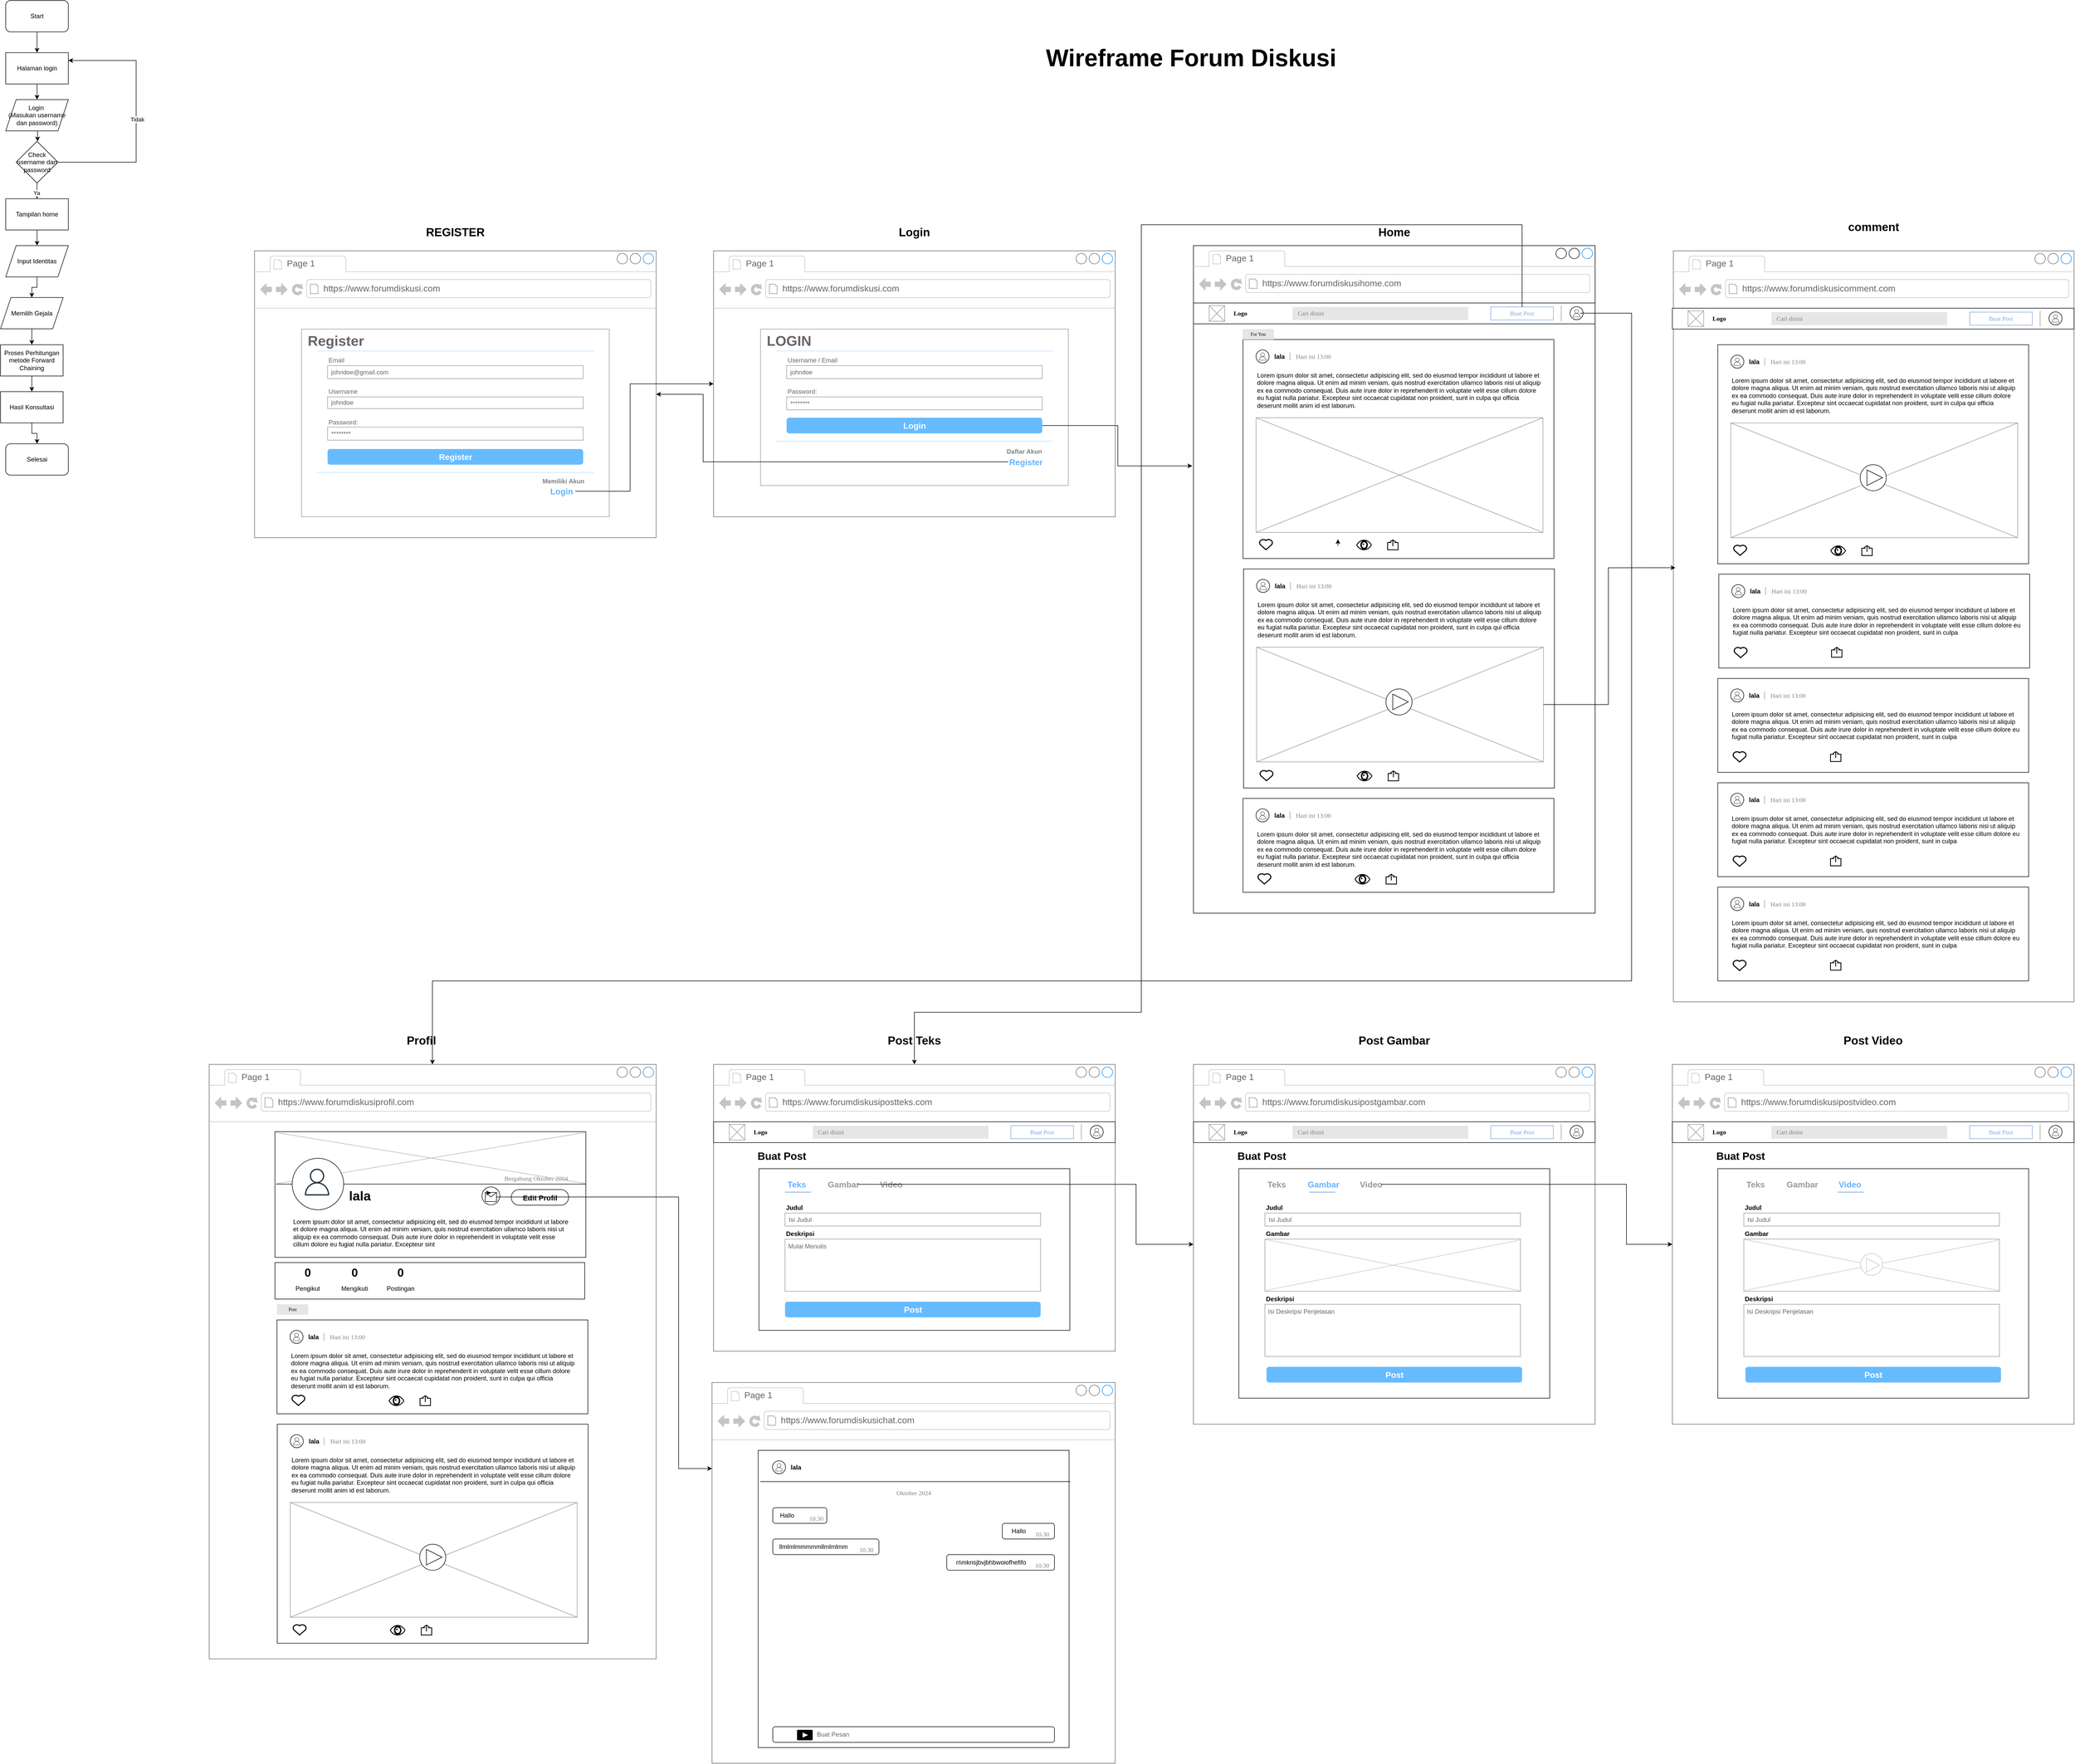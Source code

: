 <mxfile version="26.2.12">
  <diagram name="Halaman-1" id="Q9kWaHQqX3te9JWz7AQ6">
    <mxGraphModel dx="5061" dy="2512" grid="1" gridSize="10" guides="1" tooltips="1" connect="1" arrows="1" fold="1" page="1" pageScale="1" pageWidth="827" pageHeight="1169" math="0" shadow="0">
      <root>
        <mxCell id="0" />
        <mxCell id="1" parent="0" />
        <mxCell id="Hyb_VPHY6Jzi_QFygk6Y-4" value="&#xa;  &#xa;    &#xa;      &#xa;        &#xa;        &#xa;&#xa;        &#xa;        &#xa;          &#xa;        &#xa;        &#xa;        &#xa;          &#xa;        &#xa;&#xa;        &#xa;          &#xa;        &#xa;&#xa;        &#xa;          &#xa;        &#xa;&#xa;        &#xa;          &#xa;        &#xa;&#xa;        &#xa;          &#xa;        &#xa;&#xa;        &#xa;        &#xa;          &#xa;        &#xa;        &#xa;        &#xa;          &#xa;        &#xa;&#xa;        &#xa;          &#xa;        &#xa;&#xa;        &#xa;          &#xa;        &#xa;&#xa;        &#xa;          &#xa;        &#xa;&#xa;        &#xa;        &#xa;          &#xa;        &#xa;        &#xa;        &#xa;          &#xa;        &#xa;&#xa;        &#xa;          &#xa;        &#xa;&#xa;        &#xa;          &#xa;        &#xa;&#xa;        &#xa;          &#xa;        &#xa;&#xa;        &#xa;        &#xa;          &#xa;        &#xa;        &#xa;        &#xa;          &#xa;        &#xa;&#xa;        &#xa;          &#xa;        &#xa;&#xa;        &#xa;          &#xa;        &#xa;&#xa;        &#xa;          &#xa;        &#xa;        &#xa;      &#xa;    &#xa;  &#xa;" style="text;whiteSpace=wrap;html=1;" parent="1" vertex="1">
          <mxGeometry x="7" y="140" width="30" height="1760" as="geometry" />
        </mxCell>
        <mxCell id="Hyb_VPHY6Jzi_QFygk6Y-70" value="" style="strokeWidth=1;shadow=0;dashed=0;align=center;shape=mxgraph.mockup.containers.browserWindow;rSize=0;strokeColor2=#008cff;strokeColor3=#c4c4c4;mainText=,;recursiveResize=0;fontColor=#FFFFFF;labelBackgroundColor=none;html=1;movable=1;resizable=1;rotatable=1;deletable=1;editable=1;locked=0;connectable=1;" parent="1" vertex="1">
          <mxGeometry x="27" y="-630" width="770" height="1280" as="geometry" />
        </mxCell>
        <mxCell id="Hyb_VPHY6Jzi_QFygk6Y-71" value="Page 1" style="strokeWidth=1;shadow=0;dashed=0;align=center;html=1;shape=mxgraph.mockup.containers.anchor;fontSize=17;fontColor=#666666;align=left;whiteSpace=wrap;" parent="Hyb_VPHY6Jzi_QFygk6Y-70" vertex="1">
          <mxGeometry x="60" y="12" width="110" height="26" as="geometry" />
        </mxCell>
        <mxCell id="Hyb_VPHY6Jzi_QFygk6Y-72" value="https://www.forumdiskusihome.com" style="strokeWidth=1;shadow=0;dashed=0;align=center;html=1;shape=mxgraph.mockup.containers.anchor;rSize=0;fontSize=17;fontColor=#666666;align=left;" parent="Hyb_VPHY6Jzi_QFygk6Y-70" vertex="1">
          <mxGeometry x="130" y="60" width="250" height="26" as="geometry" />
        </mxCell>
        <mxCell id="vOpVxG7atplBVCTRrsSI-19" value="" style="verticalLabelPosition=bottom;verticalAlign=top;html=1;shape=mxgraph.basic.rect;fillColor2=none;strokeWidth=1;size=20;indent=5;movable=1;resizable=1;rotatable=1;deletable=1;editable=1;locked=0;connectable=1;" parent="Hyb_VPHY6Jzi_QFygk6Y-70" vertex="1">
          <mxGeometry x="96" y="620" width="596" height="420" as="geometry" />
        </mxCell>
        <mxCell id="vOpVxG7atplBVCTRrsSI-20" value="Lorem ipsum dolor sit amet, consectetur adipisicing elit, sed do eiusmod tempor incididunt ut labore et dolore magna aliqua. Ut enim ad minim veniam, quis nostrud exercitation ullamco laboris nisi ut aliquip ex ea commodo consequat. Duis aute irure dolor in reprehenderit in voluptate velit esse cillum dolore eu fugiat nulla pariatur. Excepteur sint occaecat cupidatat non proident, sunt in culpa qui officia deserunt mollit anim id est laborum.&lt;div&gt;&lt;br/&gt;&lt;/div&gt;" style="text;spacingTop=-5;whiteSpace=wrap;html=1;align=left;fontSize=12;fontFamily=Helvetica;fillColor=none;strokeColor=none;" parent="Hyb_VPHY6Jzi_QFygk6Y-70" vertex="1">
          <mxGeometry x="121" y="680" width="550" height="100" as="geometry" />
        </mxCell>
        <mxCell id="vOpVxG7atplBVCTRrsSI-21" value="" style="verticalLabelPosition=bottom;shadow=0;dashed=0;align=center;html=1;verticalAlign=top;strokeWidth=1;shape=mxgraph.mockup.graphics.simpleIcon;strokeColor=#999999;" parent="Hyb_VPHY6Jzi_QFygk6Y-70" vertex="1">
          <mxGeometry x="121" y="770" width="550" height="220" as="geometry" />
        </mxCell>
        <mxCell id="vOpVxG7atplBVCTRrsSI-22" value="" style="verticalLabelPosition=bottom;verticalAlign=top;html=1;shape=mxgraph.basic.heart;strokeWidth=2;" parent="Hyb_VPHY6Jzi_QFygk6Y-70" vertex="1">
          <mxGeometry x="127" y="1006" width="26" height="20" as="geometry" />
        </mxCell>
        <mxCell id="vOpVxG7atplBVCTRrsSI-23" value="" style="shape=image;verticalAlign=top;verticalLabelPosition=bottom;labelBackgroundColor=#ffffff;imageAspect=0;image=https://cdn4.iconfinder.com/data/icons/core-ui-outlined/32/outlined_dislike-128.png;html=1;fontSize=7;" parent="Hyb_VPHY6Jzi_QFygk6Y-70" vertex="1">
          <mxGeometry x="193" y="1006" width="30" height="25" as="geometry" />
        </mxCell>
        <mxCell id="vOpVxG7atplBVCTRrsSI-24" value="" style="shape=image;html=1;verticalAlign=top;verticalLabelPosition=bottom;labelBackgroundColor=#ffffff;imageAspect=0;aspect=fixed;image=https://cdn0.iconfinder.com/data/icons/google-material-design-3-0/48/ic_comment_48px-128.png" parent="Hyb_VPHY6Jzi_QFygk6Y-70" vertex="1">
          <mxGeometry x="253" y="1006" width="25" height="25" as="geometry" />
        </mxCell>
        <mxCell id="vOpVxG7atplBVCTRrsSI-25" value="" style="shape=mxgraph.signs.healthcare.eye;html=1;pointerEvents=1;fillColor=#000000;strokeColor=none;verticalLabelPosition=bottom;verticalAlign=top;align=center;direction=east;strokeWidth=5;" parent="Hyb_VPHY6Jzi_QFygk6Y-70" vertex="1">
          <mxGeometry x="313" y="1007" width="30" height="20" as="geometry" />
        </mxCell>
        <mxCell id="vOpVxG7atplBVCTRrsSI-26" value="" style="html=1;verticalLabelPosition=bottom;align=center;labelBackgroundColor=#ffffff;verticalAlign=top;strokeWidth=1.5;strokeColor=#000000;shadow=0;dashed=0;shape=mxgraph.ios7.icons.share;" parent="Hyb_VPHY6Jzi_QFygk6Y-70" vertex="1">
          <mxGeometry x="373" y="1007" width="20" height="19" as="geometry" />
        </mxCell>
        <mxCell id="vOpVxG7atplBVCTRrsSI-27" value="" style="group" parent="Hyb_VPHY6Jzi_QFygk6Y-70" vertex="1" connectable="0">
          <mxGeometry x="121" y="640" width="145" height="25" as="geometry" />
        </mxCell>
        <mxCell id="vOpVxG7atplBVCTRrsSI-28" value="" style="group" parent="vOpVxG7atplBVCTRrsSI-27" vertex="1" connectable="0">
          <mxGeometry width="30" height="25" as="geometry" />
        </mxCell>
        <mxCell id="vOpVxG7atplBVCTRrsSI-29" value="" style="ellipse;whiteSpace=wrap;html=1;aspect=fixed;" parent="vOpVxG7atplBVCTRrsSI-28" vertex="1">
          <mxGeometry width="25" height="25" as="geometry" />
        </mxCell>
        <mxCell id="vOpVxG7atplBVCTRrsSI-30" value="" style="sketch=0;outlineConnect=0;fontColor=#232F3E;gradientColor=none;fillColor=#232F3D;strokeColor=none;dashed=0;verticalLabelPosition=bottom;verticalAlign=top;align=center;html=1;fontSize=12;fontStyle=0;aspect=fixed;pointerEvents=1;shape=mxgraph.aws4.user;" parent="vOpVxG7atplBVCTRrsSI-28" vertex="1">
          <mxGeometry x="5" y="5" width="15" height="15" as="geometry" />
        </mxCell>
        <mxCell id="vOpVxG7atplBVCTRrsSI-31" value="lala" style="text;html=1;align=center;verticalAlign=middle;whiteSpace=wrap;rounded=0;fontFamily=Helvetica;fontStyle=1" parent="vOpVxG7atplBVCTRrsSI-27" vertex="1">
          <mxGeometry x="30" y="6.25" width="30" height="12.5" as="geometry" />
        </mxCell>
        <mxCell id="vOpVxG7atplBVCTRrsSI-32" value="&lt;font face=&quot;Times New Roman&quot;&gt;Hari ini 13:00&lt;/font&gt;" style="text;html=1;align=center;verticalAlign=middle;whiteSpace=wrap;rounded=0;fontColor=#808080;" parent="vOpVxG7atplBVCTRrsSI-27" vertex="1">
          <mxGeometry x="75" y="3.75" width="70" height="17.5" as="geometry" />
        </mxCell>
        <mxCell id="vOpVxG7atplBVCTRrsSI-33" value="" style="verticalLabelPosition=bottom;shadow=0;dashed=0;align=center;html=1;verticalAlign=top;strokeWidth=1;shape=mxgraph.mockup.markup.line;strokeColor=#999999;direction=north;" parent="vOpVxG7atplBVCTRrsSI-27" vertex="1">
          <mxGeometry x="60" y="5" width="10" height="15" as="geometry" />
        </mxCell>
        <mxCell id="vOpVxG7atplBVCTRrsSI-42" value="" style="group" parent="Hyb_VPHY6Jzi_QFygk6Y-70" vertex="1" connectable="0">
          <mxGeometry x="369" y="850" width="50" height="50" as="geometry" />
        </mxCell>
        <mxCell id="vOpVxG7atplBVCTRrsSI-39" value="" style="ellipse;whiteSpace=wrap;html=1;aspect=fixed;" parent="vOpVxG7atplBVCTRrsSI-42" vertex="1">
          <mxGeometry width="50" height="50" as="geometry" />
        </mxCell>
        <mxCell id="vOpVxG7atplBVCTRrsSI-38" value="" style="triangle;whiteSpace=wrap;html=1;strokeWidth=1.0;" parent="vOpVxG7atplBVCTRrsSI-42" vertex="1">
          <mxGeometry x="13" y="10" width="30" height="30" as="geometry" />
        </mxCell>
        <mxCell id="vOpVxG7atplBVCTRrsSI-60" value="" style="verticalLabelPosition=bottom;verticalAlign=top;html=1;shape=mxgraph.basic.rect;fillColor2=none;strokeWidth=1;size=20;indent=5;movable=1;resizable=1;rotatable=1;deletable=1;editable=1;locked=0;connectable=1;" parent="Hyb_VPHY6Jzi_QFygk6Y-70" vertex="1">
          <mxGeometry x="95" y="1060" width="596" height="180" as="geometry" />
        </mxCell>
        <mxCell id="vOpVxG7atplBVCTRrsSI-61" value="Lorem ipsum dolor sit amet, consectetur adipisicing elit, sed do eiusmod tempor incididunt ut labore et dolore magna aliqua. Ut enim ad minim veniam, quis nostrud exercitation ullamco laboris nisi ut aliquip ex ea commodo consequat. Duis aute irure dolor in reprehenderit in voluptate velit esse cillum dolore eu fugiat nulla pariatur. Excepteur sint occaecat cupidatat non proident, sunt in culpa qui officia deserunt mollit anim id est laborum.&lt;div&gt;&lt;br/&gt;&lt;/div&gt;" style="text;spacingTop=-5;whiteSpace=wrap;html=1;align=left;fontSize=12;fontFamily=Helvetica;fillColor=none;strokeColor=none;" parent="Hyb_VPHY6Jzi_QFygk6Y-70" vertex="1">
          <mxGeometry x="120" y="1120" width="550" height="100" as="geometry" />
        </mxCell>
        <mxCell id="vOpVxG7atplBVCTRrsSI-63" value="" style="verticalLabelPosition=bottom;verticalAlign=top;html=1;shape=mxgraph.basic.heart;strokeWidth=2;" parent="Hyb_VPHY6Jzi_QFygk6Y-70" vertex="1">
          <mxGeometry x="123" y="1204" width="26" height="20" as="geometry" />
        </mxCell>
        <mxCell id="vOpVxG7atplBVCTRrsSI-64" value="" style="shape=image;verticalAlign=top;verticalLabelPosition=bottom;labelBackgroundColor=#ffffff;imageAspect=0;image=https://cdn4.iconfinder.com/data/icons/core-ui-outlined/32/outlined_dislike-128.png;html=1;fontSize=7;" parent="Hyb_VPHY6Jzi_QFygk6Y-70" vertex="1">
          <mxGeometry x="189" y="1204" width="30" height="25" as="geometry" />
        </mxCell>
        <mxCell id="vOpVxG7atplBVCTRrsSI-65" value="" style="shape=image;html=1;verticalAlign=top;verticalLabelPosition=bottom;labelBackgroundColor=#ffffff;imageAspect=0;aspect=fixed;image=https://cdn0.iconfinder.com/data/icons/google-material-design-3-0/48/ic_comment_48px-128.png" parent="Hyb_VPHY6Jzi_QFygk6Y-70" vertex="1">
          <mxGeometry x="249" y="1204" width="25" height="25" as="geometry" />
        </mxCell>
        <mxCell id="vOpVxG7atplBVCTRrsSI-66" value="" style="shape=mxgraph.signs.healthcare.eye;html=1;pointerEvents=1;fillColor=#000000;strokeColor=none;verticalLabelPosition=bottom;verticalAlign=top;align=center;direction=east;strokeWidth=5;" parent="Hyb_VPHY6Jzi_QFygk6Y-70" vertex="1">
          <mxGeometry x="309" y="1205" width="30" height="20" as="geometry" />
        </mxCell>
        <mxCell id="vOpVxG7atplBVCTRrsSI-67" value="" style="html=1;verticalLabelPosition=bottom;align=center;labelBackgroundColor=#ffffff;verticalAlign=top;strokeWidth=1.5;strokeColor=#000000;shadow=0;dashed=0;shape=mxgraph.ios7.icons.share;" parent="Hyb_VPHY6Jzi_QFygk6Y-70" vertex="1">
          <mxGeometry x="369" y="1205" width="20" height="19" as="geometry" />
        </mxCell>
        <mxCell id="vOpVxG7atplBVCTRrsSI-68" value="" style="group" parent="Hyb_VPHY6Jzi_QFygk6Y-70" vertex="1" connectable="0">
          <mxGeometry x="120" y="1080" width="145" height="25" as="geometry" />
        </mxCell>
        <mxCell id="vOpVxG7atplBVCTRrsSI-69" value="" style="group" parent="vOpVxG7atplBVCTRrsSI-68" vertex="1" connectable="0">
          <mxGeometry width="30" height="25" as="geometry" />
        </mxCell>
        <mxCell id="vOpVxG7atplBVCTRrsSI-70" value="" style="ellipse;whiteSpace=wrap;html=1;aspect=fixed;" parent="vOpVxG7atplBVCTRrsSI-69" vertex="1">
          <mxGeometry width="25" height="25" as="geometry" />
        </mxCell>
        <mxCell id="vOpVxG7atplBVCTRrsSI-71" value="" style="sketch=0;outlineConnect=0;fontColor=#232F3E;gradientColor=none;fillColor=#232F3D;strokeColor=none;dashed=0;verticalLabelPosition=bottom;verticalAlign=top;align=center;html=1;fontSize=12;fontStyle=0;aspect=fixed;pointerEvents=1;shape=mxgraph.aws4.user;" parent="vOpVxG7atplBVCTRrsSI-69" vertex="1">
          <mxGeometry x="5" y="5" width="15" height="15" as="geometry" />
        </mxCell>
        <mxCell id="vOpVxG7atplBVCTRrsSI-72" value="lala" style="text;html=1;align=center;verticalAlign=middle;whiteSpace=wrap;rounded=0;fontFamily=Helvetica;fontStyle=1" parent="vOpVxG7atplBVCTRrsSI-68" vertex="1">
          <mxGeometry x="30" y="6.25" width="30" height="12.5" as="geometry" />
        </mxCell>
        <mxCell id="vOpVxG7atplBVCTRrsSI-73" value="&lt;font face=&quot;Times New Roman&quot;&gt;Hari ini 13:00&lt;/font&gt;" style="text;html=1;align=center;verticalAlign=middle;whiteSpace=wrap;rounded=0;fontColor=#808080;" parent="vOpVxG7atplBVCTRrsSI-68" vertex="1">
          <mxGeometry x="75" y="3.75" width="70" height="17.5" as="geometry" />
        </mxCell>
        <mxCell id="vOpVxG7atplBVCTRrsSI-74" value="" style="verticalLabelPosition=bottom;shadow=0;dashed=0;align=center;html=1;verticalAlign=top;strokeWidth=1;shape=mxgraph.mockup.markup.line;strokeColor=#999999;direction=north;" parent="vOpVxG7atplBVCTRrsSI-68" vertex="1">
          <mxGeometry x="60" y="5" width="10" height="15" as="geometry" />
        </mxCell>
        <mxCell id="Hyb_VPHY6Jzi_QFygk6Y-87" value="" style="rounded=0;whiteSpace=wrap;html=1;" parent="1" vertex="1">
          <mxGeometry x="27" y="-520" width="770" height="40" as="geometry" />
        </mxCell>
        <mxCell id="Hyb_VPHY6Jzi_QFygk6Y-88" value="" style="verticalLabelPosition=bottom;shadow=0;dashed=0;align=center;html=1;verticalAlign=top;strokeWidth=1;shape=mxgraph.mockup.graphics.simpleIcon;strokeColor=#999999;" parent="1" vertex="1">
          <mxGeometry x="57" y="-515" width="30" height="30" as="geometry" />
        </mxCell>
        <mxCell id="Hyb_VPHY6Jzi_QFygk6Y-97" value="" style="verticalLabelPosition=bottom;shadow=0;dashed=0;align=center;html=1;verticalAlign=top;strokeWidth=1;shape=mxgraph.mockup.markup.line;strokeColor=#999999;direction=north;" parent="1" vertex="1">
          <mxGeometry x="727" y="-515" width="10" height="30" as="geometry" />
        </mxCell>
        <mxCell id="Hyb_VPHY6Jzi_QFygk6Y-106" value="" style="group" parent="1" vertex="1" connectable="0">
          <mxGeometry x="597" y="-515" width="120" height="30" as="geometry" />
        </mxCell>
        <mxCell id="Hyb_VPHY6Jzi_QFygk6Y-90" value="" style="rounded=0;whiteSpace=wrap;html=1;strokeColor=#7EA6E0;" parent="Hyb_VPHY6Jzi_QFygk6Y-106" vertex="1">
          <mxGeometry y="2.5" width="120" height="25" as="geometry" />
        </mxCell>
        <mxCell id="Hyb_VPHY6Jzi_QFygk6Y-91" value="&lt;font face=&quot;Times New Roman&quot; color=&quot;#7ea6e0&quot;&gt;Buat Post&lt;/font&gt;" style="text;html=1;align=center;verticalAlign=middle;whiteSpace=wrap;rounded=0;" parent="Hyb_VPHY6Jzi_QFygk6Y-106" vertex="1">
          <mxGeometry x="25" width="70" height="30" as="geometry" />
        </mxCell>
        <mxCell id="Hyb_VPHY6Jzi_QFygk6Y-89" value="" style="rounded=0;whiteSpace=wrap;html=1;fillColor=#E6E6E6;strokeColor=none;fontColor=#666666;" parent="1" vertex="1">
          <mxGeometry x="217" y="-512.5" width="337" height="25" as="geometry" />
        </mxCell>
        <mxCell id="Hyb_VPHY6Jzi_QFygk6Y-103" value="" style="group" parent="1" vertex="1" connectable="0">
          <mxGeometry x="749" y="-513" width="30" height="25" as="geometry" />
        </mxCell>
        <mxCell id="Hyb_VPHY6Jzi_QFygk6Y-102" value="" style="ellipse;whiteSpace=wrap;html=1;aspect=fixed;" parent="Hyb_VPHY6Jzi_QFygk6Y-103" vertex="1">
          <mxGeometry width="25" height="25" as="geometry" />
        </mxCell>
        <mxCell id="Hyb_VPHY6Jzi_QFygk6Y-101" value="" style="sketch=0;outlineConnect=0;fontColor=#232F3E;gradientColor=none;fillColor=#232F3D;strokeColor=none;dashed=0;verticalLabelPosition=bottom;verticalAlign=top;align=center;html=1;fontSize=12;fontStyle=0;aspect=fixed;pointerEvents=1;shape=mxgraph.aws4.user;" parent="Hyb_VPHY6Jzi_QFygk6Y-103" vertex="1">
          <mxGeometry x="5" y="5" width="15" height="15" as="geometry" />
        </mxCell>
        <mxCell id="Hyb_VPHY6Jzi_QFygk6Y-107" value="&lt;font face=&quot;Times New Roman&quot;&gt;Cari disini&lt;/font&gt;" style="text;html=1;align=center;verticalAlign=middle;whiteSpace=wrap;rounded=0;fontColor=#808080;" parent="1" vertex="1">
          <mxGeometry x="217" y="-515.5" width="70" height="30" as="geometry" />
        </mxCell>
        <mxCell id="Hyb_VPHY6Jzi_QFygk6Y-108" value="&lt;font face=&quot;Times New Roman&quot;&gt;&lt;b&gt;Logo&lt;/b&gt;&lt;/font&gt;" style="text;html=1;align=center;verticalAlign=middle;whiteSpace=wrap;rounded=0;" parent="1" vertex="1">
          <mxGeometry x="87" y="-515" width="60" height="30" as="geometry" />
        </mxCell>
        <mxCell id="Hyb_VPHY6Jzi_QFygk6Y-116" value="" style="verticalLabelPosition=bottom;verticalAlign=top;html=1;shape=mxgraph.basic.rect;fillColor2=none;strokeWidth=1;size=20;indent=5;movable=1;resizable=1;rotatable=1;deletable=1;editable=1;locked=0;connectable=1;container=0;" parent="1" vertex="1">
          <mxGeometry x="122" y="-450" width="596" height="420" as="geometry" />
        </mxCell>
        <mxCell id="Hyb_VPHY6Jzi_QFygk6Y-119" value="Lorem ipsum dolor sit amet, consectetur adipisicing elit, sed do eiusmod tempor incididunt ut labore et dolore magna aliqua. Ut enim ad minim veniam, quis nostrud exercitation ullamco laboris nisi ut aliquip ex ea commodo consequat. Duis aute irure dolor in reprehenderit in voluptate velit esse cillum dolore eu fugiat nulla pariatur. Excepteur sint occaecat cupidatat non proident, sunt in culpa qui officia deserunt mollit anim id est laborum.&lt;div&gt;&lt;br/&gt;&lt;/div&gt;" style="text;spacingTop=-5;whiteSpace=wrap;html=1;align=left;fontSize=12;fontFamily=Helvetica;fillColor=none;strokeColor=none;" parent="1" vertex="1">
          <mxGeometry x="147" y="-390" width="550" height="100" as="geometry" />
        </mxCell>
        <mxCell id="Hyb_VPHY6Jzi_QFygk6Y-120" value="" style="verticalLabelPosition=bottom;shadow=0;dashed=0;align=center;html=1;verticalAlign=top;strokeWidth=1;shape=mxgraph.mockup.graphics.simpleIcon;strokeColor=#999999;" parent="1" vertex="1">
          <mxGeometry x="147" y="-300" width="550" height="220" as="geometry" />
        </mxCell>
        <mxCell id="Hyb_VPHY6Jzi_QFygk6Y-132" value="&lt;font style=&quot;font-size: 22px;&quot;&gt;&lt;b&gt;Home&lt;/b&gt;&lt;/font&gt;" style="text;html=1;align=center;verticalAlign=middle;whiteSpace=wrap;rounded=0;" parent="1" vertex="1">
          <mxGeometry x="382" y="-670" width="60" height="30" as="geometry" />
        </mxCell>
        <mxCell id="vOpVxG7atplBVCTRrsSI-5" value="" style="group" parent="1" vertex="1" connectable="0">
          <mxGeometry x="147" y="-430" width="145" height="25" as="geometry" />
        </mxCell>
        <mxCell id="Hyb_VPHY6Jzi_QFygk6Y-113" value="" style="group" parent="vOpVxG7atplBVCTRrsSI-5" vertex="1" connectable="0">
          <mxGeometry width="30" height="25" as="geometry" />
        </mxCell>
        <mxCell id="Hyb_VPHY6Jzi_QFygk6Y-114" value="" style="ellipse;whiteSpace=wrap;html=1;aspect=fixed;" parent="Hyb_VPHY6Jzi_QFygk6Y-113" vertex="1">
          <mxGeometry width="25" height="25" as="geometry" />
        </mxCell>
        <mxCell id="Hyb_VPHY6Jzi_QFygk6Y-115" value="" style="sketch=0;outlineConnect=0;fontColor=#232F3E;gradientColor=none;fillColor=#232F3D;strokeColor=none;dashed=0;verticalLabelPosition=bottom;verticalAlign=top;align=center;html=1;fontSize=12;fontStyle=0;aspect=fixed;pointerEvents=1;shape=mxgraph.aws4.user;" parent="Hyb_VPHY6Jzi_QFygk6Y-113" vertex="1">
          <mxGeometry x="5" y="5" width="15" height="15" as="geometry" />
        </mxCell>
        <mxCell id="Hyb_VPHY6Jzi_QFygk6Y-117" value="lala" style="text;html=1;align=center;verticalAlign=middle;whiteSpace=wrap;rounded=0;fontFamily=Helvetica;fontStyle=1" parent="vOpVxG7atplBVCTRrsSI-5" vertex="1">
          <mxGeometry x="30" y="6.25" width="30" height="12.5" as="geometry" />
        </mxCell>
        <mxCell id="Hyb_VPHY6Jzi_QFygk6Y-118" value="&lt;font face=&quot;Times New Roman&quot;&gt;Hari ini 13:00&lt;/font&gt;" style="text;html=1;align=center;verticalAlign=middle;whiteSpace=wrap;rounded=0;fontColor=#808080;" parent="vOpVxG7atplBVCTRrsSI-5" vertex="1">
          <mxGeometry x="75" y="3.75" width="70" height="17.5" as="geometry" />
        </mxCell>
        <mxCell id="vOpVxG7atplBVCTRrsSI-4" value="" style="verticalLabelPosition=bottom;shadow=0;dashed=0;align=center;html=1;verticalAlign=top;strokeWidth=1;shape=mxgraph.mockup.markup.line;strokeColor=#999999;direction=north;" parent="vOpVxG7atplBVCTRrsSI-5" vertex="1">
          <mxGeometry x="60" y="5" width="10" height="15" as="geometry" />
        </mxCell>
        <mxCell id="vOpVxG7atplBVCTRrsSI-96" value="" style="strokeWidth=1;shadow=0;dashed=0;align=center;html=1;shape=mxgraph.mockup.containers.browserWindow;rSize=0;strokeColor=#666666;strokeColor2=#008cff;strokeColor3=#c4c4c4;mainText=,;recursiveResize=0;" parent="1" vertex="1">
          <mxGeometry x="947" y="-620" width="768.13" height="1440" as="geometry" />
        </mxCell>
        <mxCell id="vOpVxG7atplBVCTRrsSI-97" value="Page 1" style="strokeWidth=1;shadow=0;dashed=0;align=center;html=1;shape=mxgraph.mockup.containers.anchor;fontSize=17;fontColor=#666666;align=left;whiteSpace=wrap;" parent="vOpVxG7atplBVCTRrsSI-96" vertex="1">
          <mxGeometry x="60" y="12" width="110" height="26" as="geometry" />
        </mxCell>
        <mxCell id="vOpVxG7atplBVCTRrsSI-98" value="https://www.forumdiskusicomment.com" style="strokeWidth=1;shadow=0;dashed=0;align=center;html=1;shape=mxgraph.mockup.containers.anchor;rSize=0;fontSize=17;fontColor=#666666;align=left;" parent="vOpVxG7atplBVCTRrsSI-96" vertex="1">
          <mxGeometry x="130" y="60" width="250" height="26" as="geometry" />
        </mxCell>
        <mxCell id="vOpVxG7atplBVCTRrsSI-99" value="" style="rounded=0;whiteSpace=wrap;html=1;" parent="vOpVxG7atplBVCTRrsSI-96" vertex="1">
          <mxGeometry x="-1.87" y="110" width="770" height="40" as="geometry" />
        </mxCell>
        <mxCell id="vOpVxG7atplBVCTRrsSI-100" value="" style="verticalLabelPosition=bottom;shadow=0;dashed=0;align=center;html=1;verticalAlign=top;strokeWidth=1;shape=mxgraph.mockup.graphics.simpleIcon;strokeColor=#999999;" parent="vOpVxG7atplBVCTRrsSI-96" vertex="1">
          <mxGeometry x="28.13" y="115" width="30" height="30" as="geometry" />
        </mxCell>
        <mxCell id="vOpVxG7atplBVCTRrsSI-101" value="" style="verticalLabelPosition=bottom;shadow=0;dashed=0;align=center;html=1;verticalAlign=top;strokeWidth=1;shape=mxgraph.mockup.markup.line;strokeColor=#999999;direction=north;" parent="vOpVxG7atplBVCTRrsSI-96" vertex="1">
          <mxGeometry x="698.13" y="115" width="10" height="30" as="geometry" />
        </mxCell>
        <mxCell id="vOpVxG7atplBVCTRrsSI-102" value="" style="group" parent="vOpVxG7atplBVCTRrsSI-96" vertex="1" connectable="0">
          <mxGeometry x="568.13" y="115" width="120" height="30" as="geometry" />
        </mxCell>
        <mxCell id="vOpVxG7atplBVCTRrsSI-103" value="" style="rounded=0;whiteSpace=wrap;html=1;strokeColor=#7EA6E0;" parent="vOpVxG7atplBVCTRrsSI-102" vertex="1">
          <mxGeometry y="2.5" width="120" height="25" as="geometry" />
        </mxCell>
        <mxCell id="vOpVxG7atplBVCTRrsSI-104" value="&lt;font face=&quot;Times New Roman&quot; color=&quot;#7ea6e0&quot;&gt;Buat Post&lt;/font&gt;" style="text;html=1;align=center;verticalAlign=middle;whiteSpace=wrap;rounded=0;" parent="vOpVxG7atplBVCTRrsSI-102" vertex="1">
          <mxGeometry x="25" width="70" height="30" as="geometry" />
        </mxCell>
        <mxCell id="vOpVxG7atplBVCTRrsSI-105" value="" style="rounded=0;whiteSpace=wrap;html=1;fillColor=#E6E6E6;strokeColor=none;fontColor=#666666;" parent="vOpVxG7atplBVCTRrsSI-96" vertex="1">
          <mxGeometry x="188.13" y="117.5" width="337" height="25" as="geometry" />
        </mxCell>
        <mxCell id="vOpVxG7atplBVCTRrsSI-106" value="" style="group" parent="vOpVxG7atplBVCTRrsSI-96" vertex="1" connectable="0">
          <mxGeometry x="720.13" y="117" width="30" height="25" as="geometry" />
        </mxCell>
        <mxCell id="vOpVxG7atplBVCTRrsSI-107" value="" style="ellipse;whiteSpace=wrap;html=1;aspect=fixed;" parent="vOpVxG7atplBVCTRrsSI-106" vertex="1">
          <mxGeometry width="25" height="25" as="geometry" />
        </mxCell>
        <mxCell id="vOpVxG7atplBVCTRrsSI-108" value="" style="sketch=0;outlineConnect=0;fontColor=#232F3E;gradientColor=none;fillColor=#232F3D;strokeColor=none;dashed=0;verticalLabelPosition=bottom;verticalAlign=top;align=center;html=1;fontSize=12;fontStyle=0;aspect=fixed;pointerEvents=1;shape=mxgraph.aws4.user;" parent="vOpVxG7atplBVCTRrsSI-106" vertex="1">
          <mxGeometry x="5" y="5" width="15" height="15" as="geometry" />
        </mxCell>
        <mxCell id="vOpVxG7atplBVCTRrsSI-109" value="&lt;font face=&quot;Times New Roman&quot;&gt;Cari disini&lt;/font&gt;" style="text;html=1;align=center;verticalAlign=middle;whiteSpace=wrap;rounded=0;fontColor=#808080;" parent="vOpVxG7atplBVCTRrsSI-96" vertex="1">
          <mxGeometry x="188.13" y="114.5" width="70" height="30" as="geometry" />
        </mxCell>
        <mxCell id="vOpVxG7atplBVCTRrsSI-110" value="&lt;font face=&quot;Times New Roman&quot;&gt;&lt;b&gt;Logo&lt;/b&gt;&lt;/font&gt;" style="text;html=1;align=center;verticalAlign=middle;whiteSpace=wrap;rounded=0;" parent="vOpVxG7atplBVCTRrsSI-96" vertex="1">
          <mxGeometry x="58.13" y="115" width="60" height="30" as="geometry" />
        </mxCell>
        <mxCell id="vOpVxG7atplBVCTRrsSI-78" value="" style="verticalLabelPosition=bottom;verticalAlign=top;html=1;shape=mxgraph.basic.rect;fillColor2=none;strokeWidth=1;size=20;indent=5;movable=1;resizable=1;rotatable=1;deletable=1;editable=1;locked=0;connectable=1;" parent="vOpVxG7atplBVCTRrsSI-96" vertex="1">
          <mxGeometry x="85.13" y="180" width="596" height="420" as="geometry" />
        </mxCell>
        <mxCell id="vOpVxG7atplBVCTRrsSI-79" value="Lorem ipsum dolor sit amet, consectetur adipisicing elit, sed do eiusmod tempor incididunt ut labore et dolore magna aliqua. Ut enim ad minim veniam, quis nostrud exercitation ullamco laboris nisi ut aliquip ex ea commodo consequat. Duis aute irure dolor in reprehenderit in voluptate velit esse cillum dolore eu fugiat nulla pariatur. Excepteur sint occaecat cupidatat non proident, sunt in culpa qui officia deserunt mollit anim id est laborum.&lt;div&gt;&lt;br/&gt;&lt;/div&gt;" style="text;spacingTop=-5;whiteSpace=wrap;html=1;align=left;fontSize=12;fontFamily=Helvetica;fillColor=none;strokeColor=none;" parent="vOpVxG7atplBVCTRrsSI-96" vertex="1">
          <mxGeometry x="110.13" y="240" width="550" height="100" as="geometry" />
        </mxCell>
        <mxCell id="vOpVxG7atplBVCTRrsSI-80" value="" style="verticalLabelPosition=bottom;shadow=0;dashed=0;align=center;html=1;verticalAlign=top;strokeWidth=1;shape=mxgraph.mockup.graphics.simpleIcon;strokeColor=#999999;" parent="vOpVxG7atplBVCTRrsSI-96" vertex="1">
          <mxGeometry x="110.13" y="330" width="550" height="220" as="geometry" />
        </mxCell>
        <mxCell id="vOpVxG7atplBVCTRrsSI-86" value="" style="group" parent="vOpVxG7atplBVCTRrsSI-96" vertex="1" connectable="0">
          <mxGeometry x="110.13" y="200" width="145" height="25" as="geometry" />
        </mxCell>
        <mxCell id="vOpVxG7atplBVCTRrsSI-87" value="" style="group" parent="vOpVxG7atplBVCTRrsSI-86" vertex="1" connectable="0">
          <mxGeometry width="30" height="25" as="geometry" />
        </mxCell>
        <mxCell id="vOpVxG7atplBVCTRrsSI-88" value="" style="ellipse;whiteSpace=wrap;html=1;aspect=fixed;" parent="vOpVxG7atplBVCTRrsSI-87" vertex="1">
          <mxGeometry width="25" height="25" as="geometry" />
        </mxCell>
        <mxCell id="vOpVxG7atplBVCTRrsSI-89" value="" style="sketch=0;outlineConnect=0;fontColor=#232F3E;gradientColor=none;fillColor=#232F3D;strokeColor=none;dashed=0;verticalLabelPosition=bottom;verticalAlign=top;align=center;html=1;fontSize=12;fontStyle=0;aspect=fixed;pointerEvents=1;shape=mxgraph.aws4.user;" parent="vOpVxG7atplBVCTRrsSI-87" vertex="1">
          <mxGeometry x="5" y="5" width="15" height="15" as="geometry" />
        </mxCell>
        <mxCell id="vOpVxG7atplBVCTRrsSI-90" value="lala" style="text;html=1;align=center;verticalAlign=middle;whiteSpace=wrap;rounded=0;fontFamily=Helvetica;fontStyle=1" parent="vOpVxG7atplBVCTRrsSI-86" vertex="1">
          <mxGeometry x="30" y="6.25" width="30" height="12.5" as="geometry" />
        </mxCell>
        <mxCell id="vOpVxG7atplBVCTRrsSI-91" value="&lt;font face=&quot;Times New Roman&quot;&gt;Hari ini 13:00&lt;/font&gt;" style="text;html=1;align=center;verticalAlign=middle;whiteSpace=wrap;rounded=0;fontColor=#808080;" parent="vOpVxG7atplBVCTRrsSI-86" vertex="1">
          <mxGeometry x="75" y="3.75" width="70" height="17.5" as="geometry" />
        </mxCell>
        <mxCell id="vOpVxG7atplBVCTRrsSI-92" value="" style="verticalLabelPosition=bottom;shadow=0;dashed=0;align=center;html=1;verticalAlign=top;strokeWidth=1;shape=mxgraph.mockup.markup.line;strokeColor=#999999;direction=north;" parent="vOpVxG7atplBVCTRrsSI-86" vertex="1">
          <mxGeometry x="60" y="5" width="10" height="15" as="geometry" />
        </mxCell>
        <mxCell id="vOpVxG7atplBVCTRrsSI-93" value="" style="group" parent="vOpVxG7atplBVCTRrsSI-96" vertex="1" connectable="0">
          <mxGeometry x="358.13" y="410" width="50" height="50" as="geometry" />
        </mxCell>
        <mxCell id="vOpVxG7atplBVCTRrsSI-94" value="" style="ellipse;whiteSpace=wrap;html=1;aspect=fixed;" parent="vOpVxG7atplBVCTRrsSI-93" vertex="1">
          <mxGeometry width="50" height="50" as="geometry" />
        </mxCell>
        <mxCell id="vOpVxG7atplBVCTRrsSI-95" value="" style="triangle;whiteSpace=wrap;html=1;strokeWidth=1.0;" parent="vOpVxG7atplBVCTRrsSI-93" vertex="1">
          <mxGeometry x="13" y="10" width="30" height="30" as="geometry" />
        </mxCell>
        <mxCell id="vOpVxG7atplBVCTRrsSI-163" value="" style="group" parent="vOpVxG7atplBVCTRrsSI-96" vertex="1" connectable="0">
          <mxGeometry x="115.0" y="564" width="266" height="25" as="geometry" />
        </mxCell>
        <mxCell id="vOpVxG7atplBVCTRrsSI-81" value="" style="verticalLabelPosition=bottom;verticalAlign=top;html=1;shape=mxgraph.basic.heart;strokeWidth=2;" parent="vOpVxG7atplBVCTRrsSI-163" vertex="1">
          <mxGeometry width="26" height="20" as="geometry" />
        </mxCell>
        <mxCell id="vOpVxG7atplBVCTRrsSI-82" value="" style="shape=image;verticalAlign=top;verticalLabelPosition=bottom;labelBackgroundColor=#ffffff;imageAspect=0;image=https://cdn4.iconfinder.com/data/icons/core-ui-outlined/32/outlined_dislike-128.png;html=1;fontSize=7;" parent="vOpVxG7atplBVCTRrsSI-163" vertex="1">
          <mxGeometry x="66" width="30" height="25" as="geometry" />
        </mxCell>
        <mxCell id="vOpVxG7atplBVCTRrsSI-83" value="" style="shape=image;html=1;verticalAlign=top;verticalLabelPosition=bottom;labelBackgroundColor=#ffffff;imageAspect=0;aspect=fixed;image=https://cdn0.iconfinder.com/data/icons/google-material-design-3-0/48/ic_comment_48px-128.png" parent="vOpVxG7atplBVCTRrsSI-163" vertex="1">
          <mxGeometry x="126" width="25" height="25" as="geometry" />
        </mxCell>
        <mxCell id="vOpVxG7atplBVCTRrsSI-84" value="" style="shape=mxgraph.signs.healthcare.eye;html=1;pointerEvents=1;fillColor=#000000;strokeColor=none;verticalLabelPosition=bottom;verticalAlign=top;align=center;direction=east;strokeWidth=5;" parent="vOpVxG7atplBVCTRrsSI-163" vertex="1">
          <mxGeometry x="186" y="1" width="30" height="20" as="geometry" />
        </mxCell>
        <mxCell id="vOpVxG7atplBVCTRrsSI-85" value="" style="html=1;verticalLabelPosition=bottom;align=center;labelBackgroundColor=#ffffff;verticalAlign=top;strokeWidth=1.5;strokeColor=#000000;shadow=0;dashed=0;shape=mxgraph.ios7.icons.share;" parent="vOpVxG7atplBVCTRrsSI-163" vertex="1">
          <mxGeometry x="246" y="1" width="20" height="19" as="geometry" />
        </mxCell>
        <mxCell id="vOpVxG7atplBVCTRrsSI-124" value="" style="verticalLabelPosition=bottom;verticalAlign=top;html=1;shape=mxgraph.basic.rect;fillColor2=none;strokeWidth=1;size=20;indent=5;movable=1;resizable=1;rotatable=1;deletable=1;editable=1;locked=0;connectable=1;" parent="vOpVxG7atplBVCTRrsSI-96" vertex="1">
          <mxGeometry x="87.13" y="620" width="596" height="180" as="geometry" />
        </mxCell>
        <mxCell id="vOpVxG7atplBVCTRrsSI-141" value="Lorem ipsum dolor sit amet, consectetur adipisicing elit, sed do eiusmod tempor incididunt ut labore et dolore magna aliqua. Ut enim ad minim veniam, quis nostrud exercitation ullamco laboris nisi ut aliquip ex ea commodo consequat. Duis aute irure dolor in reprehenderit in voluptate velit esse cillum dolore eu fugiat nulla pariatur. Excepteur sint occaecat cupidatat non proident, sunt in culpa&amp;nbsp;" style="text;spacingTop=-5;whiteSpace=wrap;html=1;align=left;fontSize=12;fontFamily=Helvetica;fillColor=none;strokeColor=none;" parent="vOpVxG7atplBVCTRrsSI-96" vertex="1">
          <mxGeometry x="112.13" y="680" width="559.87" height="70" as="geometry" />
        </mxCell>
        <mxCell id="vOpVxG7atplBVCTRrsSI-164" value="" style="group" parent="vOpVxG7atplBVCTRrsSI-96" vertex="1" connectable="0">
          <mxGeometry x="116.0" y="760" width="266" height="25" as="geometry" />
        </mxCell>
        <mxCell id="vOpVxG7atplBVCTRrsSI-165" value="" style="verticalLabelPosition=bottom;verticalAlign=top;html=1;shape=mxgraph.basic.heart;strokeWidth=2;" parent="vOpVxG7atplBVCTRrsSI-164" vertex="1">
          <mxGeometry width="26" height="20" as="geometry" />
        </mxCell>
        <mxCell id="vOpVxG7atplBVCTRrsSI-166" value="" style="shape=image;verticalAlign=top;verticalLabelPosition=bottom;labelBackgroundColor=#ffffff;imageAspect=0;image=https://cdn4.iconfinder.com/data/icons/core-ui-outlined/32/outlined_dislike-128.png;html=1;fontSize=7;" parent="vOpVxG7atplBVCTRrsSI-164" vertex="1">
          <mxGeometry x="66" width="30" height="25" as="geometry" />
        </mxCell>
        <mxCell id="vOpVxG7atplBVCTRrsSI-167" value="" style="shape=image;html=1;verticalAlign=top;verticalLabelPosition=bottom;labelBackgroundColor=#ffffff;imageAspect=0;aspect=fixed;image=https://cdn0.iconfinder.com/data/icons/google-material-design-3-0/48/ic_comment_48px-128.png" parent="vOpVxG7atplBVCTRrsSI-164" vertex="1">
          <mxGeometry x="126" width="25" height="25" as="geometry" />
        </mxCell>
        <mxCell id="vOpVxG7atplBVCTRrsSI-169" value="" style="html=1;verticalLabelPosition=bottom;align=center;labelBackgroundColor=#ffffff;verticalAlign=top;strokeWidth=1.5;strokeColor=#000000;shadow=0;dashed=0;shape=mxgraph.ios7.icons.share;" parent="vOpVxG7atplBVCTRrsSI-96" vertex="1">
          <mxGeometry x="303.0" y="760" width="20" height="19" as="geometry" />
        </mxCell>
        <mxCell id="vOpVxG7atplBVCTRrsSI-133" value="" style="group" parent="vOpVxG7atplBVCTRrsSI-96" vertex="1" connectable="0">
          <mxGeometry x="112.0" y="640" width="145" height="25" as="geometry" />
        </mxCell>
        <mxCell id="vOpVxG7atplBVCTRrsSI-134" value="" style="group" parent="vOpVxG7atplBVCTRrsSI-133" vertex="1" connectable="0">
          <mxGeometry width="30" height="25" as="geometry" />
        </mxCell>
        <mxCell id="vOpVxG7atplBVCTRrsSI-135" value="" style="ellipse;whiteSpace=wrap;html=1;aspect=fixed;" parent="vOpVxG7atplBVCTRrsSI-134" vertex="1">
          <mxGeometry width="25" height="25" as="geometry" />
        </mxCell>
        <mxCell id="vOpVxG7atplBVCTRrsSI-136" value="" style="sketch=0;outlineConnect=0;fontColor=#232F3E;gradientColor=none;fillColor=#232F3D;strokeColor=none;dashed=0;verticalLabelPosition=bottom;verticalAlign=top;align=center;html=1;fontSize=12;fontStyle=0;aspect=fixed;pointerEvents=1;shape=mxgraph.aws4.user;" parent="vOpVxG7atplBVCTRrsSI-134" vertex="1">
          <mxGeometry x="5" y="5" width="15" height="15" as="geometry" />
        </mxCell>
        <mxCell id="vOpVxG7atplBVCTRrsSI-137" value="lala" style="text;html=1;align=center;verticalAlign=middle;whiteSpace=wrap;rounded=0;fontFamily=Helvetica;fontStyle=1" parent="vOpVxG7atplBVCTRrsSI-133" vertex="1">
          <mxGeometry x="30" y="6.25" width="30" height="12.5" as="geometry" />
        </mxCell>
        <mxCell id="vOpVxG7atplBVCTRrsSI-138" value="&lt;font face=&quot;Times New Roman&quot;&gt;Hari ini 13:00&lt;/font&gt;" style="text;html=1;align=center;verticalAlign=middle;whiteSpace=wrap;rounded=0;fontColor=#808080;" parent="vOpVxG7atplBVCTRrsSI-133" vertex="1">
          <mxGeometry x="75" y="3.75" width="70" height="17.5" as="geometry" />
        </mxCell>
        <mxCell id="vOpVxG7atplBVCTRrsSI-139" value="" style="verticalLabelPosition=bottom;shadow=0;dashed=0;align=center;html=1;verticalAlign=top;strokeWidth=1;shape=mxgraph.mockup.markup.line;strokeColor=#999999;direction=north;" parent="vOpVxG7atplBVCTRrsSI-133" vertex="1">
          <mxGeometry x="60" y="5" width="10" height="15" as="geometry" />
        </mxCell>
        <mxCell id="vOpVxG7atplBVCTRrsSI-170" value="" style="verticalLabelPosition=bottom;verticalAlign=top;html=1;shape=mxgraph.basic.rect;fillColor2=none;strokeWidth=1;size=20;indent=5;movable=1;resizable=1;rotatable=1;deletable=1;editable=1;locked=0;connectable=1;" parent="vOpVxG7atplBVCTRrsSI-96" vertex="1">
          <mxGeometry x="85.13" y="820" width="596" height="180" as="geometry" />
        </mxCell>
        <mxCell id="vOpVxG7atplBVCTRrsSI-171" value="Lorem ipsum dolor sit amet, consectetur adipisicing elit, sed do eiusmod tempor incididunt ut labore et dolore magna aliqua. Ut enim ad minim veniam, quis nostrud exercitation ullamco laboris nisi ut aliquip ex ea commodo consequat. Duis aute irure dolor in reprehenderit in voluptate velit esse cillum dolore eu fugiat nulla pariatur. Excepteur sint occaecat cupidatat non proident, sunt in culpa&amp;nbsp;" style="text;spacingTop=-5;whiteSpace=wrap;html=1;align=left;fontSize=12;fontFamily=Helvetica;fillColor=none;strokeColor=none;" parent="vOpVxG7atplBVCTRrsSI-96" vertex="1">
          <mxGeometry x="110.13" y="880" width="559.87" height="70" as="geometry" />
        </mxCell>
        <mxCell id="vOpVxG7atplBVCTRrsSI-172" value="" style="group" parent="vOpVxG7atplBVCTRrsSI-96" vertex="1" connectable="0">
          <mxGeometry x="114.0" y="960" width="266" height="25" as="geometry" />
        </mxCell>
        <mxCell id="vOpVxG7atplBVCTRrsSI-173" value="" style="verticalLabelPosition=bottom;verticalAlign=top;html=1;shape=mxgraph.basic.heart;strokeWidth=2;" parent="vOpVxG7atplBVCTRrsSI-172" vertex="1">
          <mxGeometry width="26" height="20" as="geometry" />
        </mxCell>
        <mxCell id="vOpVxG7atplBVCTRrsSI-174" value="" style="shape=image;verticalAlign=top;verticalLabelPosition=bottom;labelBackgroundColor=#ffffff;imageAspect=0;image=https://cdn4.iconfinder.com/data/icons/core-ui-outlined/32/outlined_dislike-128.png;html=1;fontSize=7;" parent="vOpVxG7atplBVCTRrsSI-172" vertex="1">
          <mxGeometry x="66" width="30" height="25" as="geometry" />
        </mxCell>
        <mxCell id="vOpVxG7atplBVCTRrsSI-175" value="" style="shape=image;html=1;verticalAlign=top;verticalLabelPosition=bottom;labelBackgroundColor=#ffffff;imageAspect=0;aspect=fixed;image=https://cdn0.iconfinder.com/data/icons/google-material-design-3-0/48/ic_comment_48px-128.png" parent="vOpVxG7atplBVCTRrsSI-172" vertex="1">
          <mxGeometry x="126" width="25" height="25" as="geometry" />
        </mxCell>
        <mxCell id="vOpVxG7atplBVCTRrsSI-176" value="" style="html=1;verticalLabelPosition=bottom;align=center;labelBackgroundColor=#ffffff;verticalAlign=top;strokeWidth=1.5;strokeColor=#000000;shadow=0;dashed=0;shape=mxgraph.ios7.icons.share;" parent="vOpVxG7atplBVCTRrsSI-96" vertex="1">
          <mxGeometry x="301.0" y="960" width="20" height="19" as="geometry" />
        </mxCell>
        <mxCell id="vOpVxG7atplBVCTRrsSI-177" value="" style="group" parent="vOpVxG7atplBVCTRrsSI-96" vertex="1" connectable="0">
          <mxGeometry x="110.0" y="840" width="145" height="25" as="geometry" />
        </mxCell>
        <mxCell id="vOpVxG7atplBVCTRrsSI-178" value="" style="group" parent="vOpVxG7atplBVCTRrsSI-177" vertex="1" connectable="0">
          <mxGeometry width="30" height="25" as="geometry" />
        </mxCell>
        <mxCell id="vOpVxG7atplBVCTRrsSI-179" value="" style="ellipse;whiteSpace=wrap;html=1;aspect=fixed;" parent="vOpVxG7atplBVCTRrsSI-178" vertex="1">
          <mxGeometry width="25" height="25" as="geometry" />
        </mxCell>
        <mxCell id="vOpVxG7atplBVCTRrsSI-180" value="" style="sketch=0;outlineConnect=0;fontColor=#232F3E;gradientColor=none;fillColor=#232F3D;strokeColor=none;dashed=0;verticalLabelPosition=bottom;verticalAlign=top;align=center;html=1;fontSize=12;fontStyle=0;aspect=fixed;pointerEvents=1;shape=mxgraph.aws4.user;" parent="vOpVxG7atplBVCTRrsSI-178" vertex="1">
          <mxGeometry x="5" y="5" width="15" height="15" as="geometry" />
        </mxCell>
        <mxCell id="vOpVxG7atplBVCTRrsSI-181" value="lala" style="text;html=1;align=center;verticalAlign=middle;whiteSpace=wrap;rounded=0;fontFamily=Helvetica;fontStyle=1" parent="vOpVxG7atplBVCTRrsSI-177" vertex="1">
          <mxGeometry x="30" y="6.25" width="30" height="12.5" as="geometry" />
        </mxCell>
        <mxCell id="vOpVxG7atplBVCTRrsSI-182" value="&lt;font face=&quot;Times New Roman&quot;&gt;Hari ini 13:00&lt;/font&gt;" style="text;html=1;align=center;verticalAlign=middle;whiteSpace=wrap;rounded=0;fontColor=#808080;" parent="vOpVxG7atplBVCTRrsSI-177" vertex="1">
          <mxGeometry x="75" y="3.75" width="70" height="17.5" as="geometry" />
        </mxCell>
        <mxCell id="vOpVxG7atplBVCTRrsSI-183" value="" style="verticalLabelPosition=bottom;shadow=0;dashed=0;align=center;html=1;verticalAlign=top;strokeWidth=1;shape=mxgraph.mockup.markup.line;strokeColor=#999999;direction=north;" parent="vOpVxG7atplBVCTRrsSI-177" vertex="1">
          <mxGeometry x="60" y="5" width="10" height="15" as="geometry" />
        </mxCell>
        <mxCell id="vOpVxG7atplBVCTRrsSI-184" value="" style="verticalLabelPosition=bottom;verticalAlign=top;html=1;shape=mxgraph.basic.rect;fillColor2=none;strokeWidth=1;size=20;indent=5;movable=1;resizable=1;rotatable=1;deletable=1;editable=1;locked=0;connectable=1;" parent="vOpVxG7atplBVCTRrsSI-96" vertex="1">
          <mxGeometry x="85.13" y="1020" width="596" height="180" as="geometry" />
        </mxCell>
        <mxCell id="vOpVxG7atplBVCTRrsSI-185" value="Lorem ipsum dolor sit amet, consectetur adipisicing elit, sed do eiusmod tempor incididunt ut labore et dolore magna aliqua. Ut enim ad minim veniam, quis nostrud exercitation ullamco laboris nisi ut aliquip ex ea commodo consequat. Duis aute irure dolor in reprehenderit in voluptate velit esse cillum dolore eu fugiat nulla pariatur. Excepteur sint occaecat cupidatat non proident, sunt in culpa&amp;nbsp;" style="text;spacingTop=-5;whiteSpace=wrap;html=1;align=left;fontSize=12;fontFamily=Helvetica;fillColor=none;strokeColor=none;" parent="vOpVxG7atplBVCTRrsSI-96" vertex="1">
          <mxGeometry x="110.13" y="1080" width="559.87" height="70" as="geometry" />
        </mxCell>
        <mxCell id="vOpVxG7atplBVCTRrsSI-186" value="" style="group" parent="vOpVxG7atplBVCTRrsSI-96" vertex="1" connectable="0">
          <mxGeometry x="114.0" y="1160" width="266" height="25" as="geometry" />
        </mxCell>
        <mxCell id="vOpVxG7atplBVCTRrsSI-187" value="" style="verticalLabelPosition=bottom;verticalAlign=top;html=1;shape=mxgraph.basic.heart;strokeWidth=2;" parent="vOpVxG7atplBVCTRrsSI-186" vertex="1">
          <mxGeometry width="26" height="20" as="geometry" />
        </mxCell>
        <mxCell id="vOpVxG7atplBVCTRrsSI-188" value="" style="shape=image;verticalAlign=top;verticalLabelPosition=bottom;labelBackgroundColor=#ffffff;imageAspect=0;image=https://cdn4.iconfinder.com/data/icons/core-ui-outlined/32/outlined_dislike-128.png;html=1;fontSize=7;" parent="vOpVxG7atplBVCTRrsSI-186" vertex="1">
          <mxGeometry x="66" width="30" height="25" as="geometry" />
        </mxCell>
        <mxCell id="vOpVxG7atplBVCTRrsSI-189" value="" style="shape=image;html=1;verticalAlign=top;verticalLabelPosition=bottom;labelBackgroundColor=#ffffff;imageAspect=0;aspect=fixed;image=https://cdn0.iconfinder.com/data/icons/google-material-design-3-0/48/ic_comment_48px-128.png" parent="vOpVxG7atplBVCTRrsSI-186" vertex="1">
          <mxGeometry x="126" width="25" height="25" as="geometry" />
        </mxCell>
        <mxCell id="vOpVxG7atplBVCTRrsSI-190" value="" style="html=1;verticalLabelPosition=bottom;align=center;labelBackgroundColor=#ffffff;verticalAlign=top;strokeWidth=1.5;strokeColor=#000000;shadow=0;dashed=0;shape=mxgraph.ios7.icons.share;" parent="vOpVxG7atplBVCTRrsSI-96" vertex="1">
          <mxGeometry x="301.0" y="1160" width="20" height="19" as="geometry" />
        </mxCell>
        <mxCell id="vOpVxG7atplBVCTRrsSI-191" value="" style="group" parent="vOpVxG7atplBVCTRrsSI-96" vertex="1" connectable="0">
          <mxGeometry x="110.0" y="1040" width="145" height="25" as="geometry" />
        </mxCell>
        <mxCell id="vOpVxG7atplBVCTRrsSI-192" value="" style="group" parent="vOpVxG7atplBVCTRrsSI-191" vertex="1" connectable="0">
          <mxGeometry width="30" height="25" as="geometry" />
        </mxCell>
        <mxCell id="vOpVxG7atplBVCTRrsSI-193" value="" style="ellipse;whiteSpace=wrap;html=1;aspect=fixed;" parent="vOpVxG7atplBVCTRrsSI-192" vertex="1">
          <mxGeometry width="25" height="25" as="geometry" />
        </mxCell>
        <mxCell id="vOpVxG7atplBVCTRrsSI-194" value="" style="sketch=0;outlineConnect=0;fontColor=#232F3E;gradientColor=none;fillColor=#232F3D;strokeColor=none;dashed=0;verticalLabelPosition=bottom;verticalAlign=top;align=center;html=1;fontSize=12;fontStyle=0;aspect=fixed;pointerEvents=1;shape=mxgraph.aws4.user;" parent="vOpVxG7atplBVCTRrsSI-192" vertex="1">
          <mxGeometry x="5" y="5" width="15" height="15" as="geometry" />
        </mxCell>
        <mxCell id="vOpVxG7atplBVCTRrsSI-195" value="lala" style="text;html=1;align=center;verticalAlign=middle;whiteSpace=wrap;rounded=0;fontFamily=Helvetica;fontStyle=1" parent="vOpVxG7atplBVCTRrsSI-191" vertex="1">
          <mxGeometry x="30" y="6.25" width="30" height="12.5" as="geometry" />
        </mxCell>
        <mxCell id="vOpVxG7atplBVCTRrsSI-196" value="&lt;font face=&quot;Times New Roman&quot;&gt;Hari ini 13:00&lt;/font&gt;" style="text;html=1;align=center;verticalAlign=middle;whiteSpace=wrap;rounded=0;fontColor=#808080;" parent="vOpVxG7atplBVCTRrsSI-191" vertex="1">
          <mxGeometry x="75" y="3.75" width="70" height="17.5" as="geometry" />
        </mxCell>
        <mxCell id="vOpVxG7atplBVCTRrsSI-197" value="" style="verticalLabelPosition=bottom;shadow=0;dashed=0;align=center;html=1;verticalAlign=top;strokeWidth=1;shape=mxgraph.mockup.markup.line;strokeColor=#999999;direction=north;" parent="vOpVxG7atplBVCTRrsSI-191" vertex="1">
          <mxGeometry x="60" y="5" width="10" height="15" as="geometry" />
        </mxCell>
        <mxCell id="vOpVxG7atplBVCTRrsSI-198" value="" style="verticalLabelPosition=bottom;verticalAlign=top;html=1;shape=mxgraph.basic.rect;fillColor2=none;strokeWidth=1;size=20;indent=5;movable=1;resizable=1;rotatable=1;deletable=1;editable=1;locked=0;connectable=1;" parent="vOpVxG7atplBVCTRrsSI-96" vertex="1">
          <mxGeometry x="85.13" y="1220" width="596" height="180" as="geometry" />
        </mxCell>
        <mxCell id="vOpVxG7atplBVCTRrsSI-199" value="Lorem ipsum dolor sit amet, consectetur adipisicing elit, sed do eiusmod tempor incididunt ut labore et dolore magna aliqua. Ut enim ad minim veniam, quis nostrud exercitation ullamco laboris nisi ut aliquip ex ea commodo consequat. Duis aute irure dolor in reprehenderit in voluptate velit esse cillum dolore eu fugiat nulla pariatur. Excepteur sint occaecat cupidatat non proident, sunt in culpa&amp;nbsp;" style="text;spacingTop=-5;whiteSpace=wrap;html=1;align=left;fontSize=12;fontFamily=Helvetica;fillColor=none;strokeColor=none;" parent="vOpVxG7atplBVCTRrsSI-96" vertex="1">
          <mxGeometry x="110.13" y="1280" width="559.87" height="70" as="geometry" />
        </mxCell>
        <mxCell id="vOpVxG7atplBVCTRrsSI-200" value="" style="group" parent="vOpVxG7atplBVCTRrsSI-96" vertex="1" connectable="0">
          <mxGeometry x="114.0" y="1360" width="266" height="25" as="geometry" />
        </mxCell>
        <mxCell id="vOpVxG7atplBVCTRrsSI-201" value="" style="verticalLabelPosition=bottom;verticalAlign=top;html=1;shape=mxgraph.basic.heart;strokeWidth=2;" parent="vOpVxG7atplBVCTRrsSI-200" vertex="1">
          <mxGeometry width="26" height="20" as="geometry" />
        </mxCell>
        <mxCell id="vOpVxG7atplBVCTRrsSI-202" value="" style="shape=image;verticalAlign=top;verticalLabelPosition=bottom;labelBackgroundColor=#ffffff;imageAspect=0;image=https://cdn4.iconfinder.com/data/icons/core-ui-outlined/32/outlined_dislike-128.png;html=1;fontSize=7;" parent="vOpVxG7atplBVCTRrsSI-200" vertex="1">
          <mxGeometry x="66" width="30" height="25" as="geometry" />
        </mxCell>
        <mxCell id="vOpVxG7atplBVCTRrsSI-203" value="" style="shape=image;html=1;verticalAlign=top;verticalLabelPosition=bottom;labelBackgroundColor=#ffffff;imageAspect=0;aspect=fixed;image=https://cdn0.iconfinder.com/data/icons/google-material-design-3-0/48/ic_comment_48px-128.png" parent="vOpVxG7atplBVCTRrsSI-200" vertex="1">
          <mxGeometry x="126" width="25" height="25" as="geometry" />
        </mxCell>
        <mxCell id="vOpVxG7atplBVCTRrsSI-204" value="" style="html=1;verticalLabelPosition=bottom;align=center;labelBackgroundColor=#ffffff;verticalAlign=top;strokeWidth=1.5;strokeColor=#000000;shadow=0;dashed=0;shape=mxgraph.ios7.icons.share;" parent="vOpVxG7atplBVCTRrsSI-96" vertex="1">
          <mxGeometry x="301.0" y="1360" width="20" height="19" as="geometry" />
        </mxCell>
        <mxCell id="vOpVxG7atplBVCTRrsSI-205" value="" style="group" parent="vOpVxG7atplBVCTRrsSI-96" vertex="1" connectable="0">
          <mxGeometry x="110.0" y="1240" width="145" height="25" as="geometry" />
        </mxCell>
        <mxCell id="vOpVxG7atplBVCTRrsSI-206" value="" style="group" parent="vOpVxG7atplBVCTRrsSI-205" vertex="1" connectable="0">
          <mxGeometry width="30" height="25" as="geometry" />
        </mxCell>
        <mxCell id="vOpVxG7atplBVCTRrsSI-207" value="" style="ellipse;whiteSpace=wrap;html=1;aspect=fixed;" parent="vOpVxG7atplBVCTRrsSI-206" vertex="1">
          <mxGeometry width="25" height="25" as="geometry" />
        </mxCell>
        <mxCell id="vOpVxG7atplBVCTRrsSI-208" value="" style="sketch=0;outlineConnect=0;fontColor=#232F3E;gradientColor=none;fillColor=#232F3D;strokeColor=none;dashed=0;verticalLabelPosition=bottom;verticalAlign=top;align=center;html=1;fontSize=12;fontStyle=0;aspect=fixed;pointerEvents=1;shape=mxgraph.aws4.user;" parent="vOpVxG7atplBVCTRrsSI-206" vertex="1">
          <mxGeometry x="5" y="5" width="15" height="15" as="geometry" />
        </mxCell>
        <mxCell id="vOpVxG7atplBVCTRrsSI-209" value="lala" style="text;html=1;align=center;verticalAlign=middle;whiteSpace=wrap;rounded=0;fontFamily=Helvetica;fontStyle=1" parent="vOpVxG7atplBVCTRrsSI-205" vertex="1">
          <mxGeometry x="30" y="6.25" width="30" height="12.5" as="geometry" />
        </mxCell>
        <mxCell id="vOpVxG7atplBVCTRrsSI-210" value="&lt;font face=&quot;Times New Roman&quot;&gt;Hari ini 13:00&lt;/font&gt;" style="text;html=1;align=center;verticalAlign=middle;whiteSpace=wrap;rounded=0;fontColor=#808080;" parent="vOpVxG7atplBVCTRrsSI-205" vertex="1">
          <mxGeometry x="75" y="3.75" width="70" height="17.5" as="geometry" />
        </mxCell>
        <mxCell id="vOpVxG7atplBVCTRrsSI-211" value="" style="verticalLabelPosition=bottom;shadow=0;dashed=0;align=center;html=1;verticalAlign=top;strokeWidth=1;shape=mxgraph.mockup.markup.line;strokeColor=#999999;direction=north;" parent="vOpVxG7atplBVCTRrsSI-205" vertex="1">
          <mxGeometry x="60" y="5" width="10" height="15" as="geometry" />
        </mxCell>
        <mxCell id="vOpVxG7atplBVCTRrsSI-213" value="&lt;span style=&quot;font-size: 22px;&quot;&gt;&lt;b&gt;comment&lt;/b&gt;&lt;/span&gt;" style="text;html=1;align=center;verticalAlign=middle;whiteSpace=wrap;rounded=0;" parent="1" vertex="1">
          <mxGeometry x="1301.06" y="-680" width="60" height="30" as="geometry" />
        </mxCell>
        <mxCell id="vOpVxG7atplBVCTRrsSI-215" value="" style="group" parent="1" vertex="1" connectable="0">
          <mxGeometry x="153" y="-67" width="266" height="25" as="geometry" />
        </mxCell>
        <mxCell id="Hyb_VPHY6Jzi_QFygk6Y-121" value="" style="verticalLabelPosition=bottom;verticalAlign=top;html=1;shape=mxgraph.basic.heart;strokeWidth=2;" parent="vOpVxG7atplBVCTRrsSI-215" vertex="1">
          <mxGeometry width="26" height="20" as="geometry" />
        </mxCell>
        <mxCell id="Hyb_VPHY6Jzi_QFygk6Y-125" value="" style="shape=image;verticalAlign=top;verticalLabelPosition=bottom;labelBackgroundColor=#ffffff;imageAspect=0;image=https://cdn4.iconfinder.com/data/icons/core-ui-outlined/32/outlined_dislike-128.png;html=1;fontSize=7;" parent="vOpVxG7atplBVCTRrsSI-215" vertex="1">
          <mxGeometry x="66" width="30" height="25" as="geometry" />
        </mxCell>
        <mxCell id="Hyb_VPHY6Jzi_QFygk6Y-127" value="" style="shape=image;html=1;verticalAlign=top;verticalLabelPosition=bottom;labelBackgroundColor=#ffffff;imageAspect=0;aspect=fixed;image=https://cdn0.iconfinder.com/data/icons/google-material-design-3-0/48/ic_comment_48px-128.png" parent="vOpVxG7atplBVCTRrsSI-215" vertex="1">
          <mxGeometry x="126" width="25" height="25" as="geometry" />
        </mxCell>
        <mxCell id="Hyb_VPHY6Jzi_QFygk6Y-128" value="" style="shape=mxgraph.signs.healthcare.eye;html=1;pointerEvents=1;fillColor=#000000;strokeColor=none;verticalLabelPosition=bottom;verticalAlign=top;align=center;direction=east;strokeWidth=5;" parent="vOpVxG7atplBVCTRrsSI-215" vertex="1">
          <mxGeometry x="186" y="1" width="30" height="20" as="geometry" />
        </mxCell>
        <mxCell id="Hyb_VPHY6Jzi_QFygk6Y-131" value="" style="html=1;verticalLabelPosition=bottom;align=center;labelBackgroundColor=#ffffff;verticalAlign=top;strokeWidth=1.5;strokeColor=#000000;shadow=0;dashed=0;shape=mxgraph.ios7.icons.share;" parent="vOpVxG7atplBVCTRrsSI-215" vertex="1">
          <mxGeometry x="246" y="1" width="20" height="19" as="geometry" />
        </mxCell>
        <mxCell id="vOpVxG7atplBVCTRrsSI-216" style="edgeStyle=orthogonalEdgeStyle;rounded=0;orthogonalLoop=1;jettySize=auto;html=1;exitX=1;exitY=0.5;exitDx=0;exitDy=0;entryX=1;entryY=0;entryDx=0;entryDy=0;" parent="vOpVxG7atplBVCTRrsSI-215" source="Hyb_VPHY6Jzi_QFygk6Y-127" target="Hyb_VPHY6Jzi_QFygk6Y-127" edge="1">
          <mxGeometry relative="1" as="geometry" />
        </mxCell>
        <mxCell id="vOpVxG7atplBVCTRrsSI-217" value="" style="strokeWidth=1;shadow=0;dashed=0;align=center;html=1;shape=mxgraph.mockup.containers.browserWindow;rSize=0;strokeColor=#666666;strokeColor2=#008cff;strokeColor3=#c4c4c4;mainText=,;recursiveResize=0;fontColor=#66bbff;" parent="1" vertex="1">
          <mxGeometry x="-893" y="-620" width="770" height="510" as="geometry" />
        </mxCell>
        <mxCell id="vOpVxG7atplBVCTRrsSI-218" value="Page 1" style="strokeWidth=1;shadow=0;dashed=0;align=center;html=1;shape=mxgraph.mockup.containers.anchor;fontSize=17;fontColor=#666666;align=left;whiteSpace=wrap;" parent="vOpVxG7atplBVCTRrsSI-217" vertex="1">
          <mxGeometry x="60" y="12" width="110" height="26" as="geometry" />
        </mxCell>
        <mxCell id="vOpVxG7atplBVCTRrsSI-219" value="https://www.forumdiskusi.com" style="strokeWidth=1;shadow=0;dashed=0;align=center;html=1;shape=mxgraph.mockup.containers.anchor;rSize=0;fontSize=17;fontColor=#666666;align=left;" parent="vOpVxG7atplBVCTRrsSI-217" vertex="1">
          <mxGeometry x="130" y="60" width="250" height="26" as="geometry" />
        </mxCell>
        <mxCell id="Hyb_VPHY6Jzi_QFygk6Y-75" value="" style="strokeWidth=1;shadow=0;dashed=0;align=center;html=1;shape=mxgraph.mockup.forms.rrect;rSize=0;strokeColor=#999999;fillColor=#ffffff;" parent="vOpVxG7atplBVCTRrsSI-217" vertex="1">
          <mxGeometry x="90" y="150" width="590" height="300" as="geometry" />
        </mxCell>
        <mxCell id="Hyb_VPHY6Jzi_QFygk6Y-76" value="&lt;b style=&quot;font-size: 27px;&quot;&gt;LOGIN&lt;/b&gt;" style="strokeWidth=1;shadow=0;dashed=0;align=center;html=1;shape=mxgraph.mockup.forms.anchor;fontSize=12;fontColor=#666666;align=left;resizeWidth=1;spacingLeft=0;" parent="Hyb_VPHY6Jzi_QFygk6Y-75" vertex="1">
          <mxGeometry width="295" height="20" relative="1" as="geometry">
            <mxPoint x="10" y="13" as="offset" />
          </mxGeometry>
        </mxCell>
        <mxCell id="Hyb_VPHY6Jzi_QFygk6Y-77" value="" style="shape=line;strokeColor=#ddeeff;strokeWidth=2;html=1;resizeWidth=1;" parent="Hyb_VPHY6Jzi_QFygk6Y-75" vertex="1">
          <mxGeometry width="531" height="10" relative="1" as="geometry">
            <mxPoint x="30" y="37" as="offset" />
          </mxGeometry>
        </mxCell>
        <mxCell id="Hyb_VPHY6Jzi_QFygk6Y-78" value="Username / Email" style="strokeWidth=1;shadow=0;dashed=0;align=center;html=1;shape=mxgraph.mockup.forms.anchor;fontSize=12;fontColor=#666666;align=left;resizeWidth=1;spacingLeft=0;" parent="Hyb_VPHY6Jzi_QFygk6Y-75" vertex="1">
          <mxGeometry width="110" height="20" relative="1" as="geometry">
            <mxPoint x="50" y="50" as="offset" />
          </mxGeometry>
        </mxCell>
        <mxCell id="Hyb_VPHY6Jzi_QFygk6Y-79" value="johndoe" style="strokeWidth=1;shadow=0;dashed=0;align=center;html=1;shape=mxgraph.mockup.forms.rrect;rSize=0;strokeColor=#999999;fontColor=#666666;align=left;spacingLeft=5;resizeWidth=1;" parent="Hyb_VPHY6Jzi_QFygk6Y-75" vertex="1">
          <mxGeometry width="490" height="25" relative="1" as="geometry">
            <mxPoint x="50" y="70" as="offset" />
          </mxGeometry>
        </mxCell>
        <mxCell id="Hyb_VPHY6Jzi_QFygk6Y-80" value="Password:" style="strokeWidth=1;shadow=0;dashed=0;align=center;html=1;shape=mxgraph.mockup.forms.anchor;fontSize=12;fontColor=#666666;align=left;resizeWidth=1;spacingLeft=0;" parent="Hyb_VPHY6Jzi_QFygk6Y-75" vertex="1">
          <mxGeometry width="295" height="20" relative="1" as="geometry">
            <mxPoint x="50" y="110" as="offset" />
          </mxGeometry>
        </mxCell>
        <mxCell id="Hyb_VPHY6Jzi_QFygk6Y-81" value="********" style="strokeWidth=1;shadow=0;dashed=0;align=center;html=1;shape=mxgraph.mockup.forms.rrect;rSize=0;strokeColor=#999999;fontColor=#666666;align=left;spacingLeft=5;resizeWidth=1;" parent="Hyb_VPHY6Jzi_QFygk6Y-75" vertex="1">
          <mxGeometry width="490" height="25" relative="1" as="geometry">
            <mxPoint x="50" y="130" as="offset" />
          </mxGeometry>
        </mxCell>
        <mxCell id="Hyb_VPHY6Jzi_QFygk6Y-82" value="Login" style="strokeWidth=1;shadow=0;dashed=0;align=center;html=1;shape=mxgraph.mockup.forms.rrect;rSize=5;strokeColor=none;fontColor=#ffffff;fillColor=#66bbff;fontSize=16;fontStyle=1;" parent="Hyb_VPHY6Jzi_QFygk6Y-75" vertex="1">
          <mxGeometry y="1" width="490" height="30" relative="1" as="geometry">
            <mxPoint x="50" y="-130" as="offset" />
          </mxGeometry>
        </mxCell>
        <mxCell id="Hyb_VPHY6Jzi_QFygk6Y-84" value="" style="shape=line;strokeColor=#ddeeff;strokeWidth=2;html=1;resizeWidth=1;" parent="Hyb_VPHY6Jzi_QFygk6Y-75" vertex="1">
          <mxGeometry y="1" width="531" height="10" relative="1" as="geometry">
            <mxPoint x="30" y="-90" as="offset" />
          </mxGeometry>
        </mxCell>
        <mxCell id="Hyb_VPHY6Jzi_QFygk6Y-85" value="&lt;font color=&quot;#66b2ff&quot;&gt;&lt;span style=&quot;font-size: 16px;&quot;&gt;&lt;b&gt;Register&lt;/b&gt;&lt;/span&gt;&lt;/font&gt;" style="strokeWidth=1;shadow=0;dashed=0;align=center;html=1;shape=mxgraph.mockup.forms.anchor;fontSize=12;fontColor=#666666;align=left;spacingLeft=0;resizeWidth=1;" parent="Hyb_VPHY6Jzi_QFygk6Y-75" vertex="1">
          <mxGeometry y="1" width="60" height="19" relative="1" as="geometry">
            <mxPoint x="475" y="-55" as="offset" />
          </mxGeometry>
        </mxCell>
        <mxCell id="vOpVxG7atplBVCTRrsSI-220" value="&lt;font color=&quot;#808080&quot; size=&quot;1&quot;&gt;&lt;b style=&quot;font-size: 12px;&quot;&gt;Daftar Akun&lt;/b&gt;&lt;/font&gt;" style="strokeWidth=1;shadow=0;dashed=0;align=center;html=1;shape=mxgraph.mockup.forms.anchor;fontSize=12;fontColor=#666666;align=left;spacingLeft=0;resizeWidth=1;" parent="Hyb_VPHY6Jzi_QFygk6Y-75" vertex="1">
          <mxGeometry x="470" y="225" width="70" height="20" as="geometry" />
        </mxCell>
        <mxCell id="vOpVxG7atplBVCTRrsSI-222" value="" style="strokeWidth=1;shadow=0;dashed=0;align=center;html=1;shape=mxgraph.mockup.containers.browserWindow;rSize=0;strokeColor=#666666;strokeColor2=#008cff;strokeColor3=#c4c4c4;mainText=,;recursiveResize=0;fontColor=#66bbff;" parent="1" vertex="1">
          <mxGeometry x="-1773" y="-620" width="770" height="550" as="geometry" />
        </mxCell>
        <mxCell id="vOpVxG7atplBVCTRrsSI-223" value="Page 1" style="strokeWidth=1;shadow=0;dashed=0;align=center;html=1;shape=mxgraph.mockup.containers.anchor;fontSize=17;fontColor=#666666;align=left;whiteSpace=wrap;" parent="vOpVxG7atplBVCTRrsSI-222" vertex="1">
          <mxGeometry x="60" y="12" width="110" height="26" as="geometry" />
        </mxCell>
        <mxCell id="vOpVxG7atplBVCTRrsSI-224" value="https://www.forumdiskusi.com" style="strokeWidth=1;shadow=0;dashed=0;align=center;html=1;shape=mxgraph.mockup.containers.anchor;rSize=0;fontSize=17;fontColor=#666666;align=left;" parent="vOpVxG7atplBVCTRrsSI-222" vertex="1">
          <mxGeometry x="130" y="60" width="250" height="26" as="geometry" />
        </mxCell>
        <mxCell id="vOpVxG7atplBVCTRrsSI-225" value="" style="strokeWidth=1;shadow=0;dashed=0;align=center;html=1;shape=mxgraph.mockup.forms.rrect;rSize=0;strokeColor=#999999;fillColor=#ffffff;" parent="vOpVxG7atplBVCTRrsSI-222" vertex="1">
          <mxGeometry x="90" y="150" width="590" height="360" as="geometry" />
        </mxCell>
        <mxCell id="vOpVxG7atplBVCTRrsSI-226" value="&lt;span style=&quot;font-size: 27px;&quot;&gt;&lt;b&gt;Register&lt;/b&gt;&lt;/span&gt;" style="strokeWidth=1;shadow=0;dashed=0;align=center;html=1;shape=mxgraph.mockup.forms.anchor;fontSize=12;fontColor=#666666;align=left;resizeWidth=1;spacingLeft=0;" parent="vOpVxG7atplBVCTRrsSI-225" vertex="1">
          <mxGeometry width="295" height="20" relative="1" as="geometry">
            <mxPoint x="10" y="13" as="offset" />
          </mxGeometry>
        </mxCell>
        <mxCell id="vOpVxG7atplBVCTRrsSI-227" value="" style="shape=line;strokeColor=#ddeeff;strokeWidth=2;html=1;resizeWidth=1;" parent="vOpVxG7atplBVCTRrsSI-225" vertex="1">
          <mxGeometry width="531" height="10" relative="1" as="geometry">
            <mxPoint x="30" y="37" as="offset" />
          </mxGeometry>
        </mxCell>
        <mxCell id="vOpVxG7atplBVCTRrsSI-228" value="Email" style="strokeWidth=1;shadow=0;dashed=0;align=center;html=1;shape=mxgraph.mockup.forms.anchor;fontSize=12;fontColor=#666666;align=left;resizeWidth=1;spacingLeft=0;" parent="vOpVxG7atplBVCTRrsSI-225" vertex="1">
          <mxGeometry width="110" height="20" relative="1" as="geometry">
            <mxPoint x="50" y="50" as="offset" />
          </mxGeometry>
        </mxCell>
        <mxCell id="vOpVxG7atplBVCTRrsSI-229" value="johndoe@gmail.com" style="strokeWidth=1;shadow=0;dashed=0;align=center;html=1;shape=mxgraph.mockup.forms.rrect;rSize=0;strokeColor=#999999;fontColor=#666666;align=left;spacingLeft=5;resizeWidth=1;" parent="vOpVxG7atplBVCTRrsSI-225" vertex="1">
          <mxGeometry width="490" height="25" relative="1" as="geometry">
            <mxPoint x="50" y="70" as="offset" />
          </mxGeometry>
        </mxCell>
        <mxCell id="vOpVxG7atplBVCTRrsSI-230" value="Username" style="strokeWidth=1;shadow=0;dashed=0;align=center;html=1;shape=mxgraph.mockup.forms.anchor;fontSize=12;fontColor=#666666;align=left;resizeWidth=1;spacingLeft=0;" parent="vOpVxG7atplBVCTRrsSI-225" vertex="1">
          <mxGeometry width="295" height="20" relative="1" as="geometry">
            <mxPoint x="50" y="110" as="offset" />
          </mxGeometry>
        </mxCell>
        <mxCell id="vOpVxG7atplBVCTRrsSI-231" value="********" style="strokeWidth=1;shadow=0;dashed=0;align=center;html=1;shape=mxgraph.mockup.forms.rrect;rSize=0;strokeColor=#999999;fontColor=#666666;align=left;spacingLeft=5;resizeWidth=1;" parent="vOpVxG7atplBVCTRrsSI-225" vertex="1">
          <mxGeometry width="490" height="25" relative="1" as="geometry">
            <mxPoint x="50" y="188" as="offset" />
          </mxGeometry>
        </mxCell>
        <mxCell id="vOpVxG7atplBVCTRrsSI-232" value="Register" style="strokeWidth=1;shadow=0;dashed=0;align=center;html=1;shape=mxgraph.mockup.forms.rrect;rSize=5;strokeColor=none;fontColor=#ffffff;fillColor=#66bbff;fontSize=16;fontStyle=1;" parent="vOpVxG7atplBVCTRrsSI-225" vertex="1">
          <mxGeometry y="1" width="490" height="30" relative="1" as="geometry">
            <mxPoint x="50" y="-130" as="offset" />
          </mxGeometry>
        </mxCell>
        <mxCell id="vOpVxG7atplBVCTRrsSI-233" value="" style="shape=line;strokeColor=#ddeeff;strokeWidth=2;html=1;resizeWidth=1;" parent="vOpVxG7atplBVCTRrsSI-225" vertex="1">
          <mxGeometry y="1" width="531" height="10" relative="1" as="geometry">
            <mxPoint x="30" y="-90" as="offset" />
          </mxGeometry>
        </mxCell>
        <mxCell id="vOpVxG7atplBVCTRrsSI-234" value="&lt;font color=&quot;#66b2ff&quot;&gt;&lt;span style=&quot;font-size: 16px;&quot;&gt;&lt;b&gt;Login&lt;/b&gt;&lt;/span&gt;&lt;/font&gt;" style="strokeWidth=1;shadow=0;dashed=0;align=center;html=1;shape=mxgraph.mockup.forms.anchor;fontSize=12;fontColor=#666666;align=left;spacingLeft=0;resizeWidth=1;" parent="vOpVxG7atplBVCTRrsSI-225" vertex="1">
          <mxGeometry y="1" width="50" height="20" relative="1" as="geometry">
            <mxPoint x="475" y="-59" as="offset" />
          </mxGeometry>
        </mxCell>
        <mxCell id="vOpVxG7atplBVCTRrsSI-236" value="&lt;font size=&quot;1&quot;&gt;&lt;b style=&quot;font-size: 12px;&quot;&gt;Memiliki Akun&lt;/b&gt;&lt;/font&gt;" style="strokeWidth=1;shadow=0;dashed=0;align=center;html=1;shape=mxgraph.mockup.forms.anchor;fontSize=12;fontColor=#808080;align=left;spacingLeft=0;resizeWidth=1;" parent="vOpVxG7atplBVCTRrsSI-225" vertex="1">
          <mxGeometry x="460" y="280" width="80" height="24" as="geometry" />
        </mxCell>
        <mxCell id="vOpVxG7atplBVCTRrsSI-268" value="johndoe" style="strokeWidth=1;shadow=0;dashed=0;align=center;html=1;shape=mxgraph.mockup.forms.rrect;rSize=0;strokeColor=#999999;fontColor=#666666;align=left;spacingLeft=5;resizeWidth=1;" parent="vOpVxG7atplBVCTRrsSI-225" vertex="1">
          <mxGeometry x="50" y="130" width="490" height="22.5" as="geometry" />
        </mxCell>
        <mxCell id="vOpVxG7atplBVCTRrsSI-269" value="Password:" style="strokeWidth=1;shadow=0;dashed=0;align=center;html=1;shape=mxgraph.mockup.forms.anchor;fontSize=12;fontColor=#666666;align=left;resizeWidth=1;spacingLeft=0;" parent="vOpVxG7atplBVCTRrsSI-225" vertex="1">
          <mxGeometry x="50" y="170" width="295" height="18" as="geometry" />
        </mxCell>
        <mxCell id="vOpVxG7atplBVCTRrsSI-270" value="&lt;span style=&quot;font-size: 22px;&quot;&gt;&lt;b&gt;Login&lt;/b&gt;&lt;/span&gt;" style="text;html=1;align=center;verticalAlign=middle;whiteSpace=wrap;rounded=0;" parent="1" vertex="1">
          <mxGeometry x="-553" y="-670" width="90" height="30" as="geometry" />
        </mxCell>
        <mxCell id="vOpVxG7atplBVCTRrsSI-271" value="&lt;span style=&quot;font-size: 22px;&quot;&gt;&lt;b&gt;REGISTER&lt;/b&gt;&lt;/span&gt;" style="text;html=1;align=center;verticalAlign=middle;whiteSpace=wrap;rounded=0;" parent="1" vertex="1">
          <mxGeometry x="-1433" y="-670" width="90" height="30" as="geometry" />
        </mxCell>
        <mxCell id="mlxwr_SFRxf_LlAMpiwk-1" value="" style="strokeWidth=1;shadow=0;dashed=0;align=center;html=1;shape=mxgraph.mockup.containers.browserWindow;rSize=0;strokeColor=#666666;strokeColor2=#008cff;strokeColor3=#c4c4c4;mainText=,;recursiveResize=0;" parent="1" vertex="1">
          <mxGeometry x="-1860" y="940" width="857" height="1140" as="geometry" />
        </mxCell>
        <mxCell id="mlxwr_SFRxf_LlAMpiwk-2" value="Page 1" style="strokeWidth=1;shadow=0;dashed=0;align=center;html=1;shape=mxgraph.mockup.containers.anchor;fontSize=17;fontColor=#666666;align=left;whiteSpace=wrap;" parent="mlxwr_SFRxf_LlAMpiwk-1" vertex="1">
          <mxGeometry x="60" y="12" width="110" height="26" as="geometry" />
        </mxCell>
        <mxCell id="mlxwr_SFRxf_LlAMpiwk-3" value="https://www.forumdiskusiprofil.com" style="strokeWidth=1;shadow=0;dashed=0;align=center;html=1;shape=mxgraph.mockup.containers.anchor;rSize=0;fontSize=17;fontColor=#666666;align=left;" parent="mlxwr_SFRxf_LlAMpiwk-1" vertex="1">
          <mxGeometry x="130" y="60" width="250" height="26" as="geometry" />
        </mxCell>
        <mxCell id="mlxwr_SFRxf_LlAMpiwk-5" value="" style="verticalLabelPosition=bottom;verticalAlign=top;html=1;shape=mxgraph.basic.rect;fillColor2=none;strokeWidth=1;size=20;indent=5;movable=1;resizable=1;rotatable=1;deletable=1;editable=1;locked=0;connectable=1;" parent="mlxwr_SFRxf_LlAMpiwk-1" vertex="1">
          <mxGeometry x="126.11" y="129" width="596" height="241" as="geometry" />
        </mxCell>
        <mxCell id="mlxwr_SFRxf_LlAMpiwk-19" value="&lt;span style=&quot;color: rgba(0, 0, 0, 0); font-family: monospace; font-size: 0px; text-align: start;&quot;&gt;%3CmxGraphModel%3E%3Croot%3E%3CmxCell%20id%3D%220%22%2F%3E%3CmxCell%20id%3D%221%22%20parent%3D%220%22%2F%3E%3CmxCell%20id%3D%222%22%20value%3D%22%22%20style%3D%22strokeWidth%3D1%3Bshadow%3D0%3Bdashed%3D0%3Balign%3Dcenter%3Bhtml%3D1%3Bshape%3Dmxgraph.mockup.containers.browserWindow%3BrSize%3D0%3BstrokeColor%3D%23666666%3BstrokeColor2%3D%23008cff%3BstrokeColor3%3D%23c4c4c4%3BmainText%3D%2C%3BrecursiveResize%3D0%3B%22%20vertex%3D%221%22%20parent%3D%221%22%3E%3CmxGeometry%20x%3D%222%22%20y%3D%22850%22%20width%3D%22770%22%20height%3D%22880%22%20as%3D%22geometry%22%2F%3E%3C%2FmxCell%3E%3CmxCell%20id%3D%223%22%20value%3D%22Page%201%22%20style%3D%22strokeWidth%3D1%3Bshadow%3D0%3Bdashed%3D0%3Balign%3Dcenter%3Bhtml%3D1%3Bshape%3Dmxgraph.mockup.containers.anchor%3BfontSize%3D17%3BfontColor%3D%23666666%3Balign%3Dleft%3BwhiteSpace%3Dwrap%3B%22%20vertex%3D%221%22%20parent%3D%222%22%3E%3CmxGeometry%20x%3D%2260%22%20y%3D%2212%22%20width%3D%22110%22%20height%3D%2226%22%20as%3D%22geometry%22%2F%3E%3C%2FmxCell%3E%3CmxCell%20id%3D%224%22%20value%3D%22https%3A%2F%2Fwww.draw.io%22%20style%3D%22strokeWidth%3D1%3Bshadow%3D0%3Bdashed%3D0%3Balign%3Dcenter%3Bhtml%3D1%3Bshape%3Dmxgraph.mockup.containers.anchor%3BrSize%3D0%3BfontSize%3D17%3BfontColor%3D%23666666%3Balign%3Dleft%3B%22%20vertex%3D%221%22%20parent%3D%222%22%3E%3CmxGeometry%20x%3D%22130%22%20y%3D%2260%22%20width%3D%22250%22%20height%3D%2226%22%20as%3D%22geometry%22%2F%3E%3C%2FmxCell%3E%3CmxCell%20id%3D%225%22%20value%3D%22%22%20style%3D%22verticalLabelPosition%3Dbottom%3BverticalAlign%3Dtop%3Bhtml%3D1%3Bshape%3Dmxgraph.basic.rect%3BfillColor2%3Dnone%3BstrokeWidth%3D1%3Bsize%3D20%3Bindent%3D5%3Bmovable%3D1%3Bresizable%3D1%3Brotatable%3D1%3Bdeletable%3D1%3Beditable%3D1%3Blocked%3D0%3Bconnectable%3D1%3B%22%20vertex%3D%221%22%20parent%3D%222%22%3E%3CmxGeometry%20x%3D%2287%22%20y%3D%22139%22%20width%3D%22596%22%20height%3D%22171%22%20as%3D%22geometry%22%2F%3E%3C%2FmxCell%3E%3CmxCell%20id%3D%226%22%20value%3D%22%22%20style%3D%22group%22%20vertex%3D%221%22%20connectable%3D%220%22%20parent%3D%222%22%3E%3CmxGeometry%20x%3D%22112%22%20y%3D%22159%22%20width%3D%22145%22%20height%3D%2225%22%20as%3D%22geometry%22%2F%3E%3C%2FmxCell%3E%3CmxCell%20id%3D%227%22%20value%3D%22%22%20style%3D%22group%22%20vertex%3D%221%22%20connectable%3D%220%22%20parent%3D%226%22%3E%3CmxGeometry%20width%3D%2230%22%20height%3D%2225%22%20as%3D%22geometry%22%2F%3E%3C%2FmxCell%3E%3CmxCell%20id%3D%228%22%20value%3D%22%22%20style%3D%22ellipse%3BwhiteSpace%3Dwrap%3Bhtml%3D1%3Baspect%3Dfixed%3B%22%20vertex%3D%221%22%20parent%3D%227%22%3E%3CmxGeometry%20width%3D%2225%22%20height%3D%2225%22%20as%3D%22geometry%22%2F%3E%3C%2FmxCell%3E%3CmxCell%20id%3D%229%22%20value%3D%22%22%20style%3D%22sketch%3D0%3BoutlineConnect%3D0%3BfontColor%3D%23232F3E%3BgradientColor%3Dnone%3BfillColor%3D%23232F3D%3BstrokeColor%3Dnone%3Bdashed%3D0%3BverticalLabelPosition%3Dbottom%3BverticalAlign%3Dtop%3Balign%3Dcenter%3Bhtml%3D1%3BfontSize%3D12%3BfontStyle%3D0%3Baspect%3Dfixed%3BpointerEvents%3D1%3Bshape%3Dmxgraph.aws4.user%3B%22%20vertex%3D%221%22%20parent%3D%227%22%3E%3CmxGeometry%20x%3D%225%22%20y%3D%225%22%20width%3D%2215%22%20height%3D%2215%22%20as%3D%22geometry%22%2F%3E%3C%2FmxCell%3E%3CmxCell%20id%3D%2210%22%20value%3D%22lala%22%20style%3D%22text%3Bhtml%3D1%3Balign%3Dcenter%3BverticalAlign%3Dmiddle%3BwhiteSpace%3Dwrap%3Brounded%3D0%3BfontFamily%3DHelvetica%3BfontStyle%3D1%22%20vertex%3D%221%22%20parent%3D%226%22%3E%3CmxGeometry%20x%3D%2230%22%20y%3D%226.25%22%20width%3D%2230%22%20height%3D%2212.5%22%20as%3D%22geometry%22%2F%3E%3C%2FmxCell%3E%3CmxCell%20id%3D%2211%22%20value%3D%22%26lt%3Bfont%20face%3D%26quot%3BTimes%20New%20Roman%26quot%3B%26gt%3BHari%20ini%2013%3A00%26lt%3B%2Ffont%26gt%3B%22%20style%3D%22text%3Bhtml%3D1%3Balign%3Dcenter%3BverticalAlign%3Dmiddle%3BwhiteSpace%3Dwrap%3Brounded%3D0%3BfontColor%3D%23808080%3B%22%20vertex%3D%221%22%20parent%3D%226%22%3E%3CmxGeometry%20x%3D%2275%22%20y%3D%223.75%22%20width%3D%2270%22%20height%3D%2217.5%22%20as%3D%22geometry%22%2F%3E%3C%2FmxCell%3E%3CmxCell%20id%3D%2212%22%20value%3D%22%22%20style%3D%22verticalLabelPosition%3Dbottom%3Bshadow%3D0%3Bdashed%3D0%3Balign%3Dcenter%3Bhtml%3D1%3BverticalAlign%3Dtop%3BstrokeWidth%3D1%3Bshape%3Dmxgraph.mockup.markup.line%3BstrokeColor%3D%23999999%3Bdirection%3Dnorth%3B%22%20vertex%3D%221%22%20parent%3D%226%22%3E%3CmxGeometry%20x%3D%2260%22%20y%3D%225%22%20width%3D%2210%22%20height%3D%2215%22%20as%3D%22geometry%22%2F%3E%3C%2FmxCell%3E%3CmxCell%20id%3D%2213%22%20value%3D%22%22%20style%3D%22verticalLabelPosition%3Dbottom%3BverticalAlign%3Dtop%3Bhtml%3D1%3Bshape%3Dmxgraph.basic.rect%3BfillColor2%3Dnone%3BstrokeWidth%3D1%3Bsize%3D20%3Bindent%3D5%3Bmovable%3D1%3Bresizable%3D1%3Brotatable%3D1%3Bdeletable%3D1%3Beditable%3D1%3Blocked%3D0%3Bconnectable%3D1%3B%22%20vertex%3D%221%22%20parent%3D%222%22%3E%3CmxGeometry%20x%3D%2290%22%20y%3D%22330%22%20width%3D%22290%22%20height%3D%22171%22%20as%3D%22geometry%22%2F%3E%3C%2FmxCell%3E%3C%2Froot%3E%3C%2FmxGraphModel%3E&lt;/span&gt;" style="verticalLabelPosition=bottom;verticalAlign=top;html=1;shape=mxgraph.basic.rect;fillColor2=none;strokeWidth=1;size=20;indent=5;movable=1;resizable=1;rotatable=1;deletable=1;editable=1;locked=0;connectable=1;" parent="mlxwr_SFRxf_LlAMpiwk-1" vertex="1">
          <mxGeometry x="126.11" y="380" width="593.89" height="70" as="geometry" />
        </mxCell>
        <mxCell id="mlxwr_SFRxf_LlAMpiwk-16" value="lala" style="text;html=1;align=center;verticalAlign=middle;whiteSpace=wrap;rounded=0;fontFamily=Helvetica;fontStyle=1;container=0;fontSize=25;" parent="mlxwr_SFRxf_LlAMpiwk-1" vertex="1">
          <mxGeometry x="269.11" y="240" width="40" height="22.5" as="geometry" />
        </mxCell>
        <mxCell id="mlxwr_SFRxf_LlAMpiwk-17" value="&lt;font face=&quot;Times New Roman&quot;&gt;Bergabung Oktober 2004&lt;/font&gt;" style="text;html=1;align=center;verticalAlign=middle;whiteSpace=wrap;rounded=0;fontColor=#808080;container=0;" parent="mlxwr_SFRxf_LlAMpiwk-1" vertex="1">
          <mxGeometry x="562" y="210" width="130" height="17.5" as="geometry" />
        </mxCell>
        <mxCell id="mlxwr_SFRxf_LlAMpiwk-37" value="" style="line;strokeWidth=1;direction=south;html=1;rotation=90;" parent="mlxwr_SFRxf_LlAMpiwk-1" vertex="1">
          <mxGeometry x="419.11" y="-68.71" width="10" height="596.42" as="geometry" />
        </mxCell>
        <mxCell id="mlxwr_SFRxf_LlAMpiwk-40" value="" style="rounded=1;whiteSpace=wrap;html=1;arcSize=50;" parent="mlxwr_SFRxf_LlAMpiwk-1" vertex="1">
          <mxGeometry x="579.11" y="240" width="110" height="30" as="geometry" />
        </mxCell>
        <mxCell id="mlxwr_SFRxf_LlAMpiwk-41" value="&lt;font style=&quot;font-size: 14px;&quot;&gt;Edit Profil&lt;/font&gt;" style="text;html=1;align=center;verticalAlign=middle;whiteSpace=wrap;rounded=0;fontFamily=Helvetica;fontStyle=1;container=0;fontSize=15;" parent="mlxwr_SFRxf_LlAMpiwk-1" vertex="1">
          <mxGeometry x="586.61" y="243.75" width="95" height="22.5" as="geometry" />
        </mxCell>
        <mxCell id="mlxwr_SFRxf_LlAMpiwk-45" value="" style="endArrow=none;html=1;rounded=0;entryX=1.005;entryY=0.495;entryDx=0;entryDy=0;entryPerimeter=0;exitX=0.002;exitY=0.006;exitDx=0;exitDy=0;exitPerimeter=0;strokeColor=#B3B3B3;" parent="mlxwr_SFRxf_LlAMpiwk-1" source="mlxwr_SFRxf_LlAMpiwk-5" edge="1">
          <mxGeometry width="50" height="50" relative="1" as="geometry">
            <mxPoint x="129.11" y="130" as="sourcePoint" />
            <mxPoint x="722.11" y="228.495" as="targetPoint" />
          </mxGeometry>
        </mxCell>
        <mxCell id="mlxwr_SFRxf_LlAMpiwk-49" value="" style="endArrow=none;html=1;rounded=0;strokeColor=#B3B3B3;exitX=1;exitY=0.005;exitDx=0;exitDy=0;exitPerimeter=0;entryX=1;entryY=0.5;entryDx=0;entryDy=0;entryPerimeter=0;" parent="mlxwr_SFRxf_LlAMpiwk-1" source="mlxwr_SFRxf_LlAMpiwk-5" target="mlxwr_SFRxf_LlAMpiwk-37" edge="1">
          <mxGeometry width="50" height="50" relative="1" as="geometry">
            <mxPoint x="-210.89" y="470" as="sourcePoint" />
            <mxPoint x="-160.89" y="420" as="targetPoint" />
          </mxGeometry>
        </mxCell>
        <mxCell id="mlxwr_SFRxf_LlAMpiwk-39" value="" style="group" parent="mlxwr_SFRxf_LlAMpiwk-1" vertex="1" connectable="0">
          <mxGeometry x="159.11" y="180" width="110" height="100" as="geometry" />
        </mxCell>
        <mxCell id="mlxwr_SFRxf_LlAMpiwk-14" value="" style="ellipse;whiteSpace=wrap;html=1;aspect=fixed;container=0;" parent="mlxwr_SFRxf_LlAMpiwk-39" vertex="1">
          <mxGeometry width="98.713" height="98.713" as="geometry" />
        </mxCell>
        <mxCell id="mlxwr_SFRxf_LlAMpiwk-15" value="" style="sketch=0;outlineConnect=0;fontColor=#232F3E;gradientColor=none;fillColor=#232F3D;strokeColor=none;dashed=0;verticalLabelPosition=bottom;verticalAlign=top;align=center;html=1;fontSize=12;fontStyle=0;aspect=fixed;pointerEvents=1;shape=mxgraph.aws4.user;container=0;" parent="mlxwr_SFRxf_LlAMpiwk-39" vertex="1">
          <mxGeometry x="22" y="20.0" width="51.331" height="51.331" as="geometry" />
        </mxCell>
        <mxCell id="mlxwr_SFRxf_LlAMpiwk-70" value="" style="verticalLabelPosition=bottom;verticalAlign=top;html=1;shape=mxgraph.basic.rect;fillColor2=none;strokeWidth=1;size=20;indent=5;movable=1;resizable=1;rotatable=1;deletable=1;editable=1;locked=0;connectable=1;" parent="mlxwr_SFRxf_LlAMpiwk-1" vertex="1">
          <mxGeometry x="130" y="490" width="596" height="180" as="geometry" />
        </mxCell>
        <mxCell id="mlxwr_SFRxf_LlAMpiwk-71" value="Lorem ipsum dolor sit amet, consectetur adipisicing elit, sed do eiusmod tempor incididunt ut labore et dolore magna aliqua. Ut enim ad minim veniam, quis nostrud exercitation ullamco laboris nisi ut aliquip ex ea commodo consequat. Duis aute irure dolor in reprehenderit in voluptate velit esse cillum dolore eu fugiat nulla pariatur. Excepteur sint occaecat cupidatat non proident, sunt in culpa qui officia deserunt mollit anim id est laborum.&lt;div&gt;&lt;br/&gt;&lt;/div&gt;" style="text;spacingTop=-5;whiteSpace=wrap;html=1;align=left;fontSize=12;fontFamily=Helvetica;fillColor=none;strokeColor=none;" parent="mlxwr_SFRxf_LlAMpiwk-1" vertex="1">
          <mxGeometry x="155" y="550" width="550" height="100" as="geometry" />
        </mxCell>
        <mxCell id="mlxwr_SFRxf_LlAMpiwk-72" value="" style="verticalLabelPosition=bottom;verticalAlign=top;html=1;shape=mxgraph.basic.heart;strokeWidth=2;" parent="mlxwr_SFRxf_LlAMpiwk-1" vertex="1">
          <mxGeometry x="158" y="634" width="26" height="20" as="geometry" />
        </mxCell>
        <mxCell id="mlxwr_SFRxf_LlAMpiwk-73" value="" style="shape=image;verticalAlign=top;verticalLabelPosition=bottom;labelBackgroundColor=#ffffff;imageAspect=0;image=https://cdn4.iconfinder.com/data/icons/core-ui-outlined/32/outlined_dislike-128.png;html=1;fontSize=7;" parent="mlxwr_SFRxf_LlAMpiwk-1" vertex="1">
          <mxGeometry x="224" y="634" width="30" height="25" as="geometry" />
        </mxCell>
        <mxCell id="mlxwr_SFRxf_LlAMpiwk-74" value="" style="shape=image;html=1;verticalAlign=top;verticalLabelPosition=bottom;labelBackgroundColor=#ffffff;imageAspect=0;aspect=fixed;image=https://cdn0.iconfinder.com/data/icons/google-material-design-3-0/48/ic_comment_48px-128.png" parent="mlxwr_SFRxf_LlAMpiwk-1" vertex="1">
          <mxGeometry x="284" y="634" width="25" height="25" as="geometry" />
        </mxCell>
        <mxCell id="mlxwr_SFRxf_LlAMpiwk-75" value="" style="shape=mxgraph.signs.healthcare.eye;html=1;pointerEvents=1;fillColor=#000000;strokeColor=none;verticalLabelPosition=bottom;verticalAlign=top;align=center;direction=east;strokeWidth=5;" parent="mlxwr_SFRxf_LlAMpiwk-1" vertex="1">
          <mxGeometry x="344" y="635" width="30" height="20" as="geometry" />
        </mxCell>
        <mxCell id="mlxwr_SFRxf_LlAMpiwk-76" value="" style="html=1;verticalLabelPosition=bottom;align=center;labelBackgroundColor=#ffffff;verticalAlign=top;strokeWidth=1.5;strokeColor=#000000;shadow=0;dashed=0;shape=mxgraph.ios7.icons.share;" parent="mlxwr_SFRxf_LlAMpiwk-1" vertex="1">
          <mxGeometry x="404" y="635" width="20" height="19" as="geometry" />
        </mxCell>
        <mxCell id="mlxwr_SFRxf_LlAMpiwk-77" value="" style="group" parent="mlxwr_SFRxf_LlAMpiwk-1" vertex="1" connectable="0">
          <mxGeometry x="155" y="510" width="145" height="25" as="geometry" />
        </mxCell>
        <mxCell id="mlxwr_SFRxf_LlAMpiwk-78" value="" style="group" parent="mlxwr_SFRxf_LlAMpiwk-77" vertex="1" connectable="0">
          <mxGeometry width="30" height="25" as="geometry" />
        </mxCell>
        <mxCell id="mlxwr_SFRxf_LlAMpiwk-79" value="" style="ellipse;whiteSpace=wrap;html=1;aspect=fixed;" parent="mlxwr_SFRxf_LlAMpiwk-78" vertex="1">
          <mxGeometry width="25" height="25" as="geometry" />
        </mxCell>
        <mxCell id="mlxwr_SFRxf_LlAMpiwk-80" value="" style="sketch=0;outlineConnect=0;fontColor=#232F3E;gradientColor=none;fillColor=#232F3D;strokeColor=none;dashed=0;verticalLabelPosition=bottom;verticalAlign=top;align=center;html=1;fontSize=12;fontStyle=0;aspect=fixed;pointerEvents=1;shape=mxgraph.aws4.user;" parent="mlxwr_SFRxf_LlAMpiwk-78" vertex="1">
          <mxGeometry x="5" y="5" width="15" height="15" as="geometry" />
        </mxCell>
        <mxCell id="mlxwr_SFRxf_LlAMpiwk-81" value="lala" style="text;html=1;align=center;verticalAlign=middle;whiteSpace=wrap;rounded=0;fontFamily=Helvetica;fontStyle=1" parent="mlxwr_SFRxf_LlAMpiwk-77" vertex="1">
          <mxGeometry x="30" y="6.25" width="30" height="12.5" as="geometry" />
        </mxCell>
        <mxCell id="mlxwr_SFRxf_LlAMpiwk-82" value="&lt;font face=&quot;Times New Roman&quot;&gt;Hari ini 13:00&lt;/font&gt;" style="text;html=1;align=center;verticalAlign=middle;whiteSpace=wrap;rounded=0;fontColor=#808080;" parent="mlxwr_SFRxf_LlAMpiwk-77" vertex="1">
          <mxGeometry x="75" y="3.75" width="70" height="17.5" as="geometry" />
        </mxCell>
        <mxCell id="mlxwr_SFRxf_LlAMpiwk-83" value="" style="verticalLabelPosition=bottom;shadow=0;dashed=0;align=center;html=1;verticalAlign=top;strokeWidth=1;shape=mxgraph.mockup.markup.line;strokeColor=#999999;direction=north;" parent="mlxwr_SFRxf_LlAMpiwk-77" vertex="1">
          <mxGeometry x="60" y="5" width="10" height="15" as="geometry" />
        </mxCell>
        <mxCell id="mlxwr_SFRxf_LlAMpiwk-87" value="" style="group" parent="mlxwr_SFRxf_LlAMpiwk-1" vertex="1" connectable="0">
          <mxGeometry x="130" y="460" width="60" height="20" as="geometry" />
        </mxCell>
        <mxCell id="mlxwr_SFRxf_LlAMpiwk-88" value="" style="rounded=0;whiteSpace=wrap;html=1;fillColor=#E6E6E6;strokeColor=none;" parent="mlxwr_SFRxf_LlAMpiwk-87" vertex="1">
          <mxGeometry width="60" height="20" as="geometry" />
        </mxCell>
        <mxCell id="mlxwr_SFRxf_LlAMpiwk-89" value="Post" style="text;html=1;align=center;verticalAlign=middle;whiteSpace=wrap;rounded=0;fontFamily=Times New Roman;fontSize=9;" parent="mlxwr_SFRxf_LlAMpiwk-87" vertex="1">
          <mxGeometry x="7" y="2.5" width="46" height="15" as="geometry" />
        </mxCell>
        <mxCell id="mlxwr_SFRxf_LlAMpiwk-90" value="Pengikut" style="text;html=1;align=center;verticalAlign=middle;whiteSpace=wrap;rounded=0;" parent="mlxwr_SFRxf_LlAMpiwk-1" vertex="1">
          <mxGeometry x="159.11" y="415" width="60" height="30" as="geometry" />
        </mxCell>
        <mxCell id="mlxwr_SFRxf_LlAMpiwk-125" value="Mengikuti" style="text;html=1;align=center;verticalAlign=middle;whiteSpace=wrap;rounded=0;" parent="mlxwr_SFRxf_LlAMpiwk-1" vertex="1">
          <mxGeometry x="249" y="415" width="60" height="30" as="geometry" />
        </mxCell>
        <mxCell id="mlxwr_SFRxf_LlAMpiwk-126" value="Postingan" style="text;html=1;align=center;verticalAlign=middle;whiteSpace=wrap;rounded=0;" parent="mlxwr_SFRxf_LlAMpiwk-1" vertex="1">
          <mxGeometry x="337.11" y="415" width="60" height="30" as="geometry" />
        </mxCell>
        <mxCell id="mlxwr_SFRxf_LlAMpiwk-128" value="&lt;b&gt;&lt;font style=&quot;font-size: 22px;&quot;&gt;0&lt;/font&gt;&lt;/b&gt;" style="text;html=1;align=center;verticalAlign=middle;whiteSpace=wrap;rounded=0;" parent="mlxwr_SFRxf_LlAMpiwk-1" vertex="1">
          <mxGeometry x="159.11" y="385" width="60" height="30" as="geometry" />
        </mxCell>
        <mxCell id="mlxwr_SFRxf_LlAMpiwk-130" value="&lt;b&gt;&lt;font style=&quot;font-size: 22px;&quot;&gt;0&lt;/font&gt;&lt;/b&gt;" style="text;html=1;align=center;verticalAlign=middle;whiteSpace=wrap;rounded=0;" parent="mlxwr_SFRxf_LlAMpiwk-1" vertex="1">
          <mxGeometry x="249" y="385" width="60" height="30" as="geometry" />
        </mxCell>
        <mxCell id="mlxwr_SFRxf_LlAMpiwk-131" value="&lt;b&gt;&lt;font style=&quot;font-size: 22px;&quot;&gt;0&lt;/font&gt;&lt;/b&gt;" style="text;html=1;align=center;verticalAlign=middle;whiteSpace=wrap;rounded=0;" parent="mlxwr_SFRxf_LlAMpiwk-1" vertex="1">
          <mxGeometry x="337.11" y="385" width="60" height="30" as="geometry" />
        </mxCell>
        <mxCell id="mlxwr_SFRxf_LlAMpiwk-133" value="" style="verticalLabelPosition=bottom;verticalAlign=top;html=1;shape=mxgraph.basic.rect;fillColor2=none;strokeWidth=1;size=20;indent=5;movable=1;resizable=1;rotatable=1;deletable=1;editable=1;locked=0;connectable=1;" parent="mlxwr_SFRxf_LlAMpiwk-1" vertex="1">
          <mxGeometry x="130.5" y="690" width="596" height="420" as="geometry" />
        </mxCell>
        <mxCell id="mlxwr_SFRxf_LlAMpiwk-134" value="Lorem ipsum dolor sit amet, consectetur adipisicing elit, sed do eiusmod tempor incididunt ut labore et dolore magna aliqua. Ut enim ad minim veniam, quis nostrud exercitation ullamco laboris nisi ut aliquip ex ea commodo consequat. Duis aute irure dolor in reprehenderit in voluptate velit esse cillum dolore eu fugiat nulla pariatur. Excepteur sint occaecat cupidatat non proident, sunt in culpa qui officia deserunt mollit anim id est laborum.&lt;div&gt;&lt;br/&gt;&lt;/div&gt;" style="text;spacingTop=-5;whiteSpace=wrap;html=1;align=left;fontSize=12;fontFamily=Helvetica;fillColor=none;strokeColor=none;" parent="mlxwr_SFRxf_LlAMpiwk-1" vertex="1">
          <mxGeometry x="155.5" y="750" width="550" height="100" as="geometry" />
        </mxCell>
        <mxCell id="mlxwr_SFRxf_LlAMpiwk-135" value="" style="verticalLabelPosition=bottom;shadow=0;dashed=0;align=center;html=1;verticalAlign=top;strokeWidth=1;shape=mxgraph.mockup.graphics.simpleIcon;strokeColor=#999999;" parent="mlxwr_SFRxf_LlAMpiwk-1" vertex="1">
          <mxGeometry x="155.5" y="840" width="550" height="220" as="geometry" />
        </mxCell>
        <mxCell id="mlxwr_SFRxf_LlAMpiwk-136" value="" style="group" parent="mlxwr_SFRxf_LlAMpiwk-1" vertex="1" connectable="0">
          <mxGeometry x="155.5" y="710" width="145" height="25" as="geometry" />
        </mxCell>
        <mxCell id="mlxwr_SFRxf_LlAMpiwk-137" value="" style="group" parent="mlxwr_SFRxf_LlAMpiwk-136" vertex="1" connectable="0">
          <mxGeometry width="30" height="25" as="geometry" />
        </mxCell>
        <mxCell id="mlxwr_SFRxf_LlAMpiwk-138" value="" style="ellipse;whiteSpace=wrap;html=1;aspect=fixed;" parent="mlxwr_SFRxf_LlAMpiwk-137" vertex="1">
          <mxGeometry width="25" height="25" as="geometry" />
        </mxCell>
        <mxCell id="mlxwr_SFRxf_LlAMpiwk-139" value="" style="sketch=0;outlineConnect=0;fontColor=#232F3E;gradientColor=none;fillColor=#232F3D;strokeColor=none;dashed=0;verticalLabelPosition=bottom;verticalAlign=top;align=center;html=1;fontSize=12;fontStyle=0;aspect=fixed;pointerEvents=1;shape=mxgraph.aws4.user;" parent="mlxwr_SFRxf_LlAMpiwk-137" vertex="1">
          <mxGeometry x="5" y="5" width="15" height="15" as="geometry" />
        </mxCell>
        <mxCell id="mlxwr_SFRxf_LlAMpiwk-140" value="lala" style="text;html=1;align=center;verticalAlign=middle;whiteSpace=wrap;rounded=0;fontFamily=Helvetica;fontStyle=1" parent="mlxwr_SFRxf_LlAMpiwk-136" vertex="1">
          <mxGeometry x="30" y="6.25" width="30" height="12.5" as="geometry" />
        </mxCell>
        <mxCell id="mlxwr_SFRxf_LlAMpiwk-141" value="&lt;font face=&quot;Times New Roman&quot;&gt;Hari ini 13:00&lt;/font&gt;" style="text;html=1;align=center;verticalAlign=middle;whiteSpace=wrap;rounded=0;fontColor=#808080;" parent="mlxwr_SFRxf_LlAMpiwk-136" vertex="1">
          <mxGeometry x="75" y="3.75" width="70" height="17.5" as="geometry" />
        </mxCell>
        <mxCell id="mlxwr_SFRxf_LlAMpiwk-142" value="" style="verticalLabelPosition=bottom;shadow=0;dashed=0;align=center;html=1;verticalAlign=top;strokeWidth=1;shape=mxgraph.mockup.markup.line;strokeColor=#999999;direction=north;" parent="mlxwr_SFRxf_LlAMpiwk-136" vertex="1">
          <mxGeometry x="60" y="5" width="10" height="15" as="geometry" />
        </mxCell>
        <mxCell id="mlxwr_SFRxf_LlAMpiwk-143" value="" style="group" parent="mlxwr_SFRxf_LlAMpiwk-1" vertex="1" connectable="0">
          <mxGeometry x="403.5" y="920" width="50" height="50" as="geometry" />
        </mxCell>
        <mxCell id="mlxwr_SFRxf_LlAMpiwk-144" value="" style="ellipse;whiteSpace=wrap;html=1;aspect=fixed;" parent="mlxwr_SFRxf_LlAMpiwk-143" vertex="1">
          <mxGeometry width="50" height="50" as="geometry" />
        </mxCell>
        <mxCell id="mlxwr_SFRxf_LlAMpiwk-145" value="" style="triangle;whiteSpace=wrap;html=1;strokeWidth=1.0;" parent="mlxwr_SFRxf_LlAMpiwk-143" vertex="1">
          <mxGeometry x="13" y="10" width="30" height="30" as="geometry" />
        </mxCell>
        <mxCell id="mlxwr_SFRxf_LlAMpiwk-146" value="" style="group" parent="mlxwr_SFRxf_LlAMpiwk-1" vertex="1" connectable="0">
          <mxGeometry x="160.37" y="1074" width="266" height="25" as="geometry" />
        </mxCell>
        <mxCell id="mlxwr_SFRxf_LlAMpiwk-147" value="" style="verticalLabelPosition=bottom;verticalAlign=top;html=1;shape=mxgraph.basic.heart;strokeWidth=2;" parent="mlxwr_SFRxf_LlAMpiwk-146" vertex="1">
          <mxGeometry width="26" height="20" as="geometry" />
        </mxCell>
        <mxCell id="mlxwr_SFRxf_LlAMpiwk-148" value="" style="shape=image;verticalAlign=top;verticalLabelPosition=bottom;labelBackgroundColor=#ffffff;imageAspect=0;image=https://cdn4.iconfinder.com/data/icons/core-ui-outlined/32/outlined_dislike-128.png;html=1;fontSize=7;" parent="mlxwr_SFRxf_LlAMpiwk-146" vertex="1">
          <mxGeometry x="66" width="30" height="25" as="geometry" />
        </mxCell>
        <mxCell id="mlxwr_SFRxf_LlAMpiwk-149" value="" style="shape=image;html=1;verticalAlign=top;verticalLabelPosition=bottom;labelBackgroundColor=#ffffff;imageAspect=0;aspect=fixed;image=https://cdn0.iconfinder.com/data/icons/google-material-design-3-0/48/ic_comment_48px-128.png" parent="mlxwr_SFRxf_LlAMpiwk-146" vertex="1">
          <mxGeometry x="126" width="25" height="25" as="geometry" />
        </mxCell>
        <mxCell id="mlxwr_SFRxf_LlAMpiwk-150" value="" style="shape=mxgraph.signs.healthcare.eye;html=1;pointerEvents=1;fillColor=#000000;strokeColor=none;verticalLabelPosition=bottom;verticalAlign=top;align=center;direction=east;strokeWidth=5;" parent="mlxwr_SFRxf_LlAMpiwk-146" vertex="1">
          <mxGeometry x="186" y="1" width="30" height="20" as="geometry" />
        </mxCell>
        <mxCell id="mlxwr_SFRxf_LlAMpiwk-151" value="" style="html=1;verticalLabelPosition=bottom;align=center;labelBackgroundColor=#ffffff;verticalAlign=top;strokeWidth=1.5;strokeColor=#000000;shadow=0;dashed=0;shape=mxgraph.ios7.icons.share;" parent="mlxwr_SFRxf_LlAMpiwk-146" vertex="1">
          <mxGeometry x="246" y="1" width="20" height="19" as="geometry" />
        </mxCell>
        <mxCell id="NpxW-PM7B9nAy5YcJfOu-2" value="Lorem ipsum dolor sit amet, consectetur adipisicing elit, sed do eiusmod tempor incididunt ut labore et dolore magna aliqua. Ut enim ad minim veniam, quis nostrud exercitation ullamco laboris nisi ut aliquip ex ea commodo consequat. Duis aute irure dolor in reprehenderit in voluptate velit esse cillum dolore eu fugiat nulla pariatur. Excepteur sint&amp;nbsp;" style="text;spacingTop=-5;whiteSpace=wrap;html=1;align=left;fontSize=12;fontFamily=Helvetica;fillColor=none;strokeColor=none;" parent="mlxwr_SFRxf_LlAMpiwk-1" vertex="1">
          <mxGeometry x="159.11" y="293" width="530.89" height="65" as="geometry" />
        </mxCell>
        <mxCell id="mlxwr_SFRxf_LlAMpiwk-86" value="" style="group" parent="1" vertex="1" connectable="0">
          <mxGeometry x="121" y="-470" width="60" height="20" as="geometry" />
        </mxCell>
        <mxCell id="Hyb_VPHY6Jzi_QFygk6Y-111" value="" style="rounded=0;whiteSpace=wrap;html=1;fillColor=#E6E6E6;strokeColor=none;" parent="mlxwr_SFRxf_LlAMpiwk-86" vertex="1">
          <mxGeometry width="60" height="20" as="geometry" />
        </mxCell>
        <mxCell id="Hyb_VPHY6Jzi_QFygk6Y-112" value="For You" style="text;html=1;align=center;verticalAlign=middle;whiteSpace=wrap;rounded=0;fontFamily=Times New Roman;fontSize=9;" parent="mlxwr_SFRxf_LlAMpiwk-86" vertex="1">
          <mxGeometry x="7" y="2.5" width="46" height="15" as="geometry" />
        </mxCell>
        <mxCell id="mlxwr_SFRxf_LlAMpiwk-154" value="" style="strokeWidth=1;shadow=0;dashed=0;align=center;html=1;shape=mxgraph.mockup.containers.browserWindow;rSize=0;strokeColor=#666666;strokeColor2=#008cff;strokeColor3=#c4c4c4;mainText=,;recursiveResize=0;" parent="1" vertex="1">
          <mxGeometry x="-893" y="940" width="770" height="550" as="geometry" />
        </mxCell>
        <mxCell id="mlxwr_SFRxf_LlAMpiwk-155" value="Page 1" style="strokeWidth=1;shadow=0;dashed=0;align=center;html=1;shape=mxgraph.mockup.containers.anchor;fontSize=17;fontColor=#666666;align=left;whiteSpace=wrap;" parent="mlxwr_SFRxf_LlAMpiwk-154" vertex="1">
          <mxGeometry x="60" y="12" width="110" height="26" as="geometry" />
        </mxCell>
        <mxCell id="mlxwr_SFRxf_LlAMpiwk-156" value="https://www.forumdiskusipostteks.com" style="strokeWidth=1;shadow=0;dashed=0;align=center;html=1;shape=mxgraph.mockup.containers.anchor;rSize=0;fontSize=17;fontColor=#666666;align=left;" parent="mlxwr_SFRxf_LlAMpiwk-154" vertex="1">
          <mxGeometry x="130" y="60" width="250" height="26" as="geometry" />
        </mxCell>
        <mxCell id="mlxwr_SFRxf_LlAMpiwk-195" value="" style="rounded=0;whiteSpace=wrap;html=1;" parent="mlxwr_SFRxf_LlAMpiwk-154" vertex="1">
          <mxGeometry y="110" width="770" height="40" as="geometry" />
        </mxCell>
        <mxCell id="mlxwr_SFRxf_LlAMpiwk-196" value="" style="verticalLabelPosition=bottom;shadow=0;dashed=0;align=center;html=1;verticalAlign=top;strokeWidth=1;shape=mxgraph.mockup.graphics.simpleIcon;strokeColor=#999999;" parent="mlxwr_SFRxf_LlAMpiwk-154" vertex="1">
          <mxGeometry x="30" y="115" width="30" height="30" as="geometry" />
        </mxCell>
        <mxCell id="mlxwr_SFRxf_LlAMpiwk-197" value="" style="verticalLabelPosition=bottom;shadow=0;dashed=0;align=center;html=1;verticalAlign=top;strokeWidth=1;shape=mxgraph.mockup.markup.line;strokeColor=#999999;direction=north;" parent="mlxwr_SFRxf_LlAMpiwk-154" vertex="1">
          <mxGeometry x="700" y="115" width="10" height="30" as="geometry" />
        </mxCell>
        <mxCell id="mlxwr_SFRxf_LlAMpiwk-198" value="" style="group" parent="mlxwr_SFRxf_LlAMpiwk-154" vertex="1" connectable="0">
          <mxGeometry x="570" y="115" width="120" height="30" as="geometry" />
        </mxCell>
        <mxCell id="mlxwr_SFRxf_LlAMpiwk-199" value="" style="rounded=0;whiteSpace=wrap;html=1;strokeColor=#7EA6E0;" parent="mlxwr_SFRxf_LlAMpiwk-198" vertex="1">
          <mxGeometry y="2.5" width="120" height="25" as="geometry" />
        </mxCell>
        <mxCell id="mlxwr_SFRxf_LlAMpiwk-200" value="&lt;font face=&quot;Times New Roman&quot; color=&quot;#7ea6e0&quot;&gt;Buat Post&lt;/font&gt;" style="text;html=1;align=center;verticalAlign=middle;whiteSpace=wrap;rounded=0;" parent="mlxwr_SFRxf_LlAMpiwk-198" vertex="1">
          <mxGeometry x="25" width="70" height="30" as="geometry" />
        </mxCell>
        <mxCell id="mlxwr_SFRxf_LlAMpiwk-201" value="" style="rounded=0;whiteSpace=wrap;html=1;fillColor=#E6E6E6;strokeColor=none;fontColor=#666666;" parent="mlxwr_SFRxf_LlAMpiwk-154" vertex="1">
          <mxGeometry x="190" y="117.5" width="337" height="25" as="geometry" />
        </mxCell>
        <mxCell id="mlxwr_SFRxf_LlAMpiwk-202" value="" style="group" parent="mlxwr_SFRxf_LlAMpiwk-154" vertex="1" connectable="0">
          <mxGeometry x="722" y="117" width="30" height="25" as="geometry" />
        </mxCell>
        <mxCell id="mlxwr_SFRxf_LlAMpiwk-203" value="" style="ellipse;whiteSpace=wrap;html=1;aspect=fixed;" parent="mlxwr_SFRxf_LlAMpiwk-202" vertex="1">
          <mxGeometry width="25" height="25" as="geometry" />
        </mxCell>
        <mxCell id="mlxwr_SFRxf_LlAMpiwk-204" value="" style="sketch=0;outlineConnect=0;fontColor=#232F3E;gradientColor=none;fillColor=#232F3D;strokeColor=none;dashed=0;verticalLabelPosition=bottom;verticalAlign=top;align=center;html=1;fontSize=12;fontStyle=0;aspect=fixed;pointerEvents=1;shape=mxgraph.aws4.user;" parent="mlxwr_SFRxf_LlAMpiwk-202" vertex="1">
          <mxGeometry x="5" y="5" width="15" height="15" as="geometry" />
        </mxCell>
        <mxCell id="mlxwr_SFRxf_LlAMpiwk-205" value="&lt;font face=&quot;Times New Roman&quot;&gt;Cari disini&lt;/font&gt;" style="text;html=1;align=center;verticalAlign=middle;whiteSpace=wrap;rounded=0;fontColor=#808080;" parent="mlxwr_SFRxf_LlAMpiwk-154" vertex="1">
          <mxGeometry x="190" y="114.5" width="70" height="30" as="geometry" />
        </mxCell>
        <mxCell id="mlxwr_SFRxf_LlAMpiwk-206" value="&lt;font face=&quot;Times New Roman&quot;&gt;&lt;b&gt;Logo&lt;/b&gt;&lt;/font&gt;" style="text;html=1;align=center;verticalAlign=middle;whiteSpace=wrap;rounded=0;" parent="mlxwr_SFRxf_LlAMpiwk-154" vertex="1">
          <mxGeometry x="60" y="115" width="60" height="30" as="geometry" />
        </mxCell>
        <mxCell id="mlxwr_SFRxf_LlAMpiwk-157" value="" style="verticalLabelPosition=bottom;verticalAlign=top;html=1;shape=mxgraph.basic.rect;fillColor2=none;strokeWidth=1;size=20;indent=5;movable=1;resizable=1;rotatable=1;deletable=1;editable=1;locked=0;connectable=1;" parent="mlxwr_SFRxf_LlAMpiwk-154" vertex="1">
          <mxGeometry x="87" y="200" width="596" height="310" as="geometry" />
        </mxCell>
        <mxCell id="mlxwr_SFRxf_LlAMpiwk-218" value="Post" style="strokeWidth=1;shadow=0;dashed=0;align=center;html=1;shape=mxgraph.mockup.forms.rrect;rSize=5;strokeColor=none;fontColor=#ffffff;fillColor=#66bbff;fontSize=16;fontStyle=1;" parent="mlxwr_SFRxf_LlAMpiwk-154" vertex="1">
          <mxGeometry x="137" y="455" width="490" height="30" as="geometry" />
        </mxCell>
        <mxCell id="mlxwr_SFRxf_LlAMpiwk-223" value="&lt;b&gt;Deskripsi&lt;/b&gt;" style="strokeWidth=1;shadow=0;dashed=0;align=center;html=1;shape=mxgraph.mockup.forms.anchor;fontSize=12;fontColor=#000000;align=left;resizeWidth=1;spacingLeft=0;" parent="mlxwr_SFRxf_LlAMpiwk-154" vertex="1">
          <mxGeometry x="137" y="315" width="295" height="20" as="geometry" />
        </mxCell>
        <mxCell id="mlxwr_SFRxf_LlAMpiwk-224" value="" style="strokeWidth=1;shadow=0;dashed=0;align=center;html=1;shape=mxgraph.mockup.forms.rrect;rSize=0;strokeColor=#999999;fontColor=#666666;align=left;spacingLeft=5;resizeWidth=1;" parent="mlxwr_SFRxf_LlAMpiwk-154" vertex="1">
          <mxGeometry x="137" y="335" width="490" height="100" as="geometry" />
        </mxCell>
        <mxCell id="mlxwr_SFRxf_LlAMpiwk-225" value="&lt;b&gt;&lt;font color=&quot;#000000&quot;&gt;Judul&lt;/font&gt;&lt;/b&gt;" style="strokeWidth=1;shadow=0;dashed=0;align=center;html=1;shape=mxgraph.mockup.forms.anchor;fontSize=12;fontColor=#666666;align=left;resizeWidth=1;spacingLeft=0;" parent="mlxwr_SFRxf_LlAMpiwk-154" vertex="1">
          <mxGeometry x="137" y="265" width="110" height="20" as="geometry" />
        </mxCell>
        <mxCell id="mlxwr_SFRxf_LlAMpiwk-226" value="Isi Judul" style="strokeWidth=1;shadow=0;dashed=0;align=center;html=1;shape=mxgraph.mockup.forms.rrect;rSize=0;strokeColor=#999999;fontColor=#666666;align=left;spacingLeft=5;resizeWidth=1;" parent="mlxwr_SFRxf_LlAMpiwk-154" vertex="1">
          <mxGeometry x="137" y="285" width="490" height="25" as="geometry" />
        </mxCell>
        <mxCell id="mlxwr_SFRxf_LlAMpiwk-228" value="Mulai Menulis" style="strokeWidth=1;shadow=0;dashed=0;align=center;html=1;shape=mxgraph.mockup.forms.anchor;fontSize=12;fontColor=#666666;align=left;resizeWidth=1;spacingLeft=0;" parent="mlxwr_SFRxf_LlAMpiwk-154" vertex="1">
          <mxGeometry x="141" y="339" width="110" height="20" as="geometry" />
        </mxCell>
        <mxCell id="mlxwr_SFRxf_LlAMpiwk-230" value="&lt;font color=&quot;#66b2ff&quot;&gt;&lt;span style=&quot;font-size: 16px;&quot;&gt;&lt;b&gt;Teks&lt;/b&gt;&lt;/span&gt;&lt;/font&gt;" style="strokeWidth=1;shadow=0;dashed=0;align=center;html=1;shape=mxgraph.mockup.forms.anchor;fontSize=12;fontColor=#666666;align=left;spacingLeft=0;resizeWidth=1;" parent="mlxwr_SFRxf_LlAMpiwk-154" vertex="1">
          <mxGeometry x="140" y="220" width="60" height="20" as="geometry" />
        </mxCell>
        <mxCell id="mlxwr_SFRxf_LlAMpiwk-231" value="&lt;font&gt;&lt;span style=&quot;font-size: 16px;&quot;&gt;&lt;b&gt;Gambar&lt;/b&gt;&lt;/span&gt;&lt;/font&gt;" style="strokeWidth=1;shadow=0;dashed=0;align=center;html=1;shape=mxgraph.mockup.forms.anchor;fontSize=12;fontColor=#999999;align=left;spacingLeft=0;resizeWidth=1;" parent="mlxwr_SFRxf_LlAMpiwk-154" vertex="1">
          <mxGeometry x="217" y="220" width="60" height="20" as="geometry" />
        </mxCell>
        <mxCell id="mlxwr_SFRxf_LlAMpiwk-232" value="&lt;font&gt;&lt;span style=&quot;font-size: 16px;&quot;&gt;&lt;b&gt;Video&lt;/b&gt;&lt;/span&gt;&lt;/font&gt;" style="strokeWidth=1;shadow=0;dashed=0;align=center;html=1;shape=mxgraph.mockup.forms.anchor;fontSize=12;fontColor=#999999;align=left;spacingLeft=0;resizeWidth=1;" parent="mlxwr_SFRxf_LlAMpiwk-154" vertex="1">
          <mxGeometry x="317" y="220" width="60" height="20" as="geometry" />
        </mxCell>
        <mxCell id="mlxwr_SFRxf_LlAMpiwk-248" value="" style="shape=line;strokeColor=#A9C4EB;strokeWidth=2;html=1;resizeWidth=1;fontColor=#66b2ff;" parent="mlxwr_SFRxf_LlAMpiwk-154" vertex="1">
          <mxGeometry x="137" y="240" width="50" height="10" as="geometry" />
        </mxCell>
        <mxCell id="mlxwr_SFRxf_LlAMpiwk-287" value="&lt;b&gt;&lt;font style=&quot;font-size: 20px;&quot;&gt;Buat Post&lt;/font&gt;&lt;/b&gt;" style="text;html=1;align=center;verticalAlign=middle;whiteSpace=wrap;rounded=0;" parent="mlxwr_SFRxf_LlAMpiwk-154" vertex="1">
          <mxGeometry x="82" y="160" width="98" height="30" as="geometry" />
        </mxCell>
        <mxCell id="mlxwr_SFRxf_LlAMpiwk-288" value="" style="strokeWidth=1;shadow=0;dashed=0;align=center;html=1;shape=mxgraph.mockup.containers.browserWindow;rSize=0;strokeColor=#666666;strokeColor2=#008cff;strokeColor3=#c4c4c4;mainText=,;recursiveResize=0;fontColor=#66b2ff;" parent="1" vertex="1">
          <mxGeometry x="27" y="940" width="770" height="690" as="geometry" />
        </mxCell>
        <mxCell id="mlxwr_SFRxf_LlAMpiwk-289" value="Page 1" style="strokeWidth=1;shadow=0;dashed=0;align=center;html=1;shape=mxgraph.mockup.containers.anchor;fontSize=17;fontColor=#666666;align=left;whiteSpace=wrap;" parent="mlxwr_SFRxf_LlAMpiwk-288" vertex="1">
          <mxGeometry x="60" y="12" width="110" height="26" as="geometry" />
        </mxCell>
        <mxCell id="mlxwr_SFRxf_LlAMpiwk-290" value="https://www.forumdiskusipostgambar.com" style="strokeWidth=1;shadow=0;dashed=0;align=center;html=1;shape=mxgraph.mockup.containers.anchor;rSize=0;fontSize=17;fontColor=#666666;align=left;" parent="mlxwr_SFRxf_LlAMpiwk-288" vertex="1">
          <mxGeometry x="130" y="60" width="250" height="26" as="geometry" />
        </mxCell>
        <mxCell id="mlxwr_SFRxf_LlAMpiwk-291" value="" style="rounded=0;whiteSpace=wrap;html=1;" parent="mlxwr_SFRxf_LlAMpiwk-288" vertex="1">
          <mxGeometry y="110" width="770" height="40" as="geometry" />
        </mxCell>
        <mxCell id="mlxwr_SFRxf_LlAMpiwk-292" value="" style="verticalLabelPosition=bottom;shadow=0;dashed=0;align=center;html=1;verticalAlign=top;strokeWidth=1;shape=mxgraph.mockup.graphics.simpleIcon;strokeColor=#999999;" parent="mlxwr_SFRxf_LlAMpiwk-288" vertex="1">
          <mxGeometry x="30" y="115" width="30" height="30" as="geometry" />
        </mxCell>
        <mxCell id="mlxwr_SFRxf_LlAMpiwk-293" value="" style="verticalLabelPosition=bottom;shadow=0;dashed=0;align=center;html=1;verticalAlign=top;strokeWidth=1;shape=mxgraph.mockup.markup.line;strokeColor=#999999;direction=north;" parent="mlxwr_SFRxf_LlAMpiwk-288" vertex="1">
          <mxGeometry x="700" y="115" width="10" height="30" as="geometry" />
        </mxCell>
        <mxCell id="mlxwr_SFRxf_LlAMpiwk-294" value="" style="group" parent="mlxwr_SFRxf_LlAMpiwk-288" vertex="1" connectable="0">
          <mxGeometry x="570" y="115" width="120" height="30" as="geometry" />
        </mxCell>
        <mxCell id="mlxwr_SFRxf_LlAMpiwk-295" value="" style="rounded=0;whiteSpace=wrap;html=1;strokeColor=#7EA6E0;" parent="mlxwr_SFRxf_LlAMpiwk-294" vertex="1">
          <mxGeometry y="2.5" width="120" height="25" as="geometry" />
        </mxCell>
        <mxCell id="mlxwr_SFRxf_LlAMpiwk-296" value="&lt;font face=&quot;Times New Roman&quot; color=&quot;#7ea6e0&quot;&gt;Buat Post&lt;/font&gt;" style="text;html=1;align=center;verticalAlign=middle;whiteSpace=wrap;rounded=0;" parent="mlxwr_SFRxf_LlAMpiwk-294" vertex="1">
          <mxGeometry x="25" width="70" height="30" as="geometry" />
        </mxCell>
        <mxCell id="mlxwr_SFRxf_LlAMpiwk-297" value="" style="rounded=0;whiteSpace=wrap;html=1;fillColor=#E6E6E6;strokeColor=none;fontColor=#666666;" parent="mlxwr_SFRxf_LlAMpiwk-288" vertex="1">
          <mxGeometry x="190" y="117.5" width="337" height="25" as="geometry" />
        </mxCell>
        <mxCell id="mlxwr_SFRxf_LlAMpiwk-298" value="" style="group" parent="mlxwr_SFRxf_LlAMpiwk-288" vertex="1" connectable="0">
          <mxGeometry x="722" y="117" width="30" height="25" as="geometry" />
        </mxCell>
        <mxCell id="mlxwr_SFRxf_LlAMpiwk-299" value="" style="ellipse;whiteSpace=wrap;html=1;aspect=fixed;" parent="mlxwr_SFRxf_LlAMpiwk-298" vertex="1">
          <mxGeometry width="25" height="25" as="geometry" />
        </mxCell>
        <mxCell id="mlxwr_SFRxf_LlAMpiwk-300" value="" style="sketch=0;outlineConnect=0;fontColor=#232F3E;gradientColor=none;fillColor=#232F3D;strokeColor=none;dashed=0;verticalLabelPosition=bottom;verticalAlign=top;align=center;html=1;fontSize=12;fontStyle=0;aspect=fixed;pointerEvents=1;shape=mxgraph.aws4.user;" parent="mlxwr_SFRxf_LlAMpiwk-298" vertex="1">
          <mxGeometry x="5" y="5" width="15" height="15" as="geometry" />
        </mxCell>
        <mxCell id="mlxwr_SFRxf_LlAMpiwk-301" value="&lt;font face=&quot;Times New Roman&quot;&gt;Cari disini&lt;/font&gt;" style="text;html=1;align=center;verticalAlign=middle;whiteSpace=wrap;rounded=0;fontColor=#808080;" parent="mlxwr_SFRxf_LlAMpiwk-288" vertex="1">
          <mxGeometry x="190" y="114.5" width="70" height="30" as="geometry" />
        </mxCell>
        <mxCell id="mlxwr_SFRxf_LlAMpiwk-302" value="&lt;font face=&quot;Times New Roman&quot;&gt;&lt;b&gt;Logo&lt;/b&gt;&lt;/font&gt;" style="text;html=1;align=center;verticalAlign=middle;whiteSpace=wrap;rounded=0;" parent="mlxwr_SFRxf_LlAMpiwk-288" vertex="1">
          <mxGeometry x="60" y="115" width="60" height="30" as="geometry" />
        </mxCell>
        <mxCell id="mlxwr_SFRxf_LlAMpiwk-303" value="" style="verticalLabelPosition=bottom;verticalAlign=top;html=1;shape=mxgraph.basic.rect;fillColor2=none;strokeWidth=1;size=20;indent=5;movable=1;resizable=1;rotatable=1;deletable=1;editable=1;locked=0;connectable=1;" parent="mlxwr_SFRxf_LlAMpiwk-288" vertex="1">
          <mxGeometry x="87" y="200" width="596" height="440" as="geometry" />
        </mxCell>
        <mxCell id="mlxwr_SFRxf_LlAMpiwk-304" value="Post" style="strokeWidth=1;shadow=0;dashed=0;align=center;html=1;shape=mxgraph.mockup.forms.rrect;rSize=5;strokeColor=none;fontColor=#ffffff;fillColor=#66bbff;fontSize=16;fontStyle=1;" parent="mlxwr_SFRxf_LlAMpiwk-288" vertex="1">
          <mxGeometry x="140" y="580" width="490" height="30" as="geometry" />
        </mxCell>
        <mxCell id="mlxwr_SFRxf_LlAMpiwk-305" value="&lt;b&gt;Gambar&lt;/b&gt;" style="strokeWidth=1;shadow=0;dashed=0;align=center;html=1;shape=mxgraph.mockup.forms.anchor;fontSize=12;fontColor=#000000;align=left;resizeWidth=1;spacingLeft=0;" parent="mlxwr_SFRxf_LlAMpiwk-288" vertex="1">
          <mxGeometry x="137" y="315" width="295" height="20" as="geometry" />
        </mxCell>
        <mxCell id="mlxwr_SFRxf_LlAMpiwk-306" value="" style="strokeWidth=1;shadow=0;dashed=0;align=center;html=1;shape=mxgraph.mockup.forms.rrect;rSize=0;strokeColor=#999999;fontColor=#666666;align=left;spacingLeft=5;resizeWidth=1;" parent="mlxwr_SFRxf_LlAMpiwk-288" vertex="1">
          <mxGeometry x="137" y="335" width="490" height="100" as="geometry" />
        </mxCell>
        <mxCell id="mlxwr_SFRxf_LlAMpiwk-307" value="&lt;b&gt;&lt;font color=&quot;#000000&quot;&gt;Judul&lt;/font&gt;&lt;/b&gt;" style="strokeWidth=1;shadow=0;dashed=0;align=center;html=1;shape=mxgraph.mockup.forms.anchor;fontSize=12;fontColor=#666666;align=left;resizeWidth=1;spacingLeft=0;" parent="mlxwr_SFRxf_LlAMpiwk-288" vertex="1">
          <mxGeometry x="137" y="265" width="110" height="20" as="geometry" />
        </mxCell>
        <mxCell id="mlxwr_SFRxf_LlAMpiwk-308" value="Isi Judul" style="strokeWidth=1;shadow=0;dashed=0;align=center;html=1;shape=mxgraph.mockup.forms.rrect;rSize=0;strokeColor=#999999;fontColor=#666666;align=left;spacingLeft=5;resizeWidth=1;" parent="mlxwr_SFRxf_LlAMpiwk-288" vertex="1">
          <mxGeometry x="137" y="285" width="490" height="25" as="geometry" />
        </mxCell>
        <mxCell id="mlxwr_SFRxf_LlAMpiwk-309" value="" style="strokeWidth=1;shadow=0;dashed=0;align=center;html=1;shape=mxgraph.mockup.forms.anchor;fontSize=12;fontColor=#666666;align=left;resizeWidth=1;spacingLeft=0;" parent="mlxwr_SFRxf_LlAMpiwk-288" vertex="1">
          <mxGeometry x="141" y="339" width="110" height="20" as="geometry" />
        </mxCell>
        <mxCell id="mlxwr_SFRxf_LlAMpiwk-310" value="&lt;font&gt;&lt;span style=&quot;font-size: 16px;&quot;&gt;&lt;b&gt;Teks&lt;/b&gt;&lt;/span&gt;&lt;/font&gt;" style="strokeWidth=1;shadow=0;dashed=0;align=center;html=1;shape=mxgraph.mockup.forms.anchor;fontSize=12;fontColor=#999999;align=left;spacingLeft=0;resizeWidth=1;" parent="mlxwr_SFRxf_LlAMpiwk-288" vertex="1">
          <mxGeometry x="140" y="220" width="60" height="20" as="geometry" />
        </mxCell>
        <mxCell id="mlxwr_SFRxf_LlAMpiwk-311" value="&lt;font&gt;&lt;span style=&quot;font-size: 16px;&quot;&gt;&lt;b&gt;Gambar&lt;/b&gt;&lt;/span&gt;&lt;/font&gt;" style="strokeWidth=1;shadow=0;dashed=0;align=center;html=1;shape=mxgraph.mockup.forms.anchor;fontSize=12;fontColor=#66b2ff;align=left;spacingLeft=0;resizeWidth=1;" parent="mlxwr_SFRxf_LlAMpiwk-288" vertex="1">
          <mxGeometry x="217" y="220" width="60" height="20" as="geometry" />
        </mxCell>
        <mxCell id="mlxwr_SFRxf_LlAMpiwk-312" value="&lt;font&gt;&lt;span style=&quot;font-size: 16px;&quot;&gt;&lt;b&gt;Video&lt;/b&gt;&lt;/span&gt;&lt;/font&gt;" style="strokeWidth=1;shadow=0;dashed=0;align=center;html=1;shape=mxgraph.mockup.forms.anchor;fontSize=12;fontColor=#999999;align=left;spacingLeft=0;resizeWidth=1;" parent="mlxwr_SFRxf_LlAMpiwk-288" vertex="1">
          <mxGeometry x="317" y="220" width="43" height="20" as="geometry" />
        </mxCell>
        <mxCell id="mlxwr_SFRxf_LlAMpiwk-313" value="" style="shape=line;strokeColor=#A9C4EB;strokeWidth=2;html=1;resizeWidth=1;fontColor=#66b2ff;" parent="mlxwr_SFRxf_LlAMpiwk-288" vertex="1">
          <mxGeometry x="222" y="240" width="50" height="10" as="geometry" />
        </mxCell>
        <mxCell id="mlxwr_SFRxf_LlAMpiwk-314" value="&lt;b&gt;&lt;font style=&quot;font-size: 20px;&quot;&gt;Buat Post&lt;/font&gt;&lt;/b&gt;" style="text;html=1;align=center;verticalAlign=middle;whiteSpace=wrap;rounded=0;" parent="mlxwr_SFRxf_LlAMpiwk-288" vertex="1">
          <mxGeometry x="82" y="160" width="98" height="30" as="geometry" />
        </mxCell>
        <mxCell id="mlxwr_SFRxf_LlAMpiwk-345" value="&lt;b&gt;Deskripsi&lt;/b&gt;" style="strokeWidth=1;shadow=0;dashed=0;align=center;html=1;shape=mxgraph.mockup.forms.anchor;fontSize=12;fontColor=#000000;align=left;resizeWidth=1;spacingLeft=0;" parent="mlxwr_SFRxf_LlAMpiwk-288" vertex="1">
          <mxGeometry x="137" y="440" width="295" height="20" as="geometry" />
        </mxCell>
        <mxCell id="mlxwr_SFRxf_LlAMpiwk-346" value="" style="strokeWidth=1;shadow=0;dashed=0;align=center;html=1;shape=mxgraph.mockup.forms.rrect;rSize=0;strokeColor=#999999;fontColor=#666666;align=left;spacingLeft=5;resizeWidth=1;" parent="mlxwr_SFRxf_LlAMpiwk-288" vertex="1">
          <mxGeometry x="137" y="460" width="490" height="100" as="geometry" />
        </mxCell>
        <mxCell id="mlxwr_SFRxf_LlAMpiwk-347" value="Isi Deskripsi Penjelasan" style="strokeWidth=1;shadow=0;dashed=0;align=center;html=1;shape=mxgraph.mockup.forms.anchor;fontSize=12;fontColor=#666666;align=left;resizeWidth=1;spacingLeft=0;" parent="mlxwr_SFRxf_LlAMpiwk-288" vertex="1">
          <mxGeometry x="141" y="464" width="110" height="20" as="geometry" />
        </mxCell>
        <mxCell id="mlxwr_SFRxf_LlAMpiwk-349" value="" style="endArrow=none;html=1;rounded=0;exitX=0.997;exitY=0.019;exitDx=0;exitDy=0;exitPerimeter=0;entryX=0.004;entryY=0.984;entryDx=0;entryDy=0;entryPerimeter=0;strokeColor=#c6c6c6;" parent="mlxwr_SFRxf_LlAMpiwk-288" source="mlxwr_SFRxf_LlAMpiwk-306" target="mlxwr_SFRxf_LlAMpiwk-306" edge="1">
          <mxGeometry width="50" height="50" relative="1" as="geometry">
            <mxPoint x="180" y="390" as="sourcePoint" />
            <mxPoint x="230" y="340" as="targetPoint" />
          </mxGeometry>
        </mxCell>
        <mxCell id="mlxwr_SFRxf_LlAMpiwk-350" value="" style="endArrow=none;html=1;rounded=0;entryX=0.001;entryY=0.005;entryDx=0;entryDy=0;entryPerimeter=0;exitX=1.004;exitY=0.996;exitDx=0;exitDy=0;exitPerimeter=0;strokeColor=#c6c6c6;" parent="mlxwr_SFRxf_LlAMpiwk-288" source="mlxwr_SFRxf_LlAMpiwk-306" target="mlxwr_SFRxf_LlAMpiwk-306" edge="1">
          <mxGeometry width="50" height="50" relative="1" as="geometry">
            <mxPoint x="250" y="410" as="sourcePoint" />
            <mxPoint x="300" y="360" as="targetPoint" />
          </mxGeometry>
        </mxCell>
        <mxCell id="mlxwr_SFRxf_LlAMpiwk-352" value="" style="strokeWidth=1;shadow=0;dashed=0;align=center;html=1;shape=mxgraph.mockup.containers.browserWindow;rSize=0;strokeColor=#666666;strokeColor2=#008cff;strokeColor3=#c4c4c4;mainText=,;recursiveResize=0;fontColor=#66b2ff;" parent="1" vertex="1">
          <mxGeometry x="945.13" y="940" width="770" height="690" as="geometry" />
        </mxCell>
        <mxCell id="mlxwr_SFRxf_LlAMpiwk-353" value="Page 1" style="strokeWidth=1;shadow=0;dashed=0;align=center;html=1;shape=mxgraph.mockup.containers.anchor;fontSize=17;fontColor=#666666;align=left;whiteSpace=wrap;" parent="mlxwr_SFRxf_LlAMpiwk-352" vertex="1">
          <mxGeometry x="60" y="12" width="110" height="26" as="geometry" />
        </mxCell>
        <mxCell id="mlxwr_SFRxf_LlAMpiwk-354" value="https://www.forumdiskusipostvideo.com" style="strokeWidth=1;shadow=0;dashed=0;align=center;html=1;shape=mxgraph.mockup.containers.anchor;rSize=0;fontSize=17;fontColor=#666666;align=left;" parent="mlxwr_SFRxf_LlAMpiwk-352" vertex="1">
          <mxGeometry x="130" y="60" width="250" height="26" as="geometry" />
        </mxCell>
        <mxCell id="mlxwr_SFRxf_LlAMpiwk-355" value="" style="rounded=0;whiteSpace=wrap;html=1;" parent="mlxwr_SFRxf_LlAMpiwk-352" vertex="1">
          <mxGeometry y="110" width="770" height="40" as="geometry" />
        </mxCell>
        <mxCell id="mlxwr_SFRxf_LlAMpiwk-356" value="" style="verticalLabelPosition=bottom;shadow=0;dashed=0;align=center;html=1;verticalAlign=top;strokeWidth=1;shape=mxgraph.mockup.graphics.simpleIcon;strokeColor=#999999;" parent="mlxwr_SFRxf_LlAMpiwk-352" vertex="1">
          <mxGeometry x="30" y="115" width="30" height="30" as="geometry" />
        </mxCell>
        <mxCell id="mlxwr_SFRxf_LlAMpiwk-357" value="" style="verticalLabelPosition=bottom;shadow=0;dashed=0;align=center;html=1;verticalAlign=top;strokeWidth=1;shape=mxgraph.mockup.markup.line;strokeColor=#999999;direction=north;" parent="mlxwr_SFRxf_LlAMpiwk-352" vertex="1">
          <mxGeometry x="700" y="115" width="10" height="30" as="geometry" />
        </mxCell>
        <mxCell id="mlxwr_SFRxf_LlAMpiwk-358" value="" style="group" parent="mlxwr_SFRxf_LlAMpiwk-352" vertex="1" connectable="0">
          <mxGeometry x="570" y="115" width="120" height="30" as="geometry" />
        </mxCell>
        <mxCell id="mlxwr_SFRxf_LlAMpiwk-359" value="" style="rounded=0;whiteSpace=wrap;html=1;strokeColor=#7EA6E0;" parent="mlxwr_SFRxf_LlAMpiwk-358" vertex="1">
          <mxGeometry y="2.5" width="120" height="25" as="geometry" />
        </mxCell>
        <mxCell id="mlxwr_SFRxf_LlAMpiwk-360" value="&lt;font face=&quot;Times New Roman&quot; color=&quot;#7ea6e0&quot;&gt;Buat Post&lt;/font&gt;" style="text;html=1;align=center;verticalAlign=middle;whiteSpace=wrap;rounded=0;" parent="mlxwr_SFRxf_LlAMpiwk-358" vertex="1">
          <mxGeometry x="25" width="70" height="30" as="geometry" />
        </mxCell>
        <mxCell id="mlxwr_SFRxf_LlAMpiwk-361" value="" style="rounded=0;whiteSpace=wrap;html=1;fillColor=#E6E6E6;strokeColor=none;fontColor=#666666;" parent="mlxwr_SFRxf_LlAMpiwk-352" vertex="1">
          <mxGeometry x="190" y="117.5" width="337" height="25" as="geometry" />
        </mxCell>
        <mxCell id="mlxwr_SFRxf_LlAMpiwk-362" value="" style="group" parent="mlxwr_SFRxf_LlAMpiwk-352" vertex="1" connectable="0">
          <mxGeometry x="722" y="117" width="30" height="25" as="geometry" />
        </mxCell>
        <mxCell id="mlxwr_SFRxf_LlAMpiwk-363" value="" style="ellipse;whiteSpace=wrap;html=1;aspect=fixed;" parent="mlxwr_SFRxf_LlAMpiwk-362" vertex="1">
          <mxGeometry width="25" height="25" as="geometry" />
        </mxCell>
        <mxCell id="mlxwr_SFRxf_LlAMpiwk-364" value="" style="sketch=0;outlineConnect=0;fontColor=#232F3E;gradientColor=none;fillColor=#232F3D;strokeColor=none;dashed=0;verticalLabelPosition=bottom;verticalAlign=top;align=center;html=1;fontSize=12;fontStyle=0;aspect=fixed;pointerEvents=1;shape=mxgraph.aws4.user;" parent="mlxwr_SFRxf_LlAMpiwk-362" vertex="1">
          <mxGeometry x="5" y="5" width="15" height="15" as="geometry" />
        </mxCell>
        <mxCell id="mlxwr_SFRxf_LlAMpiwk-365" value="&lt;font face=&quot;Times New Roman&quot;&gt;Cari disini&lt;/font&gt;" style="text;html=1;align=center;verticalAlign=middle;whiteSpace=wrap;rounded=0;fontColor=#808080;" parent="mlxwr_SFRxf_LlAMpiwk-352" vertex="1">
          <mxGeometry x="190" y="114.5" width="70" height="30" as="geometry" />
        </mxCell>
        <mxCell id="mlxwr_SFRxf_LlAMpiwk-366" value="&lt;font face=&quot;Times New Roman&quot;&gt;&lt;b&gt;Logo&lt;/b&gt;&lt;/font&gt;" style="text;html=1;align=center;verticalAlign=middle;whiteSpace=wrap;rounded=0;" parent="mlxwr_SFRxf_LlAMpiwk-352" vertex="1">
          <mxGeometry x="60" y="115" width="60" height="30" as="geometry" />
        </mxCell>
        <mxCell id="mlxwr_SFRxf_LlAMpiwk-367" value="" style="verticalLabelPosition=bottom;verticalAlign=top;html=1;shape=mxgraph.basic.rect;fillColor2=none;strokeWidth=1;size=20;indent=5;movable=1;resizable=1;rotatable=1;deletable=1;editable=1;locked=0;connectable=1;" parent="mlxwr_SFRxf_LlAMpiwk-352" vertex="1">
          <mxGeometry x="87" y="200" width="596" height="440" as="geometry" />
        </mxCell>
        <mxCell id="mlxwr_SFRxf_LlAMpiwk-368" value="Post" style="strokeWidth=1;shadow=0;dashed=0;align=center;html=1;shape=mxgraph.mockup.forms.rrect;rSize=5;strokeColor=none;fontColor=#ffffff;fillColor=#66bbff;fontSize=16;fontStyle=1;" parent="mlxwr_SFRxf_LlAMpiwk-352" vertex="1">
          <mxGeometry x="140" y="580" width="490" height="30" as="geometry" />
        </mxCell>
        <mxCell id="mlxwr_SFRxf_LlAMpiwk-369" value="&lt;b&gt;Gambar&lt;/b&gt;" style="strokeWidth=1;shadow=0;dashed=0;align=center;html=1;shape=mxgraph.mockup.forms.anchor;fontSize=12;fontColor=#000000;align=left;resizeWidth=1;spacingLeft=0;" parent="mlxwr_SFRxf_LlAMpiwk-352" vertex="1">
          <mxGeometry x="137" y="315" width="295" height="20" as="geometry" />
        </mxCell>
        <mxCell id="mlxwr_SFRxf_LlAMpiwk-370" value="" style="strokeWidth=1;shadow=0;dashed=0;align=center;html=1;shape=mxgraph.mockup.forms.rrect;rSize=0;strokeColor=#999999;fontColor=#666666;align=left;spacingLeft=5;resizeWidth=1;" parent="mlxwr_SFRxf_LlAMpiwk-352" vertex="1">
          <mxGeometry x="137" y="335" width="490" height="100" as="geometry" />
        </mxCell>
        <mxCell id="mlxwr_SFRxf_LlAMpiwk-371" value="&lt;b&gt;&lt;font color=&quot;#000000&quot;&gt;Judul&lt;/font&gt;&lt;/b&gt;" style="strokeWidth=1;shadow=0;dashed=0;align=center;html=1;shape=mxgraph.mockup.forms.anchor;fontSize=12;fontColor=#666666;align=left;resizeWidth=1;spacingLeft=0;" parent="mlxwr_SFRxf_LlAMpiwk-352" vertex="1">
          <mxGeometry x="137" y="265" width="110" height="20" as="geometry" />
        </mxCell>
        <mxCell id="mlxwr_SFRxf_LlAMpiwk-372" value="Isi Judul" style="strokeWidth=1;shadow=0;dashed=0;align=center;html=1;shape=mxgraph.mockup.forms.rrect;rSize=0;strokeColor=#999999;fontColor=#666666;align=left;spacingLeft=5;resizeWidth=1;" parent="mlxwr_SFRxf_LlAMpiwk-352" vertex="1">
          <mxGeometry x="137" y="285" width="490" height="25" as="geometry" />
        </mxCell>
        <mxCell id="mlxwr_SFRxf_LlAMpiwk-373" value="" style="strokeWidth=1;shadow=0;dashed=0;align=center;html=1;shape=mxgraph.mockup.forms.anchor;fontSize=12;fontColor=#666666;align=left;resizeWidth=1;spacingLeft=0;" parent="mlxwr_SFRxf_LlAMpiwk-352" vertex="1">
          <mxGeometry x="141" y="339" width="110" height="20" as="geometry" />
        </mxCell>
        <mxCell id="mlxwr_SFRxf_LlAMpiwk-374" value="&lt;font&gt;&lt;span style=&quot;font-size: 16px;&quot;&gt;&lt;b&gt;Teks&lt;/b&gt;&lt;/span&gt;&lt;/font&gt;" style="strokeWidth=1;shadow=0;dashed=0;align=center;html=1;shape=mxgraph.mockup.forms.anchor;fontSize=12;fontColor=#999999;align=left;spacingLeft=0;resizeWidth=1;" parent="mlxwr_SFRxf_LlAMpiwk-352" vertex="1">
          <mxGeometry x="140" y="220" width="60" height="20" as="geometry" />
        </mxCell>
        <mxCell id="mlxwr_SFRxf_LlAMpiwk-375" value="&lt;font color=&quot;#999999&quot;&gt;&lt;span style=&quot;font-size: 16px;&quot;&gt;&lt;b&gt;Gambar&lt;/b&gt;&lt;/span&gt;&lt;/font&gt;" style="strokeWidth=1;shadow=0;dashed=0;align=center;html=1;shape=mxgraph.mockup.forms.anchor;fontSize=12;fontColor=#66b2ff;align=left;spacingLeft=0;resizeWidth=1;fillColor=#999999;gradientColor=default;" parent="mlxwr_SFRxf_LlAMpiwk-352" vertex="1">
          <mxGeometry x="217" y="220" width="60" height="20" as="geometry" />
        </mxCell>
        <mxCell id="mlxwr_SFRxf_LlAMpiwk-376" value="&lt;font color=&quot;#66b2ff&quot;&gt;&lt;span style=&quot;font-size: 16px;&quot;&gt;&lt;b&gt;Video&lt;/b&gt;&lt;/span&gt;&lt;/font&gt;" style="strokeWidth=1;shadow=0;dashed=0;align=center;html=1;shape=mxgraph.mockup.forms.anchor;fontSize=12;fontColor=#999999;align=left;spacingLeft=0;resizeWidth=1;" parent="mlxwr_SFRxf_LlAMpiwk-352" vertex="1">
          <mxGeometry x="317" y="220" width="60" height="20" as="geometry" />
        </mxCell>
        <mxCell id="mlxwr_SFRxf_LlAMpiwk-377" value="" style="shape=line;strokeColor=#A9C4EB;strokeWidth=2;html=1;resizeWidth=1;fontColor=#66b2ff;" parent="mlxwr_SFRxf_LlAMpiwk-352" vertex="1">
          <mxGeometry x="317" y="240" width="50" height="10" as="geometry" />
        </mxCell>
        <mxCell id="mlxwr_SFRxf_LlAMpiwk-378" value="&lt;b&gt;&lt;font style=&quot;font-size: 20px;&quot;&gt;Buat Post&lt;/font&gt;&lt;/b&gt;" style="text;html=1;align=center;verticalAlign=middle;whiteSpace=wrap;rounded=0;" parent="mlxwr_SFRxf_LlAMpiwk-352" vertex="1">
          <mxGeometry x="82" y="160" width="98" height="30" as="geometry" />
        </mxCell>
        <mxCell id="mlxwr_SFRxf_LlAMpiwk-379" value="&lt;b&gt;Deskripsi&lt;/b&gt;" style="strokeWidth=1;shadow=0;dashed=0;align=center;html=1;shape=mxgraph.mockup.forms.anchor;fontSize=12;fontColor=#000000;align=left;resizeWidth=1;spacingLeft=0;" parent="mlxwr_SFRxf_LlAMpiwk-352" vertex="1">
          <mxGeometry x="137" y="440" width="295" height="20" as="geometry" />
        </mxCell>
        <mxCell id="mlxwr_SFRxf_LlAMpiwk-380" value="" style="strokeWidth=1;shadow=0;dashed=0;align=center;html=1;shape=mxgraph.mockup.forms.rrect;rSize=0;strokeColor=#999999;fontColor=#666666;align=left;spacingLeft=5;resizeWidth=1;" parent="mlxwr_SFRxf_LlAMpiwk-352" vertex="1">
          <mxGeometry x="137" y="460" width="490" height="100" as="geometry" />
        </mxCell>
        <mxCell id="mlxwr_SFRxf_LlAMpiwk-381" value="Isi Deskripsi Penjelasan" style="strokeWidth=1;shadow=0;dashed=0;align=center;html=1;shape=mxgraph.mockup.forms.anchor;fontSize=12;fontColor=#666666;align=left;resizeWidth=1;spacingLeft=0;" parent="mlxwr_SFRxf_LlAMpiwk-352" vertex="1">
          <mxGeometry x="141" y="464" width="110" height="20" as="geometry" />
        </mxCell>
        <mxCell id="mlxwr_SFRxf_LlAMpiwk-382" value="" style="endArrow=none;html=1;rounded=0;exitX=0.997;exitY=0.019;exitDx=0;exitDy=0;exitPerimeter=0;entryX=0.004;entryY=0.984;entryDx=0;entryDy=0;entryPerimeter=0;strokeColor=#c6c6c6;" parent="mlxwr_SFRxf_LlAMpiwk-352" source="mlxwr_SFRxf_LlAMpiwk-370" target="mlxwr_SFRxf_LlAMpiwk-370" edge="1">
          <mxGeometry width="50" height="50" relative="1" as="geometry">
            <mxPoint x="180" y="390" as="sourcePoint" />
            <mxPoint x="230" y="340" as="targetPoint" />
          </mxGeometry>
        </mxCell>
        <mxCell id="mlxwr_SFRxf_LlAMpiwk-383" value="" style="endArrow=none;html=1;rounded=0;entryX=0.001;entryY=0.005;entryDx=0;entryDy=0;entryPerimeter=0;exitX=1.004;exitY=0.996;exitDx=0;exitDy=0;exitPerimeter=0;strokeColor=#c6c6c6;" parent="mlxwr_SFRxf_LlAMpiwk-352" source="mlxwr_SFRxf_LlAMpiwk-370" target="mlxwr_SFRxf_LlAMpiwk-370" edge="1">
          <mxGeometry width="50" height="50" relative="1" as="geometry">
            <mxPoint x="250" y="410" as="sourcePoint" />
            <mxPoint x="300" y="360" as="targetPoint" />
          </mxGeometry>
        </mxCell>
        <mxCell id="mlxwr_SFRxf_LlAMpiwk-386" value="" style="group" parent="mlxwr_SFRxf_LlAMpiwk-352" vertex="1" connectable="0">
          <mxGeometry x="361.0" y="362.5" width="42" height="45" as="geometry" />
        </mxCell>
        <mxCell id="mlxwr_SFRxf_LlAMpiwk-387" value="" style="ellipse;whiteSpace=wrap;html=1;aspect=fixed;strokeColor=#c6c6c6;" parent="mlxwr_SFRxf_LlAMpiwk-386" vertex="1">
          <mxGeometry width="42" height="42" as="geometry" />
        </mxCell>
        <mxCell id="mlxwr_SFRxf_LlAMpiwk-388" value="" style="triangle;whiteSpace=wrap;html=1;strokeWidth=1.0;strokeColor=#c6c6c6;" parent="mlxwr_SFRxf_LlAMpiwk-386" vertex="1">
          <mxGeometry x="10.92" y="9" width="25.2" height="27" as="geometry" />
        </mxCell>
        <mxCell id="mlxwr_SFRxf_LlAMpiwk-392" value="&lt;span style=&quot;font-size: 22px;&quot;&gt;&lt;b&gt;Profil&lt;/b&gt;&lt;/span&gt;" style="text;html=1;align=center;verticalAlign=middle;whiteSpace=wrap;rounded=0;" parent="1" vertex="1">
          <mxGeometry x="-1483" y="880" width="60" height="30" as="geometry" />
        </mxCell>
        <mxCell id="mlxwr_SFRxf_LlAMpiwk-393" value="&lt;span style=&quot;font-size: 22px;&quot;&gt;&lt;b&gt;Post Teks&lt;/b&gt;&lt;/span&gt;" style="text;html=1;align=center;verticalAlign=middle;whiteSpace=wrap;rounded=0;" parent="1" vertex="1">
          <mxGeometry x="-563" y="880" width="110" height="30" as="geometry" />
        </mxCell>
        <mxCell id="mlxwr_SFRxf_LlAMpiwk-394" value="&lt;span style=&quot;font-size: 22px;&quot;&gt;&lt;b&gt;Post Gambar&lt;/b&gt;&lt;/span&gt;" style="text;html=1;align=center;verticalAlign=middle;whiteSpace=wrap;rounded=0;" parent="1" vertex="1">
          <mxGeometry x="338" y="880" width="148" height="30" as="geometry" />
        </mxCell>
        <mxCell id="mlxwr_SFRxf_LlAMpiwk-395" value="&lt;span style=&quot;font-size: 22px;&quot;&gt;&lt;b&gt;Post Video&lt;/b&gt;&lt;/span&gt;" style="text;html=1;align=center;verticalAlign=middle;whiteSpace=wrap;rounded=0;" parent="1" vertex="1">
          <mxGeometry x="1242.17" y="880" width="175.93" height="30" as="geometry" />
        </mxCell>
        <mxCell id="NpxW-PM7B9nAy5YcJfOu-7" style="edgeStyle=orthogonalEdgeStyle;rounded=0;orthogonalLoop=1;jettySize=auto;html=1;entryX=0.005;entryY=0.422;entryDx=0;entryDy=0;entryPerimeter=0;" parent="1" source="vOpVxG7atplBVCTRrsSI-21" target="vOpVxG7atplBVCTRrsSI-96" edge="1">
          <mxGeometry relative="1" as="geometry" />
        </mxCell>
        <mxCell id="NpxW-PM7B9nAy5YcJfOu-13" style="edgeStyle=orthogonalEdgeStyle;rounded=0;orthogonalLoop=1;jettySize=auto;html=1;fontColor=#7EA6E0;strokeColor=#000000;" parent="1" source="Hyb_VPHY6Jzi_QFygk6Y-90" target="mlxwr_SFRxf_LlAMpiwk-154" edge="1">
          <mxGeometry relative="1" as="geometry">
            <Array as="points">
              <mxPoint x="657" y="-670" />
              <mxPoint x="-73" y="-670" />
              <mxPoint x="-73" y="840" />
              <mxPoint x="-508" y="840" />
            </Array>
          </mxGeometry>
        </mxCell>
        <mxCell id="NpxW-PM7B9nAy5YcJfOu-15" style="edgeStyle=orthogonalEdgeStyle;rounded=0;orthogonalLoop=1;jettySize=auto;html=1;" parent="1" source="mlxwr_SFRxf_LlAMpiwk-231" target="mlxwr_SFRxf_LlAMpiwk-288" edge="1">
          <mxGeometry relative="1" as="geometry">
            <Array as="points">
              <mxPoint x="-83" y="1170" />
              <mxPoint x="-83" y="1285" />
            </Array>
          </mxGeometry>
        </mxCell>
        <mxCell id="NpxW-PM7B9nAy5YcJfOu-17" style="edgeStyle=orthogonalEdgeStyle;rounded=0;orthogonalLoop=1;jettySize=auto;html=1;" parent="1" source="mlxwr_SFRxf_LlAMpiwk-312" target="mlxwr_SFRxf_LlAMpiwk-352" edge="1">
          <mxGeometry relative="1" as="geometry">
            <Array as="points">
              <mxPoint x="857" y="1170" />
              <mxPoint x="857" y="1285" />
            </Array>
          </mxGeometry>
        </mxCell>
        <mxCell id="NpxW-PM7B9nAy5YcJfOu-18" style="edgeStyle=orthogonalEdgeStyle;rounded=0;orthogonalLoop=1;jettySize=auto;html=1;strokeColor=#000000;" parent="1" source="Hyb_VPHY6Jzi_QFygk6Y-101" target="mlxwr_SFRxf_LlAMpiwk-1" edge="1">
          <mxGeometry relative="1" as="geometry">
            <Array as="points">
              <mxPoint x="867" y="-500" />
              <mxPoint x="867" y="780" />
              <mxPoint x="-1432" y="780" />
            </Array>
          </mxGeometry>
        </mxCell>
        <mxCell id="NpxW-PM7B9nAy5YcJfOu-19" style="edgeStyle=orthogonalEdgeStyle;rounded=0;orthogonalLoop=1;jettySize=auto;html=1;" parent="1" source="vOpVxG7atplBVCTRrsSI-234" target="vOpVxG7atplBVCTRrsSI-217" edge="1">
          <mxGeometry relative="1" as="geometry">
            <Array as="points">
              <mxPoint x="-1053" y="-159" />
              <mxPoint x="-1053" y="-365" />
            </Array>
          </mxGeometry>
        </mxCell>
        <mxCell id="NpxW-PM7B9nAy5YcJfOu-21" style="edgeStyle=orthogonalEdgeStyle;rounded=0;orthogonalLoop=1;jettySize=auto;html=1;" parent="1" source="Hyb_VPHY6Jzi_QFygk6Y-85" target="vOpVxG7atplBVCTRrsSI-222" edge="1">
          <mxGeometry relative="1" as="geometry">
            <Array as="points">
              <mxPoint x="-913" y="-215" />
              <mxPoint x="-913" y="-345" />
            </Array>
          </mxGeometry>
        </mxCell>
        <mxCell id="NpxW-PM7B9nAy5YcJfOu-22" style="edgeStyle=orthogonalEdgeStyle;rounded=0;orthogonalLoop=1;jettySize=auto;html=1;entryX=-0.003;entryY=0.33;entryDx=0;entryDy=0;entryPerimeter=0;" parent="1" source="Hyb_VPHY6Jzi_QFygk6Y-82" target="Hyb_VPHY6Jzi_QFygk6Y-70" edge="1">
          <mxGeometry relative="1" as="geometry" />
        </mxCell>
        <mxCell id="NpxW-PM7B9nAy5YcJfOu-23" value="&lt;b style=&quot;font-size: 46px;&quot;&gt;Wireframe Forum Diskusi&lt;/b&gt;" style="text;html=1;align=center;verticalAlign=middle;whiteSpace=wrap;rounded=0;fontSize=46;" parent="1" vertex="1">
          <mxGeometry x="-289.5" y="-1030" width="623" height="80" as="geometry" />
        </mxCell>
        <mxCell id="P5p6swVpgCnf8_75K72Q-62" value="" style="group" parent="1" vertex="1" connectable="0">
          <mxGeometry x="-1337" y="1175" width="40" height="51" as="geometry" />
        </mxCell>
        <mxCell id="P5p6swVpgCnf8_75K72Q-61" value="" style="ellipse;whiteSpace=wrap;html=1;aspect=fixed;" parent="P5p6swVpgCnf8_75K72Q-62" vertex="1">
          <mxGeometry width="34.317" height="34.317" as="geometry" />
        </mxCell>
        <mxCell id="P5p6swVpgCnf8_75K72Q-60" value="" style="shape=message;html=1;html=1;outlineConnect=0;labelPosition=center;verticalLabelPosition=bottom;align=center;verticalAlign=top;" parent="P5p6swVpgCnf8_75K72Q-62" vertex="1">
          <mxGeometry x="6.439" y="10.507" width="21.443" height="17.502" as="geometry" />
        </mxCell>
        <mxCell id="P5p6swVpgCnf8_75K72Q-108" style="edgeStyle=orthogonalEdgeStyle;rounded=0;orthogonalLoop=1;jettySize=auto;html=1;exitX=0.15;exitY=0.05;exitDx=0;exitDy=0;exitPerimeter=0;entryX=0.5;entryY=0;entryDx=0;entryDy=0;" parent="P5p6swVpgCnf8_75K72Q-62" source="P5p6swVpgCnf8_75K72Q-60" target="P5p6swVpgCnf8_75K72Q-60" edge="1">
          <mxGeometry relative="1" as="geometry" />
        </mxCell>
        <mxCell id="P5p6swVpgCnf8_75K72Q-65" value="" style="strokeWidth=1;shadow=0;dashed=0;align=center;html=1;shape=mxgraph.mockup.containers.browserWindow;rSize=0;strokeColor=#666666;strokeColor2=#008cff;strokeColor3=#c4c4c4;mainText=,;recursiveResize=0;" parent="1" vertex="1">
          <mxGeometry x="-896" y="1550" width="773" height="730" as="geometry" />
        </mxCell>
        <mxCell id="P5p6swVpgCnf8_75K72Q-66" value="Page 1" style="strokeWidth=1;shadow=0;dashed=0;align=center;html=1;shape=mxgraph.mockup.containers.anchor;fontSize=17;fontColor=#666666;align=left;whiteSpace=wrap;" parent="P5p6swVpgCnf8_75K72Q-65" vertex="1">
          <mxGeometry x="60" y="12" width="110" height="26" as="geometry" />
        </mxCell>
        <mxCell id="P5p6swVpgCnf8_75K72Q-67" value="https://www.forumdiskusichat.com" style="strokeWidth=1;shadow=0;dashed=0;align=center;html=1;shape=mxgraph.mockup.containers.anchor;rSize=0;fontSize=17;fontColor=#666666;align=left;" parent="P5p6swVpgCnf8_75K72Q-65" vertex="1">
          <mxGeometry x="130" y="60" width="250" height="26" as="geometry" />
        </mxCell>
        <mxCell id="P5p6swVpgCnf8_75K72Q-68" value="" style="verticalLabelPosition=bottom;verticalAlign=top;html=1;shape=mxgraph.basic.rect;fillColor2=none;strokeWidth=1;size=20;indent=5;movable=1;resizable=1;rotatable=1;deletable=1;editable=1;locked=0;connectable=1;" parent="P5p6swVpgCnf8_75K72Q-65" vertex="1">
          <mxGeometry x="88.5" y="130" width="596" height="570" as="geometry" />
        </mxCell>
        <mxCell id="P5p6swVpgCnf8_75K72Q-77" value="" style="endArrow=none;html=1;rounded=0;exitX=0;exitY=0.209;exitDx=0;exitDy=0;exitPerimeter=0;" parent="P5p6swVpgCnf8_75K72Q-65" edge="1">
          <mxGeometry width="50" height="50" relative="1" as="geometry">
            <mxPoint x="92.67" y="190.0" as="sourcePoint" />
            <mxPoint x="687" y="190" as="targetPoint" />
          </mxGeometry>
        </mxCell>
        <mxCell id="P5p6swVpgCnf8_75K72Q-82" value="" style="rounded=1;whiteSpace=wrap;html=1;" parent="P5p6swVpgCnf8_75K72Q-65" vertex="1">
          <mxGeometry x="116.5" y="660" width="540" height="30" as="geometry" />
        </mxCell>
        <mxCell id="P5p6swVpgCnf8_75K72Q-85" value="" style="rounded=1;whiteSpace=wrap;html=1;" parent="P5p6swVpgCnf8_75K72Q-65" vertex="1">
          <mxGeometry x="116.5" y="240" width="103.5" height="30" as="geometry" />
        </mxCell>
        <mxCell id="P5p6swVpgCnf8_75K72Q-97" value="" style="rounded=1;whiteSpace=wrap;html=1;" parent="P5p6swVpgCnf8_75K72Q-65" vertex="1">
          <mxGeometry x="556.5" y="270" width="100" height="30" as="geometry" />
        </mxCell>
        <mxCell id="P5p6swVpgCnf8_75K72Q-75" value="&lt;font face=&quot;Times New Roman&quot;&gt;Oktober 2024&lt;/font&gt;" style="text;html=1;align=center;verticalAlign=middle;whiteSpace=wrap;rounded=0;fontColor=#808080;" parent="P5p6swVpgCnf8_75K72Q-65" vertex="1">
          <mxGeometry x="351.5" y="203" width="70" height="17.5" as="geometry" />
        </mxCell>
        <mxCell id="P5p6swVpgCnf8_75K72Q-98" value="&lt;font face=&quot;Times New Roman&quot;&gt;10.30&lt;/font&gt;" style="text;html=1;align=center;verticalAlign=middle;whiteSpace=wrap;rounded=0;fontColor=#808080;" parent="P5p6swVpgCnf8_75K72Q-65" vertex="1">
          <mxGeometry x="180" y="252.5" width="40" height="17.5" as="geometry" />
        </mxCell>
        <mxCell id="P5p6swVpgCnf8_75K72Q-100" value="&lt;font face=&quot;Times New Roman&quot;&gt;10.30&lt;/font&gt;" style="text;html=1;align=center;verticalAlign=middle;whiteSpace=wrap;rounded=0;fontColor=#808080;" parent="P5p6swVpgCnf8_75K72Q-65" vertex="1">
          <mxGeometry x="612.5" y="282.5" width="40" height="17.5" as="geometry" />
        </mxCell>
        <mxCell id="P5p6swVpgCnf8_75K72Q-102" value="Hallo" style="text;html=1;align=center;verticalAlign=middle;whiteSpace=wrap;rounded=0;fontFamily=Helvetica;fontStyle=0" parent="P5p6swVpgCnf8_75K72Q-65" vertex="1">
          <mxGeometry x="129.0" y="248.75" width="30" height="12.5" as="geometry" />
        </mxCell>
        <mxCell id="P5p6swVpgCnf8_75K72Q-103" value="Hallo" style="text;html=1;align=center;verticalAlign=middle;whiteSpace=wrap;rounded=0;fontFamily=Helvetica;fontStyle=0" parent="P5p6swVpgCnf8_75K72Q-65" vertex="1">
          <mxGeometry x="572.5" y="278.75" width="30" height="12.5" as="geometry" />
        </mxCell>
        <mxCell id="P5p6swVpgCnf8_75K72Q-107" value="" style="group" parent="P5p6swVpgCnf8_75K72Q-65" vertex="1" connectable="0">
          <mxGeometry x="129" y="662" width="365" height="28" as="geometry" />
        </mxCell>
        <mxCell id="P5p6swVpgCnf8_75K72Q-80" value="Buat Pesan" style="strokeWidth=1;shadow=0;dashed=0;align=center;html=1;shape=mxgraph.mockup.forms.anchor;fontSize=12;fontColor=#666666;align=left;resizeWidth=1;spacingLeft=0;" parent="P5p6swVpgCnf8_75K72Q-107" vertex="1">
          <mxGeometry x="70" y="4" width="295" height="18" as="geometry" />
        </mxCell>
        <mxCell id="P5p6swVpgCnf8_75K72Q-83" value="" style="shape=image;html=1;verticalAlign=top;verticalLabelPosition=bottom;labelBackgroundColor=#ffffff;imageAspect=0;aspect=fixed;image=https://cdn4.iconfinder.com/data/icons/ionicons/512/icon-image-128.png;fontColor=#808080;" parent="P5p6swVpgCnf8_75K72Q-107" vertex="1">
          <mxGeometry width="28" height="28" as="geometry" />
        </mxCell>
        <mxCell id="P5p6swVpgCnf8_75K72Q-84" value="" style="sketch=0;pointerEvents=1;shadow=0;dashed=0;html=1;strokeColor=none;fillColor=#000000;labelPosition=center;verticalLabelPosition=bottom;verticalAlign=top;outlineConnect=0;align=center;shape=mxgraph.office.concepts.video_play;" parent="P5p6swVpgCnf8_75K72Q-107" vertex="1">
          <mxGeometry x="34" y="4" width="30" height="20" as="geometry" />
        </mxCell>
        <mxCell id="P5p6swVpgCnf8_75K72Q-110" value="" style="rounded=1;whiteSpace=wrap;html=1;" parent="P5p6swVpgCnf8_75K72Q-65" vertex="1">
          <mxGeometry x="116.5" y="300" width="203.5" height="30" as="geometry" />
        </mxCell>
        <mxCell id="P5p6swVpgCnf8_75K72Q-111" value="&lt;font face=&quot;Times New Roman&quot;&gt;10.30&lt;/font&gt;" style="text;html=1;align=center;verticalAlign=middle;whiteSpace=wrap;rounded=0;fontColor=#808080;" parent="P5p6swVpgCnf8_75K72Q-65" vertex="1">
          <mxGeometry x="276" y="312.5" width="40" height="17.5" as="geometry" />
        </mxCell>
        <mxCell id="P5p6swVpgCnf8_75K72Q-112" value="llmlmlmmmmmllmlmlmm" style="text;html=1;align=center;verticalAlign=middle;whiteSpace=wrap;rounded=0;fontFamily=Helvetica;fontStyle=0" parent="P5p6swVpgCnf8_75K72Q-65" vertex="1">
          <mxGeometry x="129" y="308.75" width="131" height="12.5" as="geometry" />
        </mxCell>
        <mxCell id="P5p6swVpgCnf8_75K72Q-115" value="" style="rounded=1;whiteSpace=wrap;html=1;" parent="P5p6swVpgCnf8_75K72Q-65" vertex="1">
          <mxGeometry x="450" y="330" width="206.5" height="30" as="geometry" />
        </mxCell>
        <mxCell id="P5p6swVpgCnf8_75K72Q-116" value="&lt;font face=&quot;Times New Roman&quot;&gt;10.30&lt;/font&gt;" style="text;html=1;align=center;verticalAlign=middle;whiteSpace=wrap;rounded=0;fontColor=#808080;" parent="P5p6swVpgCnf8_75K72Q-65" vertex="1">
          <mxGeometry x="612.5" y="342.5" width="40" height="17.5" as="geometry" />
        </mxCell>
        <mxCell id="P5p6swVpgCnf8_75K72Q-117" value="n\mknsjbvjbhbwoiofhefifo" style="text;html=1;align=center;verticalAlign=middle;whiteSpace=wrap;rounded=0;fontFamily=Helvetica;fontStyle=0" parent="P5p6swVpgCnf8_75K72Q-65" vertex="1">
          <mxGeometry x="456.5" y="338.75" width="156" height="12.5" as="geometry" />
        </mxCell>
        <mxCell id="P5p6swVpgCnf8_75K72Q-118" value="" style="shape=image;html=1;verticalAlign=top;verticalLabelPosition=bottom;labelBackgroundColor=#ffffff;imageAspect=0;aspect=fixed;image=https://cdn0.iconfinder.com/data/icons/google-material-design-3-0/48/ic_send_48px-128.png" parent="P5p6swVpgCnf8_75K72Q-65" vertex="1">
          <mxGeometry x="615.5" y="661" width="30" height="30" as="geometry" />
        </mxCell>
        <mxCell id="P5p6swVpgCnf8_75K72Q-71" value="" style="group" parent="1" vertex="1" connectable="0">
          <mxGeometry x="-780.0" y="1700" width="30" height="25" as="geometry" />
        </mxCell>
        <mxCell id="P5p6swVpgCnf8_75K72Q-72" value="" style="ellipse;whiteSpace=wrap;html=1;aspect=fixed;" parent="P5p6swVpgCnf8_75K72Q-71" vertex="1">
          <mxGeometry width="25" height="25" as="geometry" />
        </mxCell>
        <mxCell id="P5p6swVpgCnf8_75K72Q-73" value="" style="sketch=0;outlineConnect=0;fontColor=#232F3E;gradientColor=none;fillColor=#232F3D;strokeColor=none;dashed=0;verticalLabelPosition=bottom;verticalAlign=top;align=center;html=1;fontSize=12;fontStyle=0;aspect=fixed;pointerEvents=1;shape=mxgraph.aws4.user;" parent="P5p6swVpgCnf8_75K72Q-71" vertex="1">
          <mxGeometry x="5" y="5" width="15" height="15" as="geometry" />
        </mxCell>
        <mxCell id="P5p6swVpgCnf8_75K72Q-74" value="lala" style="text;html=1;align=center;verticalAlign=middle;whiteSpace=wrap;rounded=0;fontFamily=Helvetica;fontStyle=1" parent="1" vertex="1">
          <mxGeometry x="-750.0" y="1706.25" width="30" height="12.5" as="geometry" />
        </mxCell>
        <mxCell id="P5p6swVpgCnf8_75K72Q-109" style="edgeStyle=orthogonalEdgeStyle;rounded=0;orthogonalLoop=1;jettySize=auto;html=1;entryX=0;entryY=0.226;entryDx=0;entryDy=0;entryPerimeter=0;" parent="1" source="P5p6swVpgCnf8_75K72Q-60" target="P5p6swVpgCnf8_75K72Q-65" edge="1">
          <mxGeometry relative="1" as="geometry">
            <Array as="points">
              <mxPoint x="-960" y="1194" />
              <mxPoint x="-960" y="1715" />
            </Array>
          </mxGeometry>
        </mxCell>
        <mxCell id="vkzNmZLgihf9STKSsZZu-12" style="edgeStyle=orthogonalEdgeStyle;rounded=0;orthogonalLoop=1;jettySize=auto;html=1;exitX=0.5;exitY=1;exitDx=0;exitDy=0;entryX=0.5;entryY=0;entryDx=0;entryDy=0;" edge="1" parent="1" source="vkzNmZLgihf9STKSsZZu-1" target="vkzNmZLgihf9STKSsZZu-2">
          <mxGeometry relative="1" as="geometry" />
        </mxCell>
        <mxCell id="vkzNmZLgihf9STKSsZZu-1" value="Start" style="rounded=1;whiteSpace=wrap;html=1;" vertex="1" parent="1">
          <mxGeometry x="-2250" y="-1100" width="120" height="60" as="geometry" />
        </mxCell>
        <mxCell id="vkzNmZLgihf9STKSsZZu-13" style="edgeStyle=orthogonalEdgeStyle;rounded=0;orthogonalLoop=1;jettySize=auto;html=1;exitX=0.5;exitY=1;exitDx=0;exitDy=0;" edge="1" parent="1" source="vkzNmZLgihf9STKSsZZu-2" target="vkzNmZLgihf9STKSsZZu-4">
          <mxGeometry relative="1" as="geometry" />
        </mxCell>
        <mxCell id="vkzNmZLgihf9STKSsZZu-2" value="Halaman login" style="rounded=0;whiteSpace=wrap;html=1;" vertex="1" parent="1">
          <mxGeometry x="-2250" y="-1000" width="120" height="60" as="geometry" />
        </mxCell>
        <mxCell id="vkzNmZLgihf9STKSsZZu-21" style="edgeStyle=orthogonalEdgeStyle;rounded=0;orthogonalLoop=1;jettySize=auto;html=1;exitX=0.5;exitY=1;exitDx=0;exitDy=0;" edge="1" parent="1" source="vkzNmZLgihf9STKSsZZu-3" target="vkzNmZLgihf9STKSsZZu-7">
          <mxGeometry relative="1" as="geometry" />
        </mxCell>
        <mxCell id="vkzNmZLgihf9STKSsZZu-3" value="Tampilan home" style="rounded=0;whiteSpace=wrap;html=1;" vertex="1" parent="1">
          <mxGeometry x="-2250" y="-720" width="120" height="60" as="geometry" />
        </mxCell>
        <mxCell id="vkzNmZLgihf9STKSsZZu-14" value="" style="edgeStyle=orthogonalEdgeStyle;rounded=0;orthogonalLoop=1;jettySize=auto;html=1;exitX=0.5;exitY=1;exitDx=0;exitDy=0;" edge="1" parent="1">
          <mxGeometry relative="1" as="geometry">
            <mxPoint x="-2189" y="-850" as="sourcePoint" />
            <mxPoint x="-2189" y="-830" as="targetPoint" />
          </mxGeometry>
        </mxCell>
        <mxCell id="vkzNmZLgihf9STKSsZZu-4" value="Login&amp;nbsp;&lt;div&gt;(Masukan username dan password)&lt;/div&gt;" style="shape=parallelogram;perimeter=parallelogramPerimeter;whiteSpace=wrap;html=1;fixedSize=1;" vertex="1" parent="1">
          <mxGeometry x="-2250" y="-910" width="120" height="60" as="geometry" />
        </mxCell>
        <mxCell id="vkzNmZLgihf9STKSsZZu-19" style="edgeStyle=orthogonalEdgeStyle;rounded=0;orthogonalLoop=1;jettySize=auto;html=1;exitX=0.5;exitY=1;exitDx=0;exitDy=0;" edge="1" parent="1" source="vkzNmZLgihf9STKSsZZu-5" target="vkzNmZLgihf9STKSsZZu-3">
          <mxGeometry relative="1" as="geometry" />
        </mxCell>
        <mxCell id="vkzNmZLgihf9STKSsZZu-30" value="Ya" style="edgeLabel;html=1;align=center;verticalAlign=middle;resizable=0;points=[];" vertex="1" connectable="0" parent="vkzNmZLgihf9STKSsZZu-19">
          <mxGeometry x="0.556" y="-1" relative="1" as="geometry">
            <mxPoint as="offset" />
          </mxGeometry>
        </mxCell>
        <mxCell id="vkzNmZLgihf9STKSsZZu-5" value="Check username dan password" style="rhombus;whiteSpace=wrap;html=1;" vertex="1" parent="1">
          <mxGeometry x="-2230" y="-830" width="80" height="80" as="geometry" />
        </mxCell>
        <mxCell id="vkzNmZLgihf9STKSsZZu-24" style="edgeStyle=orthogonalEdgeStyle;rounded=0;orthogonalLoop=1;jettySize=auto;html=1;exitX=0.5;exitY=1;exitDx=0;exitDy=0;" edge="1" parent="1" source="vkzNmZLgihf9STKSsZZu-6" target="vkzNmZLgihf9STKSsZZu-9">
          <mxGeometry relative="1" as="geometry" />
        </mxCell>
        <mxCell id="vkzNmZLgihf9STKSsZZu-6" value="Proses Perhitungan metode Forward Chaining" style="rounded=0;whiteSpace=wrap;html=1;" vertex="1" parent="1">
          <mxGeometry x="-2260" y="-440" width="120" height="60" as="geometry" />
        </mxCell>
        <mxCell id="vkzNmZLgihf9STKSsZZu-22" style="edgeStyle=orthogonalEdgeStyle;rounded=0;orthogonalLoop=1;jettySize=auto;html=1;exitX=0.5;exitY=1;exitDx=0;exitDy=0;" edge="1" parent="1" source="vkzNmZLgihf9STKSsZZu-7" target="vkzNmZLgihf9STKSsZZu-8">
          <mxGeometry relative="1" as="geometry" />
        </mxCell>
        <mxCell id="vkzNmZLgihf9STKSsZZu-7" value="Input Identitas" style="shape=parallelogram;perimeter=parallelogramPerimeter;whiteSpace=wrap;html=1;fixedSize=1;" vertex="1" parent="1">
          <mxGeometry x="-2250" y="-630" width="120" height="60" as="geometry" />
        </mxCell>
        <mxCell id="vkzNmZLgihf9STKSsZZu-23" style="edgeStyle=orthogonalEdgeStyle;rounded=0;orthogonalLoop=1;jettySize=auto;html=1;exitX=0.5;exitY=1;exitDx=0;exitDy=0;" edge="1" parent="1" source="vkzNmZLgihf9STKSsZZu-8" target="vkzNmZLgihf9STKSsZZu-6">
          <mxGeometry relative="1" as="geometry" />
        </mxCell>
        <mxCell id="vkzNmZLgihf9STKSsZZu-8" value="Memilih Gejala" style="shape=parallelogram;perimeter=parallelogramPerimeter;whiteSpace=wrap;html=1;fixedSize=1;" vertex="1" parent="1">
          <mxGeometry x="-2260" y="-530.5" width="120" height="60" as="geometry" />
        </mxCell>
        <mxCell id="vkzNmZLgihf9STKSsZZu-25" style="edgeStyle=orthogonalEdgeStyle;rounded=0;orthogonalLoop=1;jettySize=auto;html=1;exitX=0.5;exitY=1;exitDx=0;exitDy=0;" edge="1" parent="1" source="vkzNmZLgihf9STKSsZZu-9" target="vkzNmZLgihf9STKSsZZu-10">
          <mxGeometry relative="1" as="geometry" />
        </mxCell>
        <mxCell id="vkzNmZLgihf9STKSsZZu-9" value="Hasil Konsultasi" style="rounded=0;whiteSpace=wrap;html=1;" vertex="1" parent="1">
          <mxGeometry x="-2260" y="-350" width="120" height="60" as="geometry" />
        </mxCell>
        <mxCell id="vkzNmZLgihf9STKSsZZu-10" value="Selesai" style="rounded=1;whiteSpace=wrap;html=1;" vertex="1" parent="1">
          <mxGeometry x="-2250" y="-250" width="120" height="60" as="geometry" />
        </mxCell>
        <mxCell id="vkzNmZLgihf9STKSsZZu-18" value="" style="endArrow=classic;html=1;rounded=0;entryX=1;entryY=0.25;entryDx=0;entryDy=0;exitX=1;exitY=0.5;exitDx=0;exitDy=0;" edge="1" parent="1" source="vkzNmZLgihf9STKSsZZu-5" target="vkzNmZLgihf9STKSsZZu-2">
          <mxGeometry width="50" height="50" relative="1" as="geometry">
            <mxPoint x="-2130" y="-780" as="sourcePoint" />
            <mxPoint x="-2080" y="-830" as="targetPoint" />
            <Array as="points">
              <mxPoint x="-2000" y="-790" />
              <mxPoint x="-2000" y="-985" />
            </Array>
          </mxGeometry>
        </mxCell>
        <mxCell id="vkzNmZLgihf9STKSsZZu-29" value="Tidak" style="edgeLabel;html=1;align=center;verticalAlign=middle;resizable=0;points=[];" vertex="1" connectable="0" parent="vkzNmZLgihf9STKSsZZu-18">
          <mxGeometry x="-0.023" y="-2" relative="1" as="geometry">
            <mxPoint as="offset" />
          </mxGeometry>
        </mxCell>
      </root>
    </mxGraphModel>
  </diagram>
</mxfile>
